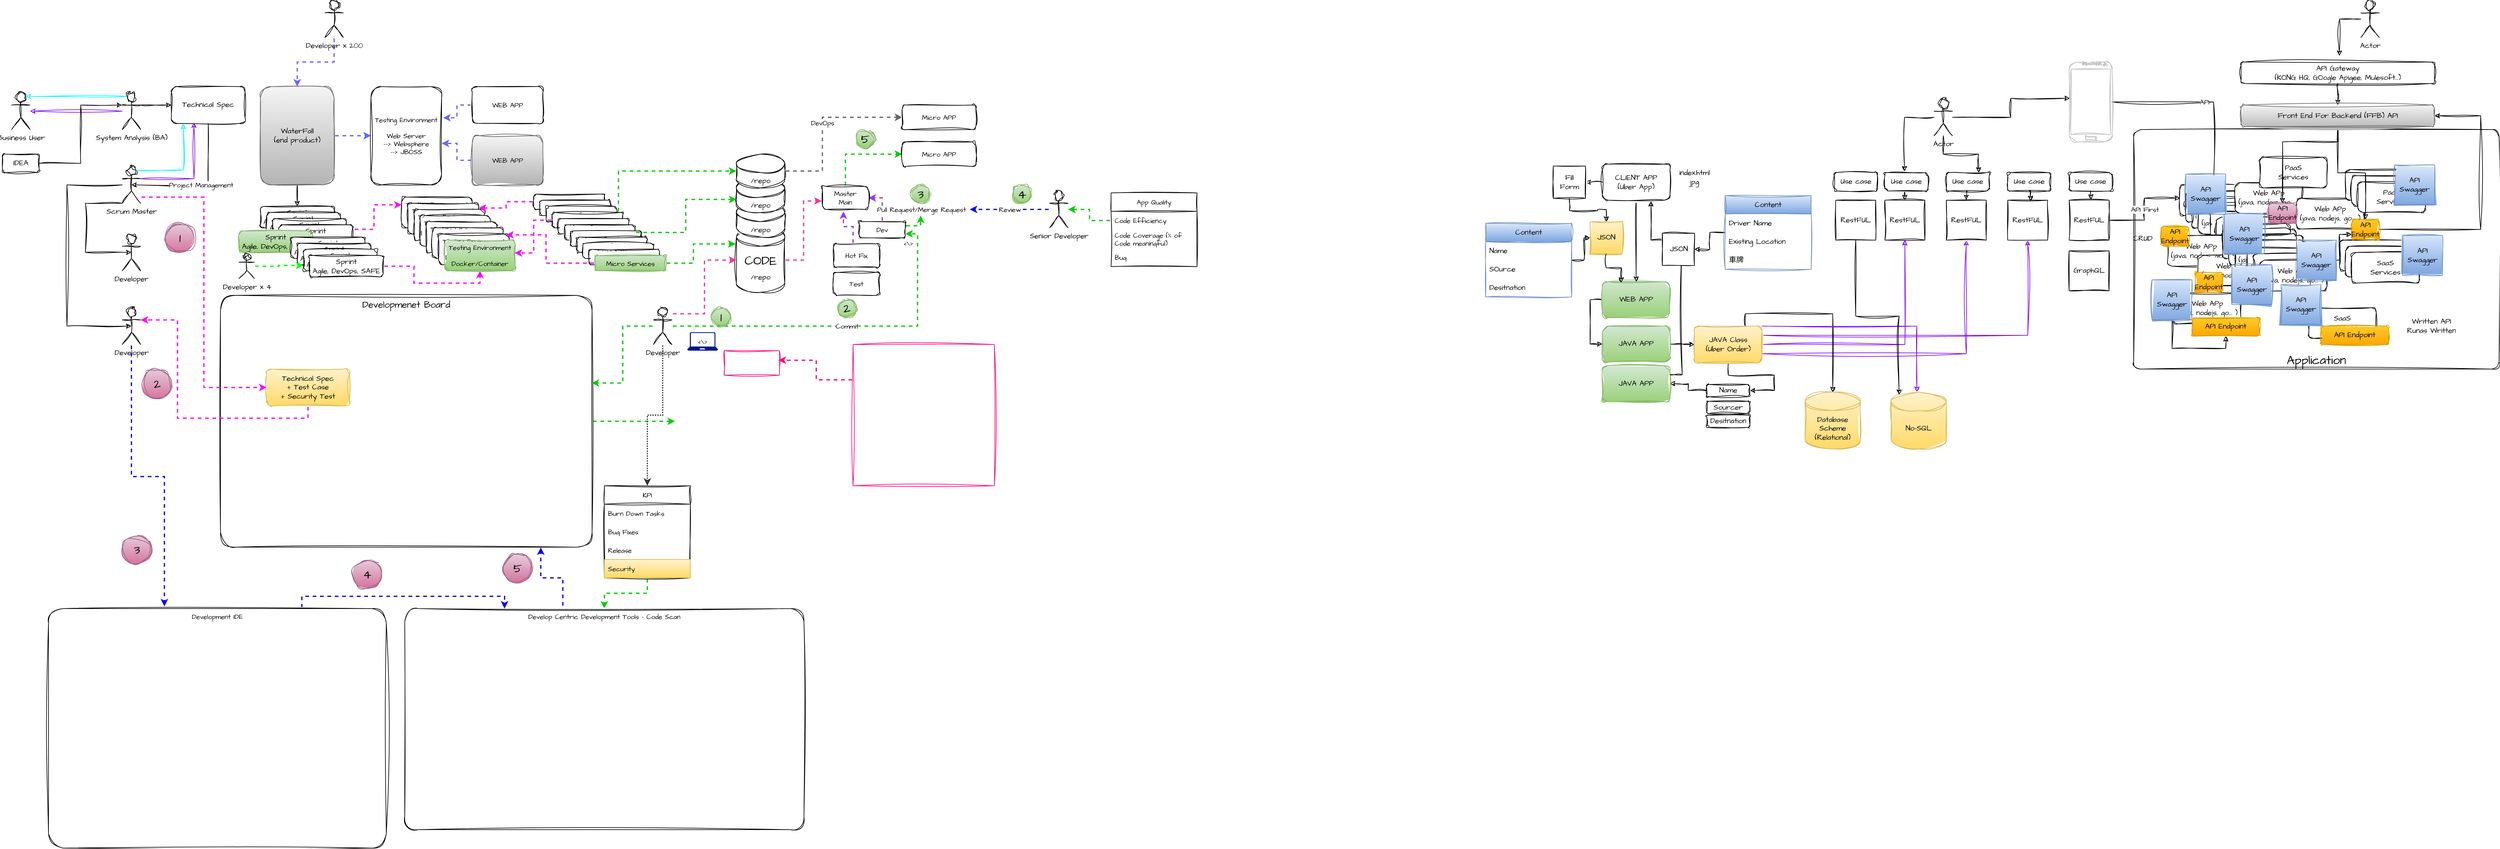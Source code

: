 <mxfile version="24.7.8" pages="2">
  <diagram name="Page-1" id="nH35pbkmyYW25VktIWmX">
    <mxGraphModel dx="2524" dy="2056" grid="1" gridSize="10" guides="1" tooltips="1" connect="1" arrows="1" fold="1" page="1" pageScale="1" pageWidth="850" pageHeight="1100" math="0" shadow="0">
      <root>
        <mxCell id="0" />
        <mxCell id="1" parent="0" />
        <mxCell id="B2GWp49fGdVUCg4b3a4x-126" value="Application" style="rounded=1;whiteSpace=wrap;html=1;sketch=1;hachureGap=4;jiggle=2;curveFitting=1;fontFamily=Architects Daughter;fontSource=https%3A%2F%2Ffonts.googleapis.com%2Fcss%3Ffamily%3DArchitects%2BDaughter;arcSize=3;verticalAlign=bottom;fontSize=20;" parent="1" vertex="1">
          <mxGeometry x="3355" y="100" width="595" height="390" as="geometry" />
        </mxCell>
        <mxCell id="Q26DxxAGz66dSkfhx3pj-1" value="Developer" style="shape=umlActor;verticalLabelPosition=bottom;verticalAlign=top;html=1;outlineConnect=0;sketch=1;hachureGap=4;jiggle=2;curveFitting=1;fontFamily=Architects Daughter;fontSource=https%3A%2F%2Ffonts.googleapis.com%2Fcss%3Ffamily%3DArchitects%2BDaughter;" parent="1" vertex="1">
          <mxGeometry x="80" y="270" width="30" height="60" as="geometry" />
        </mxCell>
        <mxCell id="Q26DxxAGz66dSkfhx3pj-2" value="Developer" style="shape=umlActor;verticalLabelPosition=bottom;verticalAlign=top;html=1;outlineConnect=0;sketch=1;hachureGap=4;jiggle=2;curveFitting=1;fontFamily=Architects Daughter;fontSource=https%3A%2F%2Ffonts.googleapis.com%2Fcss%3Ffamily%3DArchitects%2BDaughter;" parent="1" vertex="1">
          <mxGeometry x="80" y="390" width="30" height="60" as="geometry" />
        </mxCell>
        <mxCell id="Q26DxxAGz66dSkfhx3pj-3" value="Scrum Master" style="shape=umlActor;verticalLabelPosition=bottom;verticalAlign=top;html=1;outlineConnect=0;sketch=1;hachureGap=4;jiggle=2;curveFitting=1;fontFamily=Architects Daughter;fontSource=https%3A%2F%2Ffonts.googleapis.com%2Fcss%3Ffamily%3DArchitects%2BDaughter;" parent="1" vertex="1">
          <mxGeometry x="80" y="160" width="30" height="60" as="geometry" />
        </mxCell>
        <mxCell id="Q26DxxAGz66dSkfhx3pj-8" style="edgeStyle=orthogonalEdgeStyle;rounded=0;sketch=1;hachureGap=4;jiggle=2;curveFitting=1;orthogonalLoop=1;jettySize=auto;html=1;exitX=1;exitY=0.333;exitDx=0;exitDy=0;exitPerimeter=0;fontFamily=Architects Daughter;fontSource=https%3A%2F%2Ffonts.googleapis.com%2Fcss%3Ffamily%3DArchitects%2BDaughter;" parent="1" source="Q26DxxAGz66dSkfhx3pj-4" target="Q26DxxAGz66dSkfhx3pj-9" edge="1">
          <mxGeometry relative="1" as="geometry">
            <mxPoint x="200" y="60" as="targetPoint" />
          </mxGeometry>
        </mxCell>
        <mxCell id="Q26DxxAGz66dSkfhx3pj-17" style="edgeStyle=orthogonalEdgeStyle;rounded=0;sketch=1;hachureGap=4;jiggle=2;curveFitting=1;orthogonalLoop=1;jettySize=auto;html=1;fontFamily=Architects Daughter;fontSource=https%3A%2F%2Ffonts.googleapis.com%2Fcss%3Ffamily%3DArchitects%2BDaughter;strokeColor=#7F00FF;" parent="1" source="Q26DxxAGz66dSkfhx3pj-4" target="Q26DxxAGz66dSkfhx3pj-5" edge="1">
          <mxGeometry relative="1" as="geometry" />
        </mxCell>
        <mxCell id="Q26DxxAGz66dSkfhx3pj-4" value="System Analysis (BA)" style="shape=umlActor;verticalLabelPosition=bottom;verticalAlign=top;html=1;outlineConnect=0;sketch=1;hachureGap=4;jiggle=2;curveFitting=1;fontFamily=Architects Daughter;fontSource=https%3A%2F%2Ffonts.googleapis.com%2Fcss%3Ffamily%3DArchitects%2BDaughter;" parent="1" vertex="1">
          <mxGeometry x="80" y="40" width="30" height="60" as="geometry" />
        </mxCell>
        <mxCell id="Q26DxxAGz66dSkfhx3pj-5" value="Business User" style="shape=umlActor;verticalLabelPosition=bottom;verticalAlign=top;html=1;outlineConnect=0;sketch=1;hachureGap=4;jiggle=2;curveFitting=1;fontFamily=Architects Daughter;fontSource=https%3A%2F%2Ffonts.googleapis.com%2Fcss%3Ffamily%3DArchitects%2BDaughter;" parent="1" vertex="1">
          <mxGeometry x="-100" y="40" width="30" height="60" as="geometry" />
        </mxCell>
        <mxCell id="Q26DxxAGz66dSkfhx3pj-6" value="IDEA" style="rounded=1;whiteSpace=wrap;html=1;sketch=1;hachureGap=4;jiggle=2;curveFitting=1;fontFamily=Architects Daughter;fontSource=https%3A%2F%2Ffonts.googleapis.com%2Fcss%3Ffamily%3DArchitects%2BDaughter;" parent="1" vertex="1">
          <mxGeometry x="-115" y="140" width="60" height="30" as="geometry" />
        </mxCell>
        <mxCell id="Q26DxxAGz66dSkfhx3pj-7" style="edgeStyle=orthogonalEdgeStyle;rounded=0;sketch=1;hachureGap=4;jiggle=2;curveFitting=1;orthogonalLoop=1;jettySize=auto;html=1;entryX=0;entryY=0.333;entryDx=0;entryDy=0;entryPerimeter=0;fontFamily=Architects Daughter;fontSource=https%3A%2F%2Ffonts.googleapis.com%2Fcss%3Ffamily%3DArchitects%2BDaughter;" parent="1" source="Q26DxxAGz66dSkfhx3pj-6" target="Q26DxxAGz66dSkfhx3pj-4" edge="1">
          <mxGeometry relative="1" as="geometry" />
        </mxCell>
        <mxCell id="Q26DxxAGz66dSkfhx3pj-9" value="Technical Spec" style="rounded=1;whiteSpace=wrap;html=1;sketch=1;hachureGap=4;jiggle=2;curveFitting=1;fontFamily=Architects Daughter;fontSource=https%3A%2F%2Ffonts.googleapis.com%2Fcss%3Ffamily%3DArchitects%2BDaughter;" parent="1" vertex="1">
          <mxGeometry x="160" y="30" width="120" height="60" as="geometry" />
        </mxCell>
        <mxCell id="Q26DxxAGz66dSkfhx3pj-10" value="Project Management" style="edgeStyle=orthogonalEdgeStyle;rounded=0;sketch=1;hachureGap=4;jiggle=2;curveFitting=1;orthogonalLoop=1;jettySize=auto;html=1;entryX=0.5;entryY=0.5;entryDx=0;entryDy=0;entryPerimeter=0;fontFamily=Architects Daughter;fontSource=https%3A%2F%2Ffonts.googleapis.com%2Fcss%3Ffamily%3DArchitects%2BDaughter;exitX=0.5;exitY=1;exitDx=0;exitDy=0;" parent="1" source="Q26DxxAGz66dSkfhx3pj-9" target="Q26DxxAGz66dSkfhx3pj-3" edge="1">
          <mxGeometry relative="1" as="geometry">
            <Array as="points">
              <mxPoint x="220" y="190" />
            </Array>
          </mxGeometry>
        </mxCell>
        <mxCell id="Q26DxxAGz66dSkfhx3pj-11" style="edgeStyle=orthogonalEdgeStyle;rounded=0;sketch=1;hachureGap=4;jiggle=2;curveFitting=1;orthogonalLoop=1;jettySize=auto;html=1;entryX=0.5;entryY=0.5;entryDx=0;entryDy=0;entryPerimeter=0;fontFamily=Architects Daughter;fontSource=https%3A%2F%2Ffonts.googleapis.com%2Fcss%3Ffamily%3DArchitects%2BDaughter;exitX=0;exitY=1;exitDx=0;exitDy=0;exitPerimeter=0;" parent="1" source="Q26DxxAGz66dSkfhx3pj-3" target="Q26DxxAGz66dSkfhx3pj-1" edge="1">
          <mxGeometry relative="1" as="geometry">
            <Array as="points">
              <mxPoint x="20" y="220" />
              <mxPoint x="20" y="300" />
            </Array>
          </mxGeometry>
        </mxCell>
        <mxCell id="Q26DxxAGz66dSkfhx3pj-12" style="edgeStyle=orthogonalEdgeStyle;rounded=0;sketch=1;hachureGap=4;jiggle=2;curveFitting=1;orthogonalLoop=1;jettySize=auto;html=1;entryX=0.5;entryY=0.5;entryDx=0;entryDy=0;entryPerimeter=0;fontFamily=Architects Daughter;fontSource=https%3A%2F%2Ffonts.googleapis.com%2Fcss%3Ffamily%3DArchitects%2BDaughter;" parent="1" source="Q26DxxAGz66dSkfhx3pj-3" target="Q26DxxAGz66dSkfhx3pj-2" edge="1">
          <mxGeometry relative="1" as="geometry">
            <Array as="points">
              <mxPoint x="-10" y="190" />
              <mxPoint x="-10" y="420" />
            </Array>
          </mxGeometry>
        </mxCell>
        <mxCell id="Q26DxxAGz66dSkfhx3pj-15" style="edgeStyle=orthogonalEdgeStyle;rounded=0;sketch=1;hachureGap=4;jiggle=2;curveFitting=1;orthogonalLoop=1;jettySize=auto;html=1;exitX=0.5;exitY=1;exitDx=0;exitDy=0;entryX=0.5;entryY=0;entryDx=0;entryDy=0;fontFamily=Architects Daughter;fontSource=https%3A%2F%2Ffonts.googleapis.com%2Fcss%3Ffamily%3DArchitects%2BDaughter;" parent="1" source="Q26DxxAGz66dSkfhx3pj-13" target="Q26DxxAGz66dSkfhx3pj-14" edge="1">
          <mxGeometry relative="1" as="geometry" />
        </mxCell>
        <mxCell id="Q26DxxAGz66dSkfhx3pj-41" style="edgeStyle=orthogonalEdgeStyle;rounded=0;hachureGap=4;orthogonalLoop=1;jettySize=auto;html=1;exitX=1;exitY=0.5;exitDx=0;exitDy=0;entryX=0;entryY=0.5;entryDx=0;entryDy=0;dashed=1;strokeColor=#6666FF;strokeWidth=2;align=center;verticalAlign=middle;fontFamily=Architects Daughter;fontSource=https%3A%2F%2Ffonts.googleapis.com%2Fcss%3Ffamily%3DArchitects%2BDaughter;fontSize=11;fontColor=default;labelBackgroundColor=default;endArrow=classic;flowAnimation=1;" parent="1" source="Q26DxxAGz66dSkfhx3pj-13" target="Q26DxxAGz66dSkfhx3pj-36" edge="1">
          <mxGeometry relative="1" as="geometry" />
        </mxCell>
        <mxCell id="Q26DxxAGz66dSkfhx3pj-13" value="WaterFall&lt;br&gt;(end product)" style="rounded=1;whiteSpace=wrap;html=1;sketch=1;hachureGap=4;jiggle=2;curveFitting=1;fontFamily=Architects Daughter;fontSource=https%3A%2F%2Ffonts.googleapis.com%2Fcss%3Ffamily%3DArchitects%2BDaughter;fillColor=#f5f5f5;gradientColor=#b3b3b3;strokeColor=#666666;" parent="1" vertex="1">
          <mxGeometry x="305" y="30" width="120" height="160" as="geometry" />
        </mxCell>
        <mxCell id="Q26DxxAGz66dSkfhx3pj-14" value="Sprint&lt;br&gt;Agile, DevOps, SAFE" style="rounded=1;whiteSpace=wrap;html=1;sketch=1;hachureGap=4;jiggle=2;curveFitting=1;fontFamily=Architects Daughter;fontSource=https%3A%2F%2Ffonts.googleapis.com%2Fcss%3Ffamily%3DArchitects%2BDaughter;" parent="1" vertex="1">
          <mxGeometry x="305" y="225" width="120" height="35" as="geometry" />
        </mxCell>
        <mxCell id="Q26DxxAGz66dSkfhx3pj-16" style="edgeStyle=orthogonalEdgeStyle;rounded=0;sketch=1;hachureGap=4;jiggle=2;curveFitting=1;orthogonalLoop=1;jettySize=auto;html=1;exitX=1;exitY=0.333;exitDx=0;exitDy=0;exitPerimeter=0;entryX=0.306;entryY=0.976;entryDx=0;entryDy=0;entryPerimeter=0;fontFamily=Architects Daughter;fontSource=https%3A%2F%2Ffonts.googleapis.com%2Fcss%3Ffamily%3DArchitects%2BDaughter;strokeColor=#7F00FF;" parent="1" source="Q26DxxAGz66dSkfhx3pj-3" target="Q26DxxAGz66dSkfhx3pj-9" edge="1">
          <mxGeometry relative="1" as="geometry" />
        </mxCell>
        <mxCell id="Q26DxxAGz66dSkfhx3pj-18" value="Sprint&lt;br&gt;Agile, DevOps, SAFE" style="rounded=1;whiteSpace=wrap;html=1;sketch=1;hachureGap=4;jiggle=2;curveFitting=1;fontFamily=Architects Daughter;fontSource=https%3A%2F%2Ffonts.googleapis.com%2Fcss%3Ffamily%3DArchitects%2BDaughter;" parent="1" vertex="1">
          <mxGeometry x="315" y="235" width="120" height="35" as="geometry" />
        </mxCell>
        <mxCell id="Q26DxxAGz66dSkfhx3pj-43" style="edgeStyle=orthogonalEdgeStyle;rounded=0;hachureGap=4;orthogonalLoop=1;jettySize=auto;html=1;entryX=0;entryY=0.25;entryDx=0;entryDy=0;dashed=1;strokeColor=#FF00FF;strokeWidth=2;align=center;verticalAlign=middle;fontFamily=Architects Daughter;fontSource=https%3A%2F%2Ffonts.googleapis.com%2Fcss%3Ffamily%3DArchitects%2BDaughter;fontSize=11;fontColor=default;labelBackgroundColor=default;endArrow=classic;flowAnimation=1;" parent="1" source="Q26DxxAGz66dSkfhx3pj-19" target="Q26DxxAGz66dSkfhx3pj-42" edge="1">
          <mxGeometry relative="1" as="geometry" />
        </mxCell>
        <mxCell id="Q26DxxAGz66dSkfhx3pj-19" value="Sprint&lt;br&gt;Agile, DevOps, SAFE" style="rounded=1;whiteSpace=wrap;html=1;sketch=1;hachureGap=4;jiggle=2;curveFitting=1;fontFamily=Architects Daughter;fontSource=https%3A%2F%2Ffonts.googleapis.com%2Fcss%3Ffamily%3DArchitects%2BDaughter;" parent="1" vertex="1">
          <mxGeometry x="325" y="245" width="120" height="35" as="geometry" />
        </mxCell>
        <mxCell id="Q26DxxAGz66dSkfhx3pj-20" value="Sprint&lt;br&gt;Agile, DevOps, SAFE" style="rounded=1;whiteSpace=wrap;html=1;sketch=1;hachureGap=4;jiggle=2;curveFitting=1;fontFamily=Architects Daughter;fontSource=https%3A%2F%2Ffonts.googleapis.com%2Fcss%3Ffamily%3DArchitects%2BDaughter;" parent="1" vertex="1">
          <mxGeometry x="335" y="255" width="120" height="35" as="geometry" />
        </mxCell>
        <mxCell id="Q26DxxAGz66dSkfhx3pj-21" value="Sprint&lt;br&gt;Agile, DevOps, SAFE" style="rounded=1;whiteSpace=wrap;html=1;sketch=1;hachureGap=4;jiggle=2;curveFitting=1;fontFamily=Architects Daughter;fontSource=https%3A%2F%2Ffonts.googleapis.com%2Fcss%3Ffamily%3DArchitects%2BDaughter;fillColor=#d5e8d4;gradientColor=#97d077;strokeColor=#82b366;labelBackgroundColor=none;" parent="1" vertex="1">
          <mxGeometry x="270" y="265" width="120" height="35" as="geometry" />
        </mxCell>
        <mxCell id="Q26DxxAGz66dSkfhx3pj-22" value="Sprint&lt;br&gt;Agile, DevOps, SAFE" style="rounded=1;whiteSpace=wrap;html=1;sketch=1;hachureGap=4;jiggle=2;curveFitting=1;fontFamily=Architects Daughter;fontSource=https%3A%2F%2Ffonts.googleapis.com%2Fcss%3Ffamily%3DArchitects%2BDaughter;" parent="1" vertex="1">
          <mxGeometry x="355" y="275" width="120" height="35" as="geometry" />
        </mxCell>
        <mxCell id="Q26DxxAGz66dSkfhx3pj-23" value="Sprint&lt;br&gt;Agile, DevOps, SAFE" style="rounded=1;whiteSpace=wrap;html=1;sketch=1;hachureGap=4;jiggle=2;curveFitting=1;fontFamily=Architects Daughter;fontSource=https%3A%2F%2Ffonts.googleapis.com%2Fcss%3Ffamily%3DArchitects%2BDaughter;" parent="1" vertex="1">
          <mxGeometry x="365" y="285" width="120" height="35" as="geometry" />
        </mxCell>
        <mxCell id="Q26DxxAGz66dSkfhx3pj-24" value="Sprint&lt;br&gt;Agile, DevOps, SAFE" style="rounded=1;whiteSpace=wrap;html=1;sketch=1;hachureGap=4;jiggle=2;curveFitting=1;fontFamily=Architects Daughter;fontSource=https%3A%2F%2Ffonts.googleapis.com%2Fcss%3Ffamily%3DArchitects%2BDaughter;" parent="1" vertex="1">
          <mxGeometry x="375" y="295" width="120" height="35" as="geometry" />
        </mxCell>
        <mxCell id="Q26DxxAGz66dSkfhx3pj-51" style="edgeStyle=orthogonalEdgeStyle;rounded=0;hachureGap=4;orthogonalLoop=1;jettySize=auto;html=1;dashed=1;strokeColor=#FF00FF;strokeWidth=2;align=center;verticalAlign=middle;fontFamily=Architects Daughter;fontSource=https%3A%2F%2Ffonts.googleapis.com%2Fcss%3Ffamily%3DArchitects%2BDaughter;fontSize=11;fontColor=default;labelBackgroundColor=default;endArrow=classic;flowAnimation=1;entryX=0.5;entryY=1;entryDx=0;entryDy=0;" parent="1" source="Q26DxxAGz66dSkfhx3pj-25" target="Q26DxxAGz66dSkfhx3pj-50" edge="1">
          <mxGeometry relative="1" as="geometry" />
        </mxCell>
        <mxCell id="Q26DxxAGz66dSkfhx3pj-25" value="Sprint&lt;br&gt;Agile, DevOps, SAFE" style="rounded=1;whiteSpace=wrap;html=1;sketch=1;hachureGap=4;jiggle=2;curveFitting=1;fontFamily=Architects Daughter;fontSource=https%3A%2F%2Ffonts.googleapis.com%2Fcss%3Ffamily%3DArchitects%2BDaughter;" parent="1" vertex="1">
          <mxGeometry x="385" y="305" width="120" height="35" as="geometry" />
        </mxCell>
        <mxCell id="Q26DxxAGz66dSkfhx3pj-26" style="edgeStyle=orthogonalEdgeStyle;rounded=0;sketch=1;hachureGap=4;jiggle=2;curveFitting=1;orthogonalLoop=1;jettySize=auto;html=1;exitX=0.75;exitY=0.1;exitDx=0;exitDy=0;exitPerimeter=0;entryX=0.163;entryY=1.014;entryDx=0;entryDy=0;entryPerimeter=0;fontFamily=Architects Daughter;fontSource=https%3A%2F%2Ffonts.googleapis.com%2Fcss%3Ffamily%3DArchitects%2BDaughter;strokeColor=#00FFFF;" parent="1" source="Q26DxxAGz66dSkfhx3pj-3" target="Q26DxxAGz66dSkfhx3pj-9" edge="1">
          <mxGeometry relative="1" as="geometry" />
        </mxCell>
        <mxCell id="Q26DxxAGz66dSkfhx3pj-28" style="edgeStyle=orthogonalEdgeStyle;rounded=0;sketch=1;hachureGap=4;jiggle=2;curveFitting=1;orthogonalLoop=1;jettySize=auto;html=1;exitX=0.25;exitY=0.1;exitDx=0;exitDy=0;exitPerimeter=0;entryX=0.75;entryY=0.1;entryDx=0;entryDy=0;entryPerimeter=0;fontFamily=Architects Daughter;fontSource=https%3A%2F%2Ffonts.googleapis.com%2Fcss%3Ffamily%3DArchitects%2BDaughter;fillColor=#dae8fc;gradientColor=#7ea6e0;strokeColor=#00FFFF;" parent="1" source="Q26DxxAGz66dSkfhx3pj-4" target="Q26DxxAGz66dSkfhx3pj-5" edge="1">
          <mxGeometry relative="1" as="geometry" />
        </mxCell>
        <mxCell id="Q26DxxAGz66dSkfhx3pj-72" style="edgeStyle=orthogonalEdgeStyle;rounded=0;hachureGap=4;orthogonalLoop=1;jettySize=auto;html=1;dashed=1;strokeColor=#00CC00;strokeWidth=2;align=center;verticalAlign=middle;fontFamily=Architects Daughter;fontSource=https%3A%2F%2Ffonts.googleapis.com%2Fcss%3Ffamily%3DArchitects%2BDaughter;fontSize=11;fontColor=default;labelBackgroundColor=default;endArrow=classic;flowAnimation=1;" parent="1" source="Q26DxxAGz66dSkfhx3pj-30" target="Q26DxxAGz66dSkfhx3pj-71" edge="1">
          <mxGeometry relative="1" as="geometry" />
        </mxCell>
        <mxCell id="Q26DxxAGz66dSkfhx3pj-30" value="Developmenet Board" style="rounded=1;whiteSpace=wrap;html=1;sketch=1;hachureGap=4;jiggle=2;curveFitting=1;fontFamily=Architects Daughter;fontSource=https%3A%2F%2Ffonts.googleapis.com%2Fcss%3Ffamily%3DArchitects%2BDaughter;arcSize=6;verticalAlign=top;fontSize=15;" parent="1" vertex="1">
          <mxGeometry x="240" y="370" width="605" height="410" as="geometry" />
        </mxCell>
        <mxCell id="2GGadmG2Hr-8ba0pzsTH-3" style="edgeStyle=orthogonalEdgeStyle;rounded=0;hachureGap=4;orthogonalLoop=1;jettySize=auto;html=1;entryX=0.343;entryY=-0.009;entryDx=0;entryDy=0;dashed=1;strokeColor=#0000FF;strokeWidth=2;align=center;verticalAlign=middle;fontFamily=Architects Daughter;fontSource=https%3A%2F%2Ffonts.googleapis.com%2Fcss%3Ffamily%3DArchitects%2BDaughter;fontSize=11;fontColor=default;labelBackgroundColor=default;endArrow=classic;flowAnimation=1;entryPerimeter=0;" parent="1" source="Q26DxxAGz66dSkfhx3pj-2" target="2GGadmG2Hr-8ba0pzsTH-1" edge="1">
          <mxGeometry relative="1" as="geometry" />
        </mxCell>
        <mxCell id="Q26DxxAGz66dSkfhx3pj-31" value="" style="shape=image;verticalLabelPosition=bottom;labelBackgroundColor=default;verticalAlign=top;aspect=fixed;imageAspect=0;image=https://images.ctfassets.net/rz1oowkt5gyp/4kCNudjaBYj90CGgG7Lict/cbafa67336b2007278f50d99ceabfb22/Boards_2x.png;" parent="1" vertex="1">
          <mxGeometry x="260" y="406.48" width="566.39" height="353.52" as="geometry" />
        </mxCell>
        <mxCell id="Q26DxxAGz66dSkfhx3pj-32" value="Technical Spec&lt;br&gt;+ Test Case&lt;br&gt;+ Security Test" style="rounded=1;whiteSpace=wrap;html=1;sketch=1;hachureGap=4;jiggle=2;curveFitting=1;fontFamily=Architects Daughter;fontSource=https%3A%2F%2Ffonts.googleapis.com%2Fcss%3Ffamily%3DArchitects%2BDaughter;fillColor=#fff2cc;gradientColor=#ffd966;strokeColor=#d6b656;" parent="1" vertex="1">
          <mxGeometry x="315" y="490" width="135" height="60" as="geometry" />
        </mxCell>
        <mxCell id="Q26DxxAGz66dSkfhx3pj-33" style="edgeStyle=orthogonalEdgeStyle;rounded=0;hachureGap=4;orthogonalLoop=1;jettySize=auto;html=1;entryX=0;entryY=0.5;entryDx=0;entryDy=0;fontFamily=Architects Daughter;fontSource=https%3A%2F%2Ffonts.googleapis.com%2Fcss%3Ffamily%3DArchitects%2BDaughter;flowAnimation=1;dashed=1;strokeWidth=2;strokeColor=#FF00FF;" parent="1" source="Q26DxxAGz66dSkfhx3pj-3" target="Q26DxxAGz66dSkfhx3pj-32" edge="1">
          <mxGeometry relative="1" as="geometry">
            <Array as="points">
              <mxPoint x="213" y="210" />
              <mxPoint x="213" y="520" />
            </Array>
          </mxGeometry>
        </mxCell>
        <mxCell id="Q26DxxAGz66dSkfhx3pj-35" style="edgeStyle=orthogonalEdgeStyle;rounded=0;hachureGap=4;orthogonalLoop=1;jettySize=auto;html=1;exitX=0.5;exitY=1;exitDx=0;exitDy=0;entryX=1;entryY=0.333;entryDx=0;entryDy=0;entryPerimeter=0;dashed=1;strokeColor=#FF00FF;strokeWidth=2;align=center;verticalAlign=middle;fontFamily=Architects Daughter;fontSource=https%3A%2F%2Ffonts.googleapis.com%2Fcss%3Ffamily%3DArchitects%2BDaughter;fontSize=11;fontColor=default;labelBackgroundColor=default;endArrow=classic;flowAnimation=1;" parent="1" source="Q26DxxAGz66dSkfhx3pj-32" target="Q26DxxAGz66dSkfhx3pj-2" edge="1">
          <mxGeometry relative="1" as="geometry">
            <Array as="points">
              <mxPoint x="383" y="570" />
              <mxPoint x="170" y="570" />
              <mxPoint x="170" y="410" />
            </Array>
          </mxGeometry>
        </mxCell>
        <mxCell id="Q26DxxAGz66dSkfhx3pj-36" value="Testing Environment&lt;div&gt;&lt;br&gt;Web Server&lt;br&gt;--&amp;gt; Websphere&lt;br&gt;--&amp;gt; JBOSS&lt;/div&gt;" style="rounded=1;whiteSpace=wrap;html=1;sketch=1;hachureGap=4;jiggle=2;curveFitting=1;fontFamily=Architects Daughter;fontSource=https%3A%2F%2Ffonts.googleapis.com%2Fcss%3Ffamily%3DArchitects%2BDaughter;fontSize=11;fontColor=default;labelBackgroundColor=default;" parent="1" vertex="1">
          <mxGeometry x="485" y="30" width="115" height="160" as="geometry" />
        </mxCell>
        <mxCell id="Q26DxxAGz66dSkfhx3pj-39" style="edgeStyle=orthogonalEdgeStyle;rounded=0;hachureGap=4;orthogonalLoop=1;jettySize=auto;html=1;dashed=1;strokeColor=#6666FF;strokeWidth=2;align=center;verticalAlign=middle;fontFamily=Architects Daughter;fontSource=https%3A%2F%2Ffonts.googleapis.com%2Fcss%3Ffamily%3DArchitects%2BDaughter;fontSize=11;fontColor=default;labelBackgroundColor=default;endArrow=classic;flowAnimation=1;entryX=1.022;entryY=0.317;entryDx=0;entryDy=0;entryPerimeter=0;" parent="1" source="Q26DxxAGz66dSkfhx3pj-37" target="Q26DxxAGz66dSkfhx3pj-36" edge="1">
          <mxGeometry relative="1" as="geometry" />
        </mxCell>
        <mxCell id="Q26DxxAGz66dSkfhx3pj-37" value="WEB APP" style="rounded=1;whiteSpace=wrap;html=1;sketch=1;hachureGap=4;jiggle=2;curveFitting=1;fontFamily=Architects Daughter;fontSource=https%3A%2F%2Ffonts.googleapis.com%2Fcss%3Ffamily%3DArchitects%2BDaughter;fontSize=11;fontColor=default;labelBackgroundColor=default;" parent="1" vertex="1">
          <mxGeometry x="650" y="30" width="115" height="60" as="geometry" />
        </mxCell>
        <mxCell id="Q26DxxAGz66dSkfhx3pj-38" value="WEB APP" style="rounded=1;whiteSpace=wrap;html=1;sketch=1;hachureGap=4;jiggle=2;curveFitting=1;fontFamily=Architects Daughter;fontSource=https%3A%2F%2Ffonts.googleapis.com%2Fcss%3Ffamily%3DArchitects%2BDaughter;fontSize=11;labelBackgroundColor=none;fillColor=#f5f5f5;gradientColor=#b3b3b3;strokeColor=#666666;" parent="1" vertex="1">
          <mxGeometry x="650" y="110" width="115" height="80" as="geometry" />
        </mxCell>
        <mxCell id="Q26DxxAGz66dSkfhx3pj-40" style="edgeStyle=orthogonalEdgeStyle;rounded=0;hachureGap=4;orthogonalLoop=1;jettySize=auto;html=1;entryX=1.001;entryY=0.578;entryDx=0;entryDy=0;entryPerimeter=0;dashed=1;strokeColor=#6666FF;strokeWidth=2;align=center;verticalAlign=middle;fontFamily=Architects Daughter;fontSource=https%3A%2F%2Ffonts.googleapis.com%2Fcss%3Ffamily%3DArchitects%2BDaughter;fontSize=11;fontColor=default;labelBackgroundColor=default;endArrow=classic;flowAnimation=1;" parent="1" source="Q26DxxAGz66dSkfhx3pj-38" target="Q26DxxAGz66dSkfhx3pj-36" edge="1">
          <mxGeometry relative="1" as="geometry" />
        </mxCell>
        <mxCell id="Q26DxxAGz66dSkfhx3pj-42" value="Testing Environment&lt;div&gt;&lt;br&gt;Docker/Container&lt;/div&gt;" style="rounded=1;whiteSpace=wrap;html=1;sketch=1;hachureGap=4;jiggle=2;curveFitting=1;fontFamily=Architects Daughter;fontSource=https%3A%2F%2Ffonts.googleapis.com%2Fcss%3Ffamily%3DArchitects%2BDaughter;fontSize=11;fontColor=default;labelBackgroundColor=default;" parent="1" vertex="1">
          <mxGeometry x="535" y="210" width="115" height="50" as="geometry" />
        </mxCell>
        <mxCell id="Q26DxxAGz66dSkfhx3pj-44" value="Testing Environment&lt;div&gt;&lt;br&gt;Docker/Container&lt;/div&gt;" style="rounded=1;whiteSpace=wrap;html=1;sketch=1;hachureGap=4;jiggle=2;curveFitting=1;fontFamily=Architects Daughter;fontSource=https%3A%2F%2Ffonts.googleapis.com%2Fcss%3Ffamily%3DArchitects%2BDaughter;fontSize=11;fontColor=default;labelBackgroundColor=default;" parent="1" vertex="1">
          <mxGeometry x="545" y="220" width="115" height="50" as="geometry" />
        </mxCell>
        <mxCell id="Q26DxxAGz66dSkfhx3pj-45" value="Testing Environment&lt;div&gt;&lt;br&gt;Docker/Container&lt;/div&gt;" style="rounded=1;whiteSpace=wrap;html=1;sketch=1;hachureGap=4;jiggle=2;curveFitting=1;fontFamily=Architects Daughter;fontSource=https%3A%2F%2Ffonts.googleapis.com%2Fcss%3Ffamily%3DArchitects%2BDaughter;fontSize=11;fontColor=default;labelBackgroundColor=default;" parent="1" vertex="1">
          <mxGeometry x="555" y="230" width="115" height="50" as="geometry" />
        </mxCell>
        <mxCell id="Q26DxxAGz66dSkfhx3pj-46" value="Testing Environment&lt;div&gt;&lt;br&gt;Docker/Container&lt;/div&gt;" style="rounded=1;whiteSpace=wrap;html=1;sketch=1;hachureGap=4;jiggle=2;curveFitting=1;fontFamily=Architects Daughter;fontSource=https%3A%2F%2Ffonts.googleapis.com%2Fcss%3Ffamily%3DArchitects%2BDaughter;fontSize=11;fontColor=default;labelBackgroundColor=default;" parent="1" vertex="1">
          <mxGeometry x="565" y="240" width="115" height="50" as="geometry" />
        </mxCell>
        <mxCell id="Q26DxxAGz66dSkfhx3pj-47" value="Testing Environment&lt;div&gt;&lt;br&gt;Docker/Container&lt;/div&gt;" style="rounded=1;whiteSpace=wrap;html=1;sketch=1;hachureGap=4;jiggle=2;curveFitting=1;fontFamily=Architects Daughter;fontSource=https%3A%2F%2Ffonts.googleapis.com%2Fcss%3Ffamily%3DArchitects%2BDaughter;fontSize=11;fontColor=default;labelBackgroundColor=default;" parent="1" vertex="1">
          <mxGeometry x="575" y="250" width="115" height="50" as="geometry" />
        </mxCell>
        <mxCell id="Q26DxxAGz66dSkfhx3pj-48" value="Testing Environment&lt;div&gt;&lt;br&gt;Docker/Container&lt;/div&gt;" style="rounded=1;whiteSpace=wrap;html=1;sketch=1;hachureGap=4;jiggle=2;curveFitting=1;fontFamily=Architects Daughter;fontSource=https%3A%2F%2Ffonts.googleapis.com%2Fcss%3Ffamily%3DArchitects%2BDaughter;fontSize=11;fontColor=default;labelBackgroundColor=default;" parent="1" vertex="1">
          <mxGeometry x="585" y="260" width="115" height="50" as="geometry" />
        </mxCell>
        <mxCell id="Q26DxxAGz66dSkfhx3pj-49" value="Testing Environment&lt;div&gt;&lt;br&gt;Docker/Container&lt;/div&gt;" style="rounded=1;whiteSpace=wrap;html=1;sketch=1;hachureGap=4;jiggle=2;curveFitting=1;fontFamily=Architects Daughter;fontSource=https%3A%2F%2Ffonts.googleapis.com%2Fcss%3Ffamily%3DArchitects%2BDaughter;fontSize=11;fontColor=default;labelBackgroundColor=default;" parent="1" vertex="1">
          <mxGeometry x="595" y="270" width="115" height="50" as="geometry" />
        </mxCell>
        <mxCell id="Q26DxxAGz66dSkfhx3pj-50" value="Testing Environment&lt;div&gt;&lt;br&gt;Docker/Container&lt;/div&gt;" style="rounded=1;whiteSpace=wrap;html=1;sketch=1;hachureGap=4;jiggle=2;curveFitting=1;fontFamily=Architects Daughter;fontSource=https%3A%2F%2Ffonts.googleapis.com%2Fcss%3Ffamily%3DArchitects%2BDaughter;fontSize=11;labelBackgroundColor=none;fillColor=#d5e8d4;gradientColor=#97d077;strokeColor=#82b366;" parent="1" vertex="1">
          <mxGeometry x="605" y="280" width="115" height="50" as="geometry" />
        </mxCell>
        <mxCell id="Q26DxxAGz66dSkfhx3pj-52" value="Micro Services" style="rounded=1;whiteSpace=wrap;html=1;sketch=1;hachureGap=4;jiggle=2;curveFitting=1;fontFamily=Architects Daughter;fontSource=https%3A%2F%2Ffonts.googleapis.com%2Fcss%3Ffamily%3DArchitects%2BDaughter;fontSize=11;fontColor=default;labelBackgroundColor=default;" parent="1" vertex="1">
          <mxGeometry x="750" y="205" width="115" height="25" as="geometry" />
        </mxCell>
        <mxCell id="Q26DxxAGz66dSkfhx3pj-53" value="Micro Services" style="rounded=1;whiteSpace=wrap;html=1;sketch=1;hachureGap=4;jiggle=2;curveFitting=1;fontFamily=Architects Daughter;fontSource=https%3A%2F%2Ffonts.googleapis.com%2Fcss%3Ffamily%3DArchitects%2BDaughter;fontSize=11;fontColor=default;labelBackgroundColor=default;" parent="1" vertex="1">
          <mxGeometry x="760" y="215" width="115" height="25" as="geometry" />
        </mxCell>
        <mxCell id="Q26DxxAGz66dSkfhx3pj-54" value="Micro Services" style="rounded=1;whiteSpace=wrap;html=1;sketch=1;hachureGap=4;jiggle=2;curveFitting=1;fontFamily=Architects Daughter;fontSource=https%3A%2F%2Ffonts.googleapis.com%2Fcss%3Ffamily%3DArchitects%2BDaughter;fontSize=11;fontColor=default;labelBackgroundColor=default;" parent="1" vertex="1">
          <mxGeometry x="770" y="225" width="115" height="25" as="geometry" />
        </mxCell>
        <mxCell id="Q26DxxAGz66dSkfhx3pj-55" value="Micro Services" style="rounded=1;whiteSpace=wrap;html=1;sketch=1;hachureGap=4;jiggle=2;curveFitting=1;fontFamily=Architects Daughter;fontSource=https%3A%2F%2Ffonts.googleapis.com%2Fcss%3Ffamily%3DArchitects%2BDaughter;fontSize=11;fontColor=default;labelBackgroundColor=default;" parent="1" vertex="1">
          <mxGeometry x="780" y="235" width="115" height="25" as="geometry" />
        </mxCell>
        <mxCell id="Q26DxxAGz66dSkfhx3pj-56" value="Micro Services" style="rounded=1;whiteSpace=wrap;html=1;sketch=1;hachureGap=4;jiggle=2;curveFitting=1;fontFamily=Architects Daughter;fontSource=https%3A%2F%2Ffonts.googleapis.com%2Fcss%3Ffamily%3DArchitects%2BDaughter;fontSize=11;fontColor=default;labelBackgroundColor=default;" parent="1" vertex="1">
          <mxGeometry x="790" y="245" width="115" height="25" as="geometry" />
        </mxCell>
        <mxCell id="Q26DxxAGz66dSkfhx3pj-57" value="Micro Services" style="rounded=1;whiteSpace=wrap;html=1;sketch=1;hachureGap=4;jiggle=2;curveFitting=1;fontFamily=Architects Daughter;fontSource=https%3A%2F%2Ffonts.googleapis.com%2Fcss%3Ffamily%3DArchitects%2BDaughter;fontSize=11;fontColor=default;labelBackgroundColor=default;" parent="1" vertex="1">
          <mxGeometry x="800" y="255" width="115" height="25" as="geometry" />
        </mxCell>
        <mxCell id="Q26DxxAGz66dSkfhx3pj-58" value="Micro Services" style="rounded=1;whiteSpace=wrap;html=1;sketch=1;hachureGap=4;jiggle=2;curveFitting=1;fontFamily=Architects Daughter;fontSource=https%3A%2F%2Ffonts.googleapis.com%2Fcss%3Ffamily%3DArchitects%2BDaughter;fontSize=11;fontColor=default;labelBackgroundColor=default;" parent="1" vertex="1">
          <mxGeometry x="810" y="265" width="115" height="25" as="geometry" />
        </mxCell>
        <mxCell id="Q26DxxAGz66dSkfhx3pj-59" value="Micro Services" style="rounded=1;whiteSpace=wrap;html=1;sketch=1;hachureGap=4;jiggle=2;curveFitting=1;fontFamily=Architects Daughter;fontSource=https%3A%2F%2Ffonts.googleapis.com%2Fcss%3Ffamily%3DArchitects%2BDaughter;fontSize=11;fontColor=default;labelBackgroundColor=default;" parent="1" vertex="1">
          <mxGeometry x="820" y="275" width="115" height="25" as="geometry" />
        </mxCell>
        <mxCell id="Q26DxxAGz66dSkfhx3pj-60" value="Micro Services" style="rounded=1;whiteSpace=wrap;html=1;sketch=1;hachureGap=4;jiggle=2;curveFitting=1;fontFamily=Architects Daughter;fontSource=https%3A%2F%2Ffonts.googleapis.com%2Fcss%3Ffamily%3DArchitects%2BDaughter;fontSize=11;fontColor=default;labelBackgroundColor=default;" parent="1" vertex="1">
          <mxGeometry x="830" y="285" width="115" height="25" as="geometry" />
        </mxCell>
        <mxCell id="Q26DxxAGz66dSkfhx3pj-61" value="Micro Services" style="rounded=1;whiteSpace=wrap;html=1;sketch=1;hachureGap=4;jiggle=2;curveFitting=1;fontFamily=Architects Daughter;fontSource=https%3A%2F%2Ffonts.googleapis.com%2Fcss%3Ffamily%3DArchitects%2BDaughter;fontSize=11;fontColor=default;labelBackgroundColor=default;" parent="1" vertex="1">
          <mxGeometry x="840" y="295" width="115" height="25" as="geometry" />
        </mxCell>
        <mxCell id="Q26DxxAGz66dSkfhx3pj-62" value="Micro Services" style="rounded=1;whiteSpace=wrap;html=1;sketch=1;hachureGap=4;jiggle=2;curveFitting=1;fontFamily=Architects Daughter;fontSource=https%3A%2F%2Ffonts.googleapis.com%2Fcss%3Ffamily%3DArchitects%2BDaughter;fontSize=11;labelBackgroundColor=none;fillColor=#d5e8d4;gradientColor=#97d077;strokeColor=#82b366;" parent="1" vertex="1">
          <mxGeometry x="850" y="305" width="115" height="25" as="geometry" />
        </mxCell>
        <mxCell id="Q26DxxAGz66dSkfhx3pj-63" style="edgeStyle=orthogonalEdgeStyle;rounded=0;hachureGap=4;orthogonalLoop=1;jettySize=auto;html=1;exitX=0;exitY=0.5;exitDx=0;exitDy=0;entryX=1.004;entryY=0.155;entryDx=0;entryDy=0;entryPerimeter=0;dashed=1;strokeColor=#FF00FF;strokeWidth=2;align=center;verticalAlign=middle;fontFamily=Architects Daughter;fontSource=https%3A%2F%2Ffonts.googleapis.com%2Fcss%3Ffamily%3DArchitects%2BDaughter;fontSize=11;fontColor=default;labelBackgroundColor=default;endArrow=classic;flowAnimation=1;" parent="1" source="Q26DxxAGz66dSkfhx3pj-52" target="Q26DxxAGz66dSkfhx3pj-44" edge="1">
          <mxGeometry relative="1" as="geometry" />
        </mxCell>
        <mxCell id="Q26DxxAGz66dSkfhx3pj-64" style="edgeStyle=orthogonalEdgeStyle;rounded=0;hachureGap=4;orthogonalLoop=1;jettySize=auto;html=1;exitX=0;exitY=0.5;exitDx=0;exitDy=0;entryX=0.99;entryY=0.418;entryDx=0;entryDy=0;entryPerimeter=0;dashed=1;strokeColor=#FF00FF;strokeWidth=2;align=center;verticalAlign=middle;fontFamily=Architects Daughter;fontSource=https%3A%2F%2Ffonts.googleapis.com%2Fcss%3Ffamily%3DArchitects%2BDaughter;fontSize=11;fontColor=default;labelBackgroundColor=default;endArrow=classic;flowAnimation=1;" parent="1" source="Q26DxxAGz66dSkfhx3pj-55" target="Q26DxxAGz66dSkfhx3pj-50" edge="1">
          <mxGeometry relative="1" as="geometry">
            <Array as="points">
              <mxPoint x="750" y="248" />
              <mxPoint x="750" y="301" />
            </Array>
          </mxGeometry>
        </mxCell>
        <mxCell id="Q26DxxAGz66dSkfhx3pj-65" style="edgeStyle=orthogonalEdgeStyle;rounded=0;hachureGap=4;orthogonalLoop=1;jettySize=auto;html=1;exitX=0;exitY=0.5;exitDx=0;exitDy=0;entryX=0.958;entryY=0.028;entryDx=0;entryDy=0;entryPerimeter=0;dashed=1;strokeColor=#FF00FF;strokeWidth=2;align=center;verticalAlign=middle;fontFamily=Architects Daughter;fontSource=https%3A%2F%2Ffonts.googleapis.com%2Fcss%3Ffamily%3DArchitects%2BDaughter;fontSize=11;fontColor=default;labelBackgroundColor=default;endArrow=classic;flowAnimation=1;" parent="1" source="Q26DxxAGz66dSkfhx3pj-62" target="Q26DxxAGz66dSkfhx3pj-49" edge="1">
          <mxGeometry relative="1" as="geometry">
            <Array as="points">
              <mxPoint x="770" y="318" />
              <mxPoint x="770" y="271" />
            </Array>
          </mxGeometry>
        </mxCell>
        <mxCell id="Q26DxxAGz66dSkfhx3pj-67" style="edgeStyle=orthogonalEdgeStyle;rounded=0;hachureGap=4;orthogonalLoop=1;jettySize=auto;html=1;dashed=1;strokeColor=#6666FF;strokeWidth=2;align=center;verticalAlign=middle;fontFamily=Architects Daughter;fontSource=https%3A%2F%2Ffonts.googleapis.com%2Fcss%3Ffamily%3DArchitects%2BDaughter;fontSize=11;fontColor=default;labelBackgroundColor=default;endArrow=classic;flowAnimation=1;" parent="1" source="Q26DxxAGz66dSkfhx3pj-66" target="Q26DxxAGz66dSkfhx3pj-13" edge="1">
          <mxGeometry relative="1" as="geometry" />
        </mxCell>
        <mxCell id="Q26DxxAGz66dSkfhx3pj-66" value="Developer x 200" style="shape=umlActor;verticalLabelPosition=bottom;verticalAlign=top;html=1;outlineConnect=0;sketch=1;hachureGap=4;jiggle=2;curveFitting=1;fontFamily=Architects Daughter;fontSource=https%3A%2F%2Ffonts.googleapis.com%2Fcss%3Ffamily%3DArchitects%2BDaughter;" parent="1" vertex="1">
          <mxGeometry x="410" y="-110" width="30" height="60" as="geometry" />
        </mxCell>
        <mxCell id="Q26DxxAGz66dSkfhx3pj-70" style="edgeStyle=orthogonalEdgeStyle;rounded=0;hachureGap=4;orthogonalLoop=1;jettySize=auto;html=1;entryX=0;entryY=0.75;entryDx=0;entryDy=0;dashed=1;strokeColor=#00FF00;strokeWidth=2;align=center;verticalAlign=middle;fontFamily=Architects Daughter;fontSource=https%3A%2F%2Ffonts.googleapis.com%2Fcss%3Ffamily%3DArchitects%2BDaughter;fontSize=11;fontColor=default;labelBackgroundColor=default;endArrow=classic;flowAnimation=1;" parent="1" source="Q26DxxAGz66dSkfhx3pj-68" target="Q26DxxAGz66dSkfhx3pj-24" edge="1">
          <mxGeometry relative="1" as="geometry" />
        </mxCell>
        <mxCell id="Q26DxxAGz66dSkfhx3pj-68" value="Developer x 4" style="shape=umlActor;verticalLabelPosition=bottom;verticalAlign=top;html=1;outlineConnect=0;sketch=1;hachureGap=4;jiggle=2;curveFitting=1;fontFamily=Architects Daughter;fontSource=https%3A%2F%2Ffonts.googleapis.com%2Fcss%3Ffamily%3DArchitects%2BDaughter;" parent="1" vertex="1">
          <mxGeometry x="270" y="302.5" width="25" height="40" as="geometry" />
        </mxCell>
        <mxCell id="Q26DxxAGz66dSkfhx3pj-71" value="" style="shape=image;imageAspect=0;aspect=fixed;verticalLabelPosition=bottom;verticalAlign=top;sketch=1;hachureGap=4;jiggle=2;curveFitting=1;fontFamily=Architects Daughter;fontSource=https%3A%2F%2Ffonts.googleapis.com%2Fcss%3Ffamily%3DArchitects%2BDaughter;fontSize=11;fontColor=default;labelBackgroundColor=default;image=https://miro.medium.com/v2/resize:fit:1400/1*AwvDJDfErlD34ox2QpwGoA.png;" parent="1" vertex="1">
          <mxGeometry x="980" y="441.5" width="520" height="267" as="geometry" />
        </mxCell>
        <mxCell id="Q26DxxAGz66dSkfhx3pj-76" value="Commit" style="edgeStyle=orthogonalEdgeStyle;rounded=0;hachureGap=4;orthogonalLoop=1;jettySize=auto;html=1;entryX=1;entryY=0.75;entryDx=0;entryDy=0;dashed=1;strokeColor=#00CC00;strokeWidth=2;align=center;verticalAlign=middle;fontFamily=Architects Daughter;fontSource=https%3A%2F%2Ffonts.googleapis.com%2Fcss%3Ffamily%3DArchitects%2BDaughter;fontSize=11;fontColor=default;labelBackgroundColor=default;endArrow=classic;flowAnimation=1;" parent="1" source="Q26DxxAGz66dSkfhx3pj-73" target="Q26DxxAGz66dSkfhx3pj-97" edge="1">
          <mxGeometry relative="1" as="geometry" />
        </mxCell>
        <mxCell id="Q26DxxAGz66dSkfhx3pj-132" style="edgeStyle=orthogonalEdgeStyle;rounded=0;hachureGap=4;orthogonalLoop=1;jettySize=auto;html=1;dashed=1;strokeColor=#333333;strokeWidth=2;align=center;verticalAlign=middle;fontFamily=Architects Daughter;fontSource=https%3A%2F%2Ffonts.googleapis.com%2Fcss%3Ffamily%3DArchitects%2BDaughter;fontSize=11;fontColor=default;labelBackgroundColor=default;endArrow=classic;flowAnimation=1;dashPattern=1 1;" parent="1" source="Q26DxxAGz66dSkfhx3pj-73" target="Q26DxxAGz66dSkfhx3pj-128" edge="1">
          <mxGeometry relative="1" as="geometry" />
        </mxCell>
        <mxCell id="Q26DxxAGz66dSkfhx3pj-73" value="Developer" style="shape=umlActor;verticalLabelPosition=bottom;verticalAlign=top;html=1;outlineConnect=0;sketch=1;hachureGap=4;jiggle=2;curveFitting=1;fontFamily=Architects Daughter;fontSource=https%3A%2F%2Ffonts.googleapis.com%2Fcss%3Ffamily%3DArchitects%2BDaughter;" parent="1" vertex="1">
          <mxGeometry x="945" y="390" width="30" height="60" as="geometry" />
        </mxCell>
        <mxCell id="Q26DxxAGz66dSkfhx3pj-74" style="edgeStyle=orthogonalEdgeStyle;rounded=0;hachureGap=4;orthogonalLoop=1;jettySize=auto;html=1;entryX=0.999;entryY=0.348;entryDx=0;entryDy=0;entryPerimeter=0;dashed=1;strokeColor=#00CC00;strokeWidth=2;align=center;verticalAlign=middle;fontFamily=Architects Daughter;fontSource=https%3A%2F%2Ffonts.googleapis.com%2Fcss%3Ffamily%3DArchitects%2BDaughter;fontSize=11;fontColor=default;labelBackgroundColor=default;endArrow=classic;flowAnimation=1;" parent="1" source="Q26DxxAGz66dSkfhx3pj-73" target="Q26DxxAGz66dSkfhx3pj-30" edge="1">
          <mxGeometry relative="1" as="geometry" />
        </mxCell>
        <mxCell id="Q26DxxAGz66dSkfhx3pj-96" value="CODE&lt;br&gt;&lt;font style=&quot;font-size: 12px;&quot;&gt;/repo&lt;/font&gt;" style="shape=cylinder3;whiteSpace=wrap;html=1;boundedLbl=1;backgroundOutline=1;size=15;sketch=1;hachureGap=4;jiggle=2;curveFitting=1;fontFamily=Architects Daughter;fontSource=https%3A%2F%2Ffonts.googleapis.com%2Fcss%3Ffamily%3DArchitects%2BDaughter;fontSize=20;fontColor=default;labelBackgroundColor=none;" parent="1" vertex="1">
          <mxGeometry x="1080" y="260" width="78.75" height="105" as="geometry" />
        </mxCell>
        <mxCell id="Q26DxxAGz66dSkfhx3pj-104" value="Pull Request/Merge Request" style="edgeStyle=orthogonalEdgeStyle;rounded=0;hachureGap=4;orthogonalLoop=1;jettySize=auto;html=1;entryX=1;entryY=0.5;entryDx=0;entryDy=0;dashed=1;strokeColor=#9933FF;strokeWidth=2;align=center;verticalAlign=middle;fontFamily=Architects Daughter;fontSource=https%3A%2F%2Ffonts.googleapis.com%2Fcss%3Ffamily%3DArchitects%2BDaughter;fontSize=11;fontColor=default;labelBackgroundColor=default;endArrow=classic;flowAnimation=1;" parent="1" source="Q26DxxAGz66dSkfhx3pj-97" target="Q26DxxAGz66dSkfhx3pj-98" edge="1">
          <mxGeometry x="-0.346" y="-63" relative="1" as="geometry">
            <Array as="points">
              <mxPoint x="1317" y="211" />
            </Array>
            <mxPoint as="offset" />
          </mxGeometry>
        </mxCell>
        <mxCell id="Q26DxxAGz66dSkfhx3pj-115" style="edgeStyle=orthogonalEdgeStyle;rounded=0;hachureGap=4;orthogonalLoop=1;jettySize=auto;html=1;exitX=1;exitY=0.25;exitDx=0;exitDy=0;dashed=1;strokeColor=#00CC00;strokeWidth=2;align=center;verticalAlign=middle;fontFamily=Architects Daughter;fontSource=https%3A%2F%2Ffonts.googleapis.com%2Fcss%3Ffamily%3DArchitects%2BDaughter;fontSize=11;fontColor=default;labelBackgroundColor=default;endArrow=classic;flowAnimation=1;" parent="1" source="Q26DxxAGz66dSkfhx3pj-97" edge="1">
          <mxGeometry relative="1" as="geometry">
            <mxPoint x="1380.0" y="240.0" as="targetPoint" />
          </mxGeometry>
        </mxCell>
        <mxCell id="Q26DxxAGz66dSkfhx3pj-97" value="Dev" style="rounded=1;whiteSpace=wrap;html=1;sketch=1;hachureGap=4;jiggle=2;curveFitting=1;fontFamily=Architects Daughter;fontSource=https%3A%2F%2Ffonts.googleapis.com%2Fcss%3Ffamily%3DArchitects%2BDaughter;fontSize=11;fontColor=default;labelBackgroundColor=default;" parent="1" vertex="1">
          <mxGeometry x="1280" y="250" width="75" height="26.25" as="geometry" />
        </mxCell>
        <mxCell id="Q26DxxAGz66dSkfhx3pj-107" style="edgeStyle=orthogonalEdgeStyle;rounded=0;hachureGap=4;orthogonalLoop=1;jettySize=auto;html=1;entryX=0;entryY=0.5;entryDx=0;entryDy=0;dashed=1;strokeColor=#00CC00;strokeWidth=2;align=center;verticalAlign=middle;fontFamily=Architects Daughter;fontSource=https%3A%2F%2Ffonts.googleapis.com%2Fcss%3Ffamily%3DArchitects%2BDaughter;fontSize=11;fontColor=default;labelBackgroundColor=default;endArrow=classic;flowAnimation=1;exitX=0.5;exitY=0;exitDx=0;exitDy=0;" parent="1" source="Q26DxxAGz66dSkfhx3pj-98" target="Q26DxxAGz66dSkfhx3pj-106" edge="1">
          <mxGeometry relative="1" as="geometry" />
        </mxCell>
        <mxCell id="Q26DxxAGz66dSkfhx3pj-98" value="Master&lt;br&gt;Main" style="rounded=1;whiteSpace=wrap;html=1;sketch=1;hachureGap=4;jiggle=2;curveFitting=1;fontFamily=Architects Daughter;fontSource=https%3A%2F%2Ffonts.googleapis.com%2Fcss%3Ffamily%3DArchitects%2BDaughter;fontSize=11;fontColor=default;labelBackgroundColor=default;" parent="1" vertex="1">
          <mxGeometry x="1220" y="192.5" width="75" height="37.5" as="geometry" />
        </mxCell>
        <mxCell id="Q26DxxAGz66dSkfhx3pj-99" value="Hot Fix" style="rounded=1;whiteSpace=wrap;html=1;sketch=1;hachureGap=4;jiggle=2;curveFitting=1;fontFamily=Architects Daughter;fontSource=https%3A%2F%2Ffonts.googleapis.com%2Fcss%3Ffamily%3DArchitects%2BDaughter;fontSize=11;fontColor=default;labelBackgroundColor=default;" parent="1" vertex="1">
          <mxGeometry x="1238" y="286.25" width="75" height="37.5" as="geometry" />
        </mxCell>
        <mxCell id="Q26DxxAGz66dSkfhx3pj-100" value="Test" style="rounded=1;whiteSpace=wrap;html=1;sketch=1;hachureGap=4;jiggle=2;curveFitting=1;fontFamily=Architects Daughter;fontSource=https%3A%2F%2Ffonts.googleapis.com%2Fcss%3Ffamily%3DArchitects%2BDaughter;fontSize=11;fontColor=default;labelBackgroundColor=default;" parent="1" vertex="1">
          <mxGeometry x="1238" y="332.5" width="75" height="37.5" as="geometry" />
        </mxCell>
        <mxCell id="Q26DxxAGz66dSkfhx3pj-101" style="edgeStyle=orthogonalEdgeStyle;rounded=0;hachureGap=4;orthogonalLoop=1;jettySize=auto;html=1;exitX=1;exitY=0.5;exitDx=0;exitDy=0;exitPerimeter=0;entryX=-0.014;entryY=0.634;entryDx=0;entryDy=0;entryPerimeter=0;dashed=1;strokeColor=#FF3399;strokeWidth=2;align=center;verticalAlign=middle;fontFamily=Architects Daughter;fontSource=https%3A%2F%2Ffonts.googleapis.com%2Fcss%3Ffamily%3DArchitects%2BDaughter;fontSize=11;fontColor=#FF0080;labelBackgroundColor=default;endArrow=classic;flowAnimation=1;" parent="1" source="Q26DxxAGz66dSkfhx3pj-96" target="Q26DxxAGz66dSkfhx3pj-98" edge="1">
          <mxGeometry relative="1" as="geometry" />
        </mxCell>
        <mxCell id="Q26DxxAGz66dSkfhx3pj-102" style="edgeStyle=orthogonalEdgeStyle;rounded=0;hachureGap=4;orthogonalLoop=1;jettySize=auto;html=1;entryX=0;entryY=0.5;entryDx=0;entryDy=0;entryPerimeter=0;dashed=1;strokeColor=#FF3399;strokeWidth=2;align=center;verticalAlign=middle;fontFamily=Architects Daughter;fontSource=https%3A%2F%2Ffonts.googleapis.com%2Fcss%3Ffamily%3DArchitects%2BDaughter;fontSize=11;fontColor=#FF0080;labelBackgroundColor=default;endArrow=classic;flowAnimation=1;" parent="1" source="Q26DxxAGz66dSkfhx3pj-73" target="Q26DxxAGz66dSkfhx3pj-96" edge="1">
          <mxGeometry relative="1" as="geometry">
            <Array as="points">
              <mxPoint x="1028" y="400" />
              <mxPoint x="1028" y="312" />
            </Array>
          </mxGeometry>
        </mxCell>
        <mxCell id="Q26DxxAGz66dSkfhx3pj-106" value="Micro APP" style="rounded=1;whiteSpace=wrap;html=1;sketch=1;hachureGap=4;jiggle=2;curveFitting=1;fontFamily=Architects Daughter;fontSource=https%3A%2F%2Ffonts.googleapis.com%2Fcss%3Ffamily%3DArchitects%2BDaughter;fontSize=11;fontColor=default;labelBackgroundColor=default;" parent="1" vertex="1">
          <mxGeometry x="1350" y="120" width="120" height="40" as="geometry" />
        </mxCell>
        <mxCell id="Q26DxxAGz66dSkfhx3pj-108" value="" style="sketch=0;aspect=fixed;pointerEvents=1;shadow=0;dashed=0;html=1;strokeColor=none;labelPosition=center;verticalLabelPosition=bottom;verticalAlign=top;align=center;fillColor=#00188D;shape=mxgraph.azure.laptop;hachureGap=4;jiggle=2;curveFitting=1;fontFamily=Architects Daughter;fontSource=https%3A%2F%2Ffonts.googleapis.com%2Fcss%3Ffamily%3DArchitects%2BDaughter;fontSize=11;fontColor=default;labelBackgroundColor=default;" parent="1" vertex="1">
          <mxGeometry x="1000" y="430" width="50" height="30" as="geometry" />
        </mxCell>
        <mxCell id="Q26DxxAGz66dSkfhx3pj-109" value="&amp;lt;\&amp;gt;" style="text;html=1;align=center;verticalAlign=middle;whiteSpace=wrap;rounded=0;fontFamily=Architects Daughter;fontSource=https%3A%2F%2Ffonts.googleapis.com%2Fcss%3Ffamily%3DArchitects%2BDaughter;fontSize=11;fontColor=default;labelBackgroundColor=default;" parent="1" vertex="1">
          <mxGeometry x="995" y="430" width="60" height="30" as="geometry" />
        </mxCell>
        <mxCell id="Q26DxxAGz66dSkfhx3pj-110" value="&amp;lt;\&amp;gt;" style="text;html=1;align=center;verticalAlign=middle;whiteSpace=wrap;rounded=0;fontFamily=Architects Daughter;fontSource=https%3A%2F%2Ffonts.googleapis.com%2Fcss%3Ffamily%3DArchitects%2BDaughter;fontSize=11;fontColor=default;labelBackgroundColor=default;" parent="1" vertex="1">
          <mxGeometry x="1330" y="270" width="60" height="30" as="geometry" />
        </mxCell>
        <mxCell id="Q26DxxAGz66dSkfhx3pj-112" value="Review" style="edgeStyle=orthogonalEdgeStyle;rounded=0;hachureGap=4;orthogonalLoop=1;jettySize=auto;html=1;dashed=1;strokeColor=#0000FF;strokeWidth=2;align=center;verticalAlign=middle;fontFamily=Architects Daughter;fontSource=https%3A%2F%2Ffonts.googleapis.com%2Fcss%3Ffamily%3DArchitects%2BDaughter;fontSize=11;fontColor=default;labelBackgroundColor=default;endArrow=classic;flowAnimation=1;" parent="1" source="Q26DxxAGz66dSkfhx3pj-111" edge="1">
          <mxGeometry relative="1" as="geometry">
            <mxPoint x="1460" y="230" as="targetPoint" />
          </mxGeometry>
        </mxCell>
        <mxCell id="Q26DxxAGz66dSkfhx3pj-111" value="Senior Developer" style="shape=umlActor;verticalLabelPosition=bottom;verticalAlign=top;html=1;outlineConnect=0;sketch=1;hachureGap=4;jiggle=2;curveFitting=1;fontFamily=Architects Daughter;fontSource=https%3A%2F%2Ffonts.googleapis.com%2Fcss%3Ffamily%3DArchitects%2BDaughter;" parent="1" vertex="1">
          <mxGeometry x="1590" y="200" width="30" height="60" as="geometry" />
        </mxCell>
        <mxCell id="Q26DxxAGz66dSkfhx3pj-114" style="edgeStyle=orthogonalEdgeStyle;rounded=0;hachureGap=4;orthogonalLoop=1;jettySize=auto;html=1;entryX=0.457;entryY=1.086;entryDx=0;entryDy=0;entryPerimeter=0;dashed=1;strokeColor=#9933FF;strokeWidth=2;align=center;verticalAlign=middle;fontFamily=Architects Daughter;fontSource=https%3A%2F%2Ffonts.googleapis.com%2Fcss%3Ffamily%3DArchitects%2BDaughter;fontSize=11;fontColor=default;labelBackgroundColor=default;endArrow=classic;flowAnimation=1;" parent="1" source="Q26DxxAGz66dSkfhx3pj-99" target="Q26DxxAGz66dSkfhx3pj-98" edge="1">
          <mxGeometry relative="1" as="geometry">
            <Array as="points">
              <mxPoint x="1270" y="258" />
              <mxPoint x="1254" y="258" />
            </Array>
          </mxGeometry>
        </mxCell>
        <mxCell id="Q26DxxAGz66dSkfhx3pj-116" style="edgeStyle=orthogonalEdgeStyle;rounded=0;hachureGap=4;orthogonalLoop=1;jettySize=auto;html=1;entryX=-0.016;entryY=0.25;entryDx=0;entryDy=0;entryPerimeter=0;dashed=1;strokeColor=#00CC00;strokeWidth=2;align=center;verticalAlign=middle;fontFamily=Architects Daughter;fontSource=https%3A%2F%2Ffonts.googleapis.com%2Fcss%3Ffamily%3DArchitects%2BDaughter;fontSize=11;fontColor=default;labelBackgroundColor=default;endArrow=classic;flowAnimation=1;" parent="1" source="Q26DxxAGz66dSkfhx3pj-62" target="Q26DxxAGz66dSkfhx3pj-96" edge="1">
          <mxGeometry relative="1" as="geometry">
            <Array as="points">
              <mxPoint x="1010" y="317" />
              <mxPoint x="1010" y="286" />
            </Array>
          </mxGeometry>
        </mxCell>
        <mxCell id="Q26DxxAGz66dSkfhx3pj-117" value="&lt;font style=&quot;font-size: 12px;&quot;&gt;/repo&lt;/font&gt;" style="shape=cylinder3;whiteSpace=wrap;html=1;boundedLbl=1;backgroundOutline=1;size=15;sketch=1;hachureGap=4;jiggle=2;curveFitting=1;fontFamily=Architects Daughter;fontSource=https%3A%2F%2Ffonts.googleapis.com%2Fcss%3Ffamily%3DArchitects%2BDaughter;fontSize=20;fontColor=default;labelBackgroundColor=none;" parent="1" vertex="1">
          <mxGeometry x="1080" y="220" width="78.75" height="55" as="geometry" />
        </mxCell>
        <mxCell id="Q26DxxAGz66dSkfhx3pj-118" value="&lt;font style=&quot;font-size: 12px;&quot;&gt;/repo&lt;/font&gt;" style="shape=cylinder3;whiteSpace=wrap;html=1;boundedLbl=1;backgroundOutline=1;size=15;sketch=1;hachureGap=4;jiggle=2;curveFitting=1;fontFamily=Architects Daughter;fontSource=https%3A%2F%2Ffonts.googleapis.com%2Fcss%3Ffamily%3DArchitects%2BDaughter;fontSize=20;fontColor=default;labelBackgroundColor=none;" parent="1" vertex="1">
          <mxGeometry x="1080" y="180" width="78.75" height="55" as="geometry" />
        </mxCell>
        <mxCell id="Q26DxxAGz66dSkfhx3pj-123" value="DevOps" style="edgeStyle=orthogonalEdgeStyle;rounded=0;hachureGap=4;orthogonalLoop=1;jettySize=auto;html=1;entryX=0;entryY=0.5;entryDx=0;entryDy=0;dashed=1;strokeColor=#666666;strokeWidth=2;align=center;verticalAlign=middle;fontFamily=Architects Daughter;fontSource=https%3A%2F%2Ffonts.googleapis.com%2Fcss%3Ffamily%3DArchitects%2BDaughter;fontSize=11;fontColor=default;labelBackgroundColor=default;endArrow=classic;flowAnimation=1;" parent="1" source="Q26DxxAGz66dSkfhx3pj-119" target="Q26DxxAGz66dSkfhx3pj-122" edge="1">
          <mxGeometry relative="1" as="geometry">
            <Array as="points">
              <mxPoint x="1220" y="167" />
              <mxPoint x="1220" y="80" />
            </Array>
          </mxGeometry>
        </mxCell>
        <mxCell id="Q26DxxAGz66dSkfhx3pj-119" value="&lt;font style=&quot;font-size: 12px;&quot;&gt;/repo&lt;/font&gt;" style="shape=cylinder3;whiteSpace=wrap;html=1;boundedLbl=1;backgroundOutline=1;size=15;sketch=1;hachureGap=4;jiggle=2;curveFitting=1;fontFamily=Architects Daughter;fontSource=https%3A%2F%2Ffonts.googleapis.com%2Fcss%3Ffamily%3DArchitects%2BDaughter;fontSize=20;fontColor=default;labelBackgroundColor=none;" parent="1" vertex="1">
          <mxGeometry x="1080" y="140" width="78.75" height="55" as="geometry" />
        </mxCell>
        <mxCell id="Q26DxxAGz66dSkfhx3pj-120" style="edgeStyle=orthogonalEdgeStyle;rounded=0;hachureGap=4;orthogonalLoop=1;jettySize=auto;html=1;entryX=0;entryY=0;entryDx=0;entryDy=33.75;entryPerimeter=0;dashed=1;strokeColor=#00CC00;strokeWidth=2;align=center;verticalAlign=middle;fontFamily=Architects Daughter;fontSource=https%3A%2F%2Ffonts.googleapis.com%2Fcss%3Ffamily%3DArchitects%2BDaughter;fontSize=11;fontColor=default;labelBackgroundColor=default;endArrow=classic;flowAnimation=1;" parent="1" source="Q26DxxAGz66dSkfhx3pj-57" target="Q26DxxAGz66dSkfhx3pj-118" edge="1">
          <mxGeometry relative="1" as="geometry" />
        </mxCell>
        <mxCell id="Q26DxxAGz66dSkfhx3pj-121" style="edgeStyle=orthogonalEdgeStyle;rounded=0;hachureGap=4;orthogonalLoop=1;jettySize=auto;html=1;entryX=0;entryY=0.5;entryDx=0;entryDy=0;entryPerimeter=0;dashed=1;strokeColor=#00CC00;strokeWidth=2;align=center;verticalAlign=middle;fontFamily=Architects Daughter;fontSource=https%3A%2F%2Ffonts.googleapis.com%2Fcss%3Ffamily%3DArchitects%2BDaughter;fontSize=11;fontColor=default;labelBackgroundColor=default;endArrow=classic;flowAnimation=1;exitX=0.939;exitY=0;exitDx=0;exitDy=0;exitPerimeter=0;" parent="1" source="Q26DxxAGz66dSkfhx3pj-55" target="Q26DxxAGz66dSkfhx3pj-119" edge="1">
          <mxGeometry relative="1" as="geometry" />
        </mxCell>
        <mxCell id="Q26DxxAGz66dSkfhx3pj-122" value="Micro APP" style="rounded=1;whiteSpace=wrap;html=1;sketch=1;hachureGap=4;jiggle=2;curveFitting=1;fontFamily=Architects Daughter;fontSource=https%3A%2F%2Ffonts.googleapis.com%2Fcss%3Ffamily%3DArchitects%2BDaughter;fontSize=11;fontColor=default;labelBackgroundColor=default;" parent="1" vertex="1">
          <mxGeometry x="1350" y="60" width="120" height="40" as="geometry" />
        </mxCell>
        <mxCell id="Q26DxxAGz66dSkfhx3pj-124" value="&lt;span style=&quot;color: rgba(0, 0, 0, 0); font-family: monospace; font-size: 0px; text-align: start; text-wrap: nowrap; background-color: rgb(251, 251, 251);&quot;&gt;%3CmxGraphModel%3E%3Croot%3E%3CmxCell%20id%3D%220%22%2F%3E%3CmxCell%20id%3D%221%22%20parent%3D%220%22%2F%3E%3CmxCell%20id%3D%222%22%20value%3D%22Micro%20APP%22%20style%3D%22rounded%3D1%3BwhiteSpace%3Dwrap%3Bhtml%3D1%3Bsketch%3D1%3BhachureGap%3D4%3Bjiggle%3D2%3BcurveFitting%3D1%3BfontFamily%3DArchitects%20Daughter%3BfontSource%3Dhttps%253A%252F%252Ffonts.googleapis.com%252Fcss%253Ffamily%253DArchitects%252BDaughter%3BfontSize%3D11%3BfontColor%3Ddefault%3BlabelBackgroundColor%3Ddefault%3B%22%20vertex%3D%221%22%20parent%3D%221%22%3E%3CmxGeometry%20x%3D%221350%22%20y%3D%22120%22%20width%3D%22120%22%20height%3D%2240%22%20as%3D%22geometry%22%2F%3E%3C%2FmxCell%3E%3C%2Froot%3E%3C%2FmxGraphModel%3E&lt;/span&gt;" style="rounded=0;whiteSpace=wrap;html=1;sketch=1;hachureGap=4;jiggle=2;curveFitting=1;fontFamily=Architects Daughter;fontSource=https%3A%2F%2Ffonts.googleapis.com%2Fcss%3Ffamily%3DArchitects%2BDaughter;fontSize=11;fontColor=default;labelBackgroundColor=default;fillColor=none;strokeColor=#FF0080;" parent="1" vertex="1">
          <mxGeometry x="1270" y="450" width="230" height="230" as="geometry" />
        </mxCell>
        <mxCell id="Q26DxxAGz66dSkfhx3pj-126" value="&lt;span style=&quot;color: rgba(0, 0, 0, 0); font-family: monospace; font-size: 0px; text-align: start; text-wrap: nowrap; background-color: rgb(251, 251, 251);&quot;&gt;%3CmxGraphModel%3E%3Croot%3E%3CmxCell%20id%3D%220%22%2F%3E%3CmxCell%20id%3D%221%22%20parent%3D%220%22%2F%3E%3CmxCell%20id%3D%222%22%20value%3D%22Micro%20APP%22%20style%3D%22rounded%3D1%3BwhiteSpace%3Dwrap%3Bhtml%3D1%3Bsketch%3D1%3BhachureGap%3D4%3Bjiggle%3D2%3BcurveFitting%3D1%3BfontFamily%3DArchitects%20Daughter%3BfontSource%3Dhttps%253A%252F%252Ffonts.googleapis.com%252Fcss%253Ffamily%253DArchitects%252BDaughter%3BfontSize%3D11%3BfontColor%3Ddefault%3BlabelBackgroundColor%3Ddefault%3B%22%20vertex%3D%221%22%20parent%3D%221%22%3E%3CmxGeometry%20x%3D%221350%22%20y%3D%22120%22%20width%3D%22120%22%20height%3D%2240%22%20as%3D%22geometry%22%2F%3E%3C%2FmxCell%3E%3C%2Froot%3E%3C%2FmxGraphModel%3E&lt;/span&gt;" style="rounded=0;whiteSpace=wrap;html=1;sketch=1;hachureGap=4;jiggle=2;curveFitting=1;fontFamily=Architects Daughter;fontSource=https%3A%2F%2Ffonts.googleapis.com%2Fcss%3Ffamily%3DArchitects%2BDaughter;fontSize=11;fontColor=default;labelBackgroundColor=default;fillColor=none;strokeColor=#FF0080;" parent="1" vertex="1">
          <mxGeometry x="1060" y="460" width="90" height="40" as="geometry" />
        </mxCell>
        <mxCell id="Q26DxxAGz66dSkfhx3pj-127" style="edgeStyle=orthogonalEdgeStyle;rounded=0;hachureGap=4;orthogonalLoop=1;jettySize=auto;html=1;entryX=0.983;entryY=0.389;entryDx=0;entryDy=0;entryPerimeter=0;dashed=1;strokeColor=#FF0080;strokeWidth=2;align=center;verticalAlign=middle;fontFamily=Architects Daughter;fontSource=https%3A%2F%2Ffonts.googleapis.com%2Fcss%3Ffamily%3DArchitects%2BDaughter;fontSize=11;fontColor=default;labelBackgroundColor=default;endArrow=classic;flowAnimation=1;exitX=0;exitY=0.25;exitDx=0;exitDy=0;" parent="1" source="Q26DxxAGz66dSkfhx3pj-124" target="Q26DxxAGz66dSkfhx3pj-126" edge="1">
          <mxGeometry relative="1" as="geometry" />
        </mxCell>
        <mxCell id="Q26DxxAGz66dSkfhx3pj-137" style="edgeStyle=orthogonalEdgeStyle;rounded=0;hachureGap=4;orthogonalLoop=1;jettySize=auto;html=1;dashed=1;strokeColor=#00CC00;strokeWidth=2;align=center;verticalAlign=middle;fontFamily=Architects Daughter;fontSource=https%3A%2F%2Ffonts.googleapis.com%2Fcss%3Ffamily%3DArchitects%2BDaughter;fontSize=11;fontColor=default;labelBackgroundColor=default;endArrow=classic;flowAnimation=1;" parent="1" source="Q26DxxAGz66dSkfhx3pj-128" target="Q26DxxAGz66dSkfhx3pj-134" edge="1">
          <mxGeometry relative="1" as="geometry" />
        </mxCell>
        <mxCell id="Q26DxxAGz66dSkfhx3pj-128" value="KPI" style="swimlane;fontStyle=0;childLayout=stackLayout;horizontal=1;startSize=30;horizontalStack=0;resizeParent=1;resizeParentMax=0;resizeLast=0;collapsible=1;marginBottom=0;whiteSpace=wrap;html=1;sketch=1;hachureGap=4;jiggle=2;curveFitting=1;fontFamily=Architects Daughter;fontSource=https%3A%2F%2Ffonts.googleapis.com%2Fcss%3Ffamily%3DArchitects%2BDaughter;fontSize=11;fontColor=default;labelBackgroundColor=default;" parent="1" vertex="1">
          <mxGeometry x="865" y="680" width="140" height="150" as="geometry" />
        </mxCell>
        <mxCell id="Q26DxxAGz66dSkfhx3pj-129" value="Burn Down Tasks" style="text;strokeColor=none;fillColor=none;align=left;verticalAlign=middle;spacingLeft=4;spacingRight=4;overflow=hidden;points=[[0,0.5],[1,0.5]];portConstraint=eastwest;rotatable=0;whiteSpace=wrap;html=1;fontFamily=Architects Daughter;fontSource=https%3A%2F%2Ffonts.googleapis.com%2Fcss%3Ffamily%3DArchitects%2BDaughter;fontSize=11;fontColor=default;labelBackgroundColor=default;" parent="Q26DxxAGz66dSkfhx3pj-128" vertex="1">
          <mxGeometry y="30" width="140" height="30" as="geometry" />
        </mxCell>
        <mxCell id="Q26DxxAGz66dSkfhx3pj-130" value="Bug Fixes" style="text;strokeColor=none;fillColor=none;align=left;verticalAlign=middle;spacingLeft=4;spacingRight=4;overflow=hidden;points=[[0,0.5],[1,0.5]];portConstraint=eastwest;rotatable=0;whiteSpace=wrap;html=1;fontFamily=Architects Daughter;fontSource=https%3A%2F%2Ffonts.googleapis.com%2Fcss%3Ffamily%3DArchitects%2BDaughter;fontSize=11;fontColor=default;labelBackgroundColor=default;" parent="Q26DxxAGz66dSkfhx3pj-128" vertex="1">
          <mxGeometry y="60" width="140" height="30" as="geometry" />
        </mxCell>
        <mxCell id="Q26DxxAGz66dSkfhx3pj-131" value="Release" style="text;strokeColor=none;fillColor=none;align=left;verticalAlign=middle;spacingLeft=4;spacingRight=4;overflow=hidden;points=[[0,0.5],[1,0.5]];portConstraint=eastwest;rotatable=0;whiteSpace=wrap;html=1;fontFamily=Architects Daughter;fontSource=https%3A%2F%2Ffonts.googleapis.com%2Fcss%3Ffamily%3DArchitects%2BDaughter;fontSize=11;fontColor=default;labelBackgroundColor=default;" parent="Q26DxxAGz66dSkfhx3pj-128" vertex="1">
          <mxGeometry y="90" width="140" height="30" as="geometry" />
        </mxCell>
        <mxCell id="Q26DxxAGz66dSkfhx3pj-133" value="Security" style="text;strokeColor=#d6b656;fillColor=#fff2cc;align=left;verticalAlign=middle;spacingLeft=4;spacingRight=4;overflow=hidden;points=[[0,0.5],[1,0.5]];portConstraint=eastwest;rotatable=0;whiteSpace=wrap;html=1;fontFamily=Architects Daughter;fontSource=https%3A%2F%2Ffonts.googleapis.com%2Fcss%3Ffamily%3DArchitects%2BDaughter;fontSize=11;labelBackgroundColor=none;gradientColor=#ffd966;" parent="Q26DxxAGz66dSkfhx3pj-128" vertex="1">
          <mxGeometry y="120" width="140" height="30" as="geometry" />
        </mxCell>
        <mxCell id="Q26DxxAGz66dSkfhx3pj-134" value="Develop Centric Development Tools - Code Scan" style="rounded=1;whiteSpace=wrap;html=1;sketch=1;hachureGap=4;jiggle=2;curveFitting=1;fontFamily=Architects Daughter;fontSource=https%3A%2F%2Ffonts.googleapis.com%2Fcss%3Ffamily%3DArchitects%2BDaughter;fontSize=11;fontColor=default;labelBackgroundColor=default;arcSize=6;verticalAlign=top;" parent="1" vertex="1">
          <mxGeometry x="540" y="880" width="650" height="360" as="geometry" />
        </mxCell>
        <mxCell id="Q26DxxAGz66dSkfhx3pj-136" value="" style="shape=image;verticalLabelPosition=bottom;labelBackgroundColor=default;verticalAlign=top;aspect=fixed;imageAspect=0;image=https://www.opcito.com/sites/default/files/inline-images/5%20%281%29.png;" parent="1" vertex="1">
          <mxGeometry x="555" y="920" width="625.21" height="299.59" as="geometry" />
        </mxCell>
        <mxCell id="Q26DxxAGz66dSkfhx3pj-138" value="App Quality" style="swimlane;fontStyle=0;childLayout=stackLayout;horizontal=1;startSize=30;horizontalStack=0;resizeParent=1;resizeParentMax=0;resizeLast=0;collapsible=1;marginBottom=0;whiteSpace=wrap;html=1;sketch=1;hachureGap=4;jiggle=2;curveFitting=1;fontFamily=Architects Daughter;fontSource=https%3A%2F%2Ffonts.googleapis.com%2Fcss%3Ffamily%3DArchitects%2BDaughter;fontSize=11;fontColor=default;labelBackgroundColor=default;" parent="1" vertex="1">
          <mxGeometry x="1690" y="203.13" width="140" height="120" as="geometry" />
        </mxCell>
        <mxCell id="Q26DxxAGz66dSkfhx3pj-139" value="Code Efficiency" style="text;strokeColor=none;fillColor=none;align=left;verticalAlign=middle;spacingLeft=4;spacingRight=4;overflow=hidden;points=[[0,0.5],[1,0.5]];portConstraint=eastwest;rotatable=0;whiteSpace=wrap;html=1;fontFamily=Architects Daughter;fontSource=https%3A%2F%2Ffonts.googleapis.com%2Fcss%3Ffamily%3DArchitects%2BDaughter;fontSize=11;fontColor=default;labelBackgroundColor=default;" parent="Q26DxxAGz66dSkfhx3pj-138" vertex="1">
          <mxGeometry y="30" width="140" height="30" as="geometry" />
        </mxCell>
        <mxCell id="Q26DxxAGz66dSkfhx3pj-140" value="Code Coverage (% of Code meaningful)" style="text;strokeColor=none;fillColor=none;align=left;verticalAlign=middle;spacingLeft=4;spacingRight=4;overflow=hidden;points=[[0,0.5],[1,0.5]];portConstraint=eastwest;rotatable=0;whiteSpace=wrap;html=1;fontFamily=Architects Daughter;fontSource=https%3A%2F%2Ffonts.googleapis.com%2Fcss%3Ffamily%3DArchitects%2BDaughter;fontSize=11;fontColor=default;labelBackgroundColor=default;" parent="Q26DxxAGz66dSkfhx3pj-138" vertex="1">
          <mxGeometry y="60" width="140" height="30" as="geometry" />
        </mxCell>
        <mxCell id="Q26DxxAGz66dSkfhx3pj-141" value="Bug" style="text;strokeColor=none;fillColor=none;align=left;verticalAlign=middle;spacingLeft=4;spacingRight=4;overflow=hidden;points=[[0,0.5],[1,0.5]];portConstraint=eastwest;rotatable=0;whiteSpace=wrap;html=1;fontFamily=Architects Daughter;fontSource=https%3A%2F%2Ffonts.googleapis.com%2Fcss%3Ffamily%3DArchitects%2BDaughter;fontSize=11;fontColor=default;labelBackgroundColor=default;" parent="Q26DxxAGz66dSkfhx3pj-138" vertex="1">
          <mxGeometry y="90" width="140" height="30" as="geometry" />
        </mxCell>
        <mxCell id="Q26DxxAGz66dSkfhx3pj-142" style="edgeStyle=orthogonalEdgeStyle;rounded=0;hachureGap=4;orthogonalLoop=1;jettySize=auto;html=1;dashed=1;strokeColor=#00CC00;strokeWidth=2;align=center;verticalAlign=middle;fontFamily=Architects Daughter;fontSource=https%3A%2F%2Ffonts.googleapis.com%2Fcss%3Ffamily%3DArchitects%2BDaughter;fontSize=11;fontColor=default;labelBackgroundColor=default;endArrow=classic;flowAnimation=1;" parent="1" source="Q26DxxAGz66dSkfhx3pj-139" target="Q26DxxAGz66dSkfhx3pj-111" edge="1">
          <mxGeometry relative="1" as="geometry" />
        </mxCell>
        <mxCell id="2GGadmG2Hr-8ba0pzsTH-4" style="edgeStyle=orthogonalEdgeStyle;rounded=0;hachureGap=4;orthogonalLoop=1;jettySize=auto;html=1;exitX=0.75;exitY=0;exitDx=0;exitDy=0;entryX=0.25;entryY=0;entryDx=0;entryDy=0;dashed=1;strokeColor=#0000FF;strokeWidth=2;align=center;verticalAlign=middle;fontFamily=Architects Daughter;fontSource=https%3A%2F%2Ffonts.googleapis.com%2Fcss%3Ffamily%3DArchitects%2BDaughter;fontSize=11;fontColor=default;labelBackgroundColor=default;endArrow=classic;flowAnimation=1;" parent="1" source="2GGadmG2Hr-8ba0pzsTH-1" target="Q26DxxAGz66dSkfhx3pj-134" edge="1">
          <mxGeometry relative="1" as="geometry" />
        </mxCell>
        <mxCell id="2GGadmG2Hr-8ba0pzsTH-1" value="Development IDE" style="rounded=1;whiteSpace=wrap;html=1;sketch=1;hachureGap=4;jiggle=2;curveFitting=1;fontFamily=Architects Daughter;fontSource=https%3A%2F%2Ffonts.googleapis.com%2Fcss%3Ffamily%3DArchitects%2BDaughter;fontSize=11;fontColor=default;labelBackgroundColor=default;arcSize=6;verticalAlign=top;" parent="1" vertex="1">
          <mxGeometry x="-40" y="880" width="550" height="390" as="geometry" />
        </mxCell>
        <mxCell id="2GGadmG2Hr-8ba0pzsTH-2" value="" style="shape=image;verticalLabelPosition=bottom;labelBackgroundColor=default;verticalAlign=top;aspect=fixed;imageAspect=0;image=https://blog.jetbrains.com/wp-content/uploads/2020/04/idea-ui-theme-darcula.png;" parent="1" vertex="1">
          <mxGeometry x="-36.24" y="900" width="541.24" height="368.5" as="geometry" />
        </mxCell>
        <mxCell id="2GGadmG2Hr-8ba0pzsTH-5" style="edgeStyle=orthogonalEdgeStyle;rounded=0;hachureGap=4;orthogonalLoop=1;jettySize=auto;html=1;entryX=0.862;entryY=1.001;entryDx=0;entryDy=0;entryPerimeter=0;dashed=1;strokeColor=#0000FF;strokeWidth=2;align=center;verticalAlign=middle;fontFamily=Architects Daughter;fontSource=https%3A%2F%2Ffonts.googleapis.com%2Fcss%3Ffamily%3DArchitects%2BDaughter;fontSize=11;fontColor=default;labelBackgroundColor=default;endArrow=classic;flowAnimation=1;exitX=0.396;exitY=-0.009;exitDx=0;exitDy=0;exitPerimeter=0;" parent="1" source="Q26DxxAGz66dSkfhx3pj-134" target="Q26DxxAGz66dSkfhx3pj-30" edge="1">
          <mxGeometry relative="1" as="geometry" />
        </mxCell>
        <mxCell id="2GGadmG2Hr-8ba0pzsTH-6" value="1" style="ellipse;whiteSpace=wrap;html=1;aspect=fixed;sketch=1;hachureGap=4;jiggle=2;curveFitting=1;fontFamily=Architects Daughter;fontSource=https%3A%2F%2Ffonts.googleapis.com%2Fcss%3Ffamily%3DArchitects%2BDaughter;fontSize=20;labelBackgroundColor=none;fillColor=#e6d0de;gradientColor=#d5739d;strokeColor=#996185;" parent="1" vertex="1">
          <mxGeometry x="150" y="252.5" width="47.5" height="47.5" as="geometry" />
        </mxCell>
        <mxCell id="2GGadmG2Hr-8ba0pzsTH-7" value="2" style="ellipse;whiteSpace=wrap;html=1;aspect=fixed;sketch=1;hachureGap=4;jiggle=2;curveFitting=1;fontFamily=Architects Daughter;fontSource=https%3A%2F%2Ffonts.googleapis.com%2Fcss%3Ffamily%3DArchitects%2BDaughter;fontSize=20;labelBackgroundColor=none;fillColor=#e6d0de;gradientColor=#d5739d;strokeColor=#996185;" parent="1" vertex="1">
          <mxGeometry x="112.5" y="490" width="47.5" height="47.5" as="geometry" />
        </mxCell>
        <mxCell id="2GGadmG2Hr-8ba0pzsTH-8" value="3" style="ellipse;whiteSpace=wrap;html=1;aspect=fixed;sketch=1;hachureGap=4;jiggle=2;curveFitting=1;fontFamily=Architects Daughter;fontSource=https%3A%2F%2Ffonts.googleapis.com%2Fcss%3Ffamily%3DArchitects%2BDaughter;fontSize=20;labelBackgroundColor=none;fillColor=#e6d0de;gradientColor=#d5739d;strokeColor=#996185;" parent="1" vertex="1">
          <mxGeometry x="80" y="760" width="47.5" height="47.5" as="geometry" />
        </mxCell>
        <mxCell id="2GGadmG2Hr-8ba0pzsTH-9" value="4" style="ellipse;whiteSpace=wrap;html=1;aspect=fixed;sketch=1;hachureGap=4;jiggle=2;curveFitting=1;fontFamily=Architects Daughter;fontSource=https%3A%2F%2Ffonts.googleapis.com%2Fcss%3Ffamily%3DArchitects%2BDaughter;fontSize=20;labelBackgroundColor=none;fillColor=#e6d0de;gradientColor=#d5739d;strokeColor=#996185;" parent="1" vertex="1">
          <mxGeometry x="455" y="800" width="47.5" height="47.5" as="geometry" />
        </mxCell>
        <mxCell id="2GGadmG2Hr-8ba0pzsTH-10" value="5" style="ellipse;whiteSpace=wrap;html=1;aspect=fixed;sketch=1;hachureGap=4;jiggle=2;curveFitting=1;fontFamily=Architects Daughter;fontSource=https%3A%2F%2Ffonts.googleapis.com%2Fcss%3Ffamily%3DArchitects%2BDaughter;fontSize=20;labelBackgroundColor=none;fillColor=#e6d0de;gradientColor=#d5739d;strokeColor=#996185;" parent="1" vertex="1">
          <mxGeometry x="700" y="790" width="47.5" height="47.5" as="geometry" />
        </mxCell>
        <mxCell id="2GGadmG2Hr-8ba0pzsTH-11" value="1" style="ellipse;whiteSpace=wrap;html=1;aspect=fixed;sketch=1;hachureGap=4;jiggle=2;curveFitting=1;fontFamily=Architects Daughter;fontSource=https%3A%2F%2Ffonts.googleapis.com%2Fcss%3Ffamily%3DArchitects%2BDaughter;fontSize=20;labelBackgroundColor=none;fillColor=#d5e8d4;gradientColor=#97d077;strokeColor=#82b366;" parent="1" vertex="1">
          <mxGeometry x="1040" y="390" width="30" height="30" as="geometry" />
        </mxCell>
        <mxCell id="2GGadmG2Hr-8ba0pzsTH-12" value="2" style="ellipse;whiteSpace=wrap;html=1;aspect=fixed;sketch=1;hachureGap=4;jiggle=2;curveFitting=1;fontFamily=Architects Daughter;fontSource=https%3A%2F%2Ffonts.googleapis.com%2Fcss%3Ffamily%3DArchitects%2BDaughter;fontSize=20;labelBackgroundColor=none;fillColor=#d5e8d4;gradientColor=#97d077;strokeColor=#82b366;" parent="1" vertex="1">
          <mxGeometry x="1245" y="376.48" width="30" height="30" as="geometry" />
        </mxCell>
        <mxCell id="2GGadmG2Hr-8ba0pzsTH-13" value="3" style="ellipse;whiteSpace=wrap;html=1;aspect=fixed;sketch=1;hachureGap=4;jiggle=2;curveFitting=1;fontFamily=Architects Daughter;fontSource=https%3A%2F%2Ffonts.googleapis.com%2Fcss%3Ffamily%3DArchitects%2BDaughter;fontSize=20;labelBackgroundColor=none;fillColor=#d5e8d4;gradientColor=#97d077;strokeColor=#82b366;" parent="1" vertex="1">
          <mxGeometry x="1365" y="190.0" width="30" height="30" as="geometry" />
        </mxCell>
        <mxCell id="2GGadmG2Hr-8ba0pzsTH-14" value="4" style="ellipse;whiteSpace=wrap;html=1;aspect=fixed;sketch=1;hachureGap=4;jiggle=2;curveFitting=1;fontFamily=Architects Daughter;fontSource=https%3A%2F%2Ffonts.googleapis.com%2Fcss%3Ffamily%3DArchitects%2BDaughter;fontSize=20;labelBackgroundColor=none;fillColor=#d5e8d4;gradientColor=#97d077;strokeColor=#82b366;" parent="1" vertex="1">
          <mxGeometry x="1530" y="190.0" width="30" height="30" as="geometry" />
        </mxCell>
        <mxCell id="2GGadmG2Hr-8ba0pzsTH-15" value="5" style="ellipse;whiteSpace=wrap;html=1;aspect=fixed;sketch=1;hachureGap=4;jiggle=2;curveFitting=1;fontFamily=Architects Daughter;fontSource=https%3A%2F%2Ffonts.googleapis.com%2Fcss%3Ffamily%3DArchitects%2BDaughter;fontSize=20;labelBackgroundColor=none;fillColor=#d5e8d4;gradientColor=#97d077;strokeColor=#82b366;" parent="1" vertex="1">
          <mxGeometry x="1275" y="100.0" width="30" height="30" as="geometry" />
        </mxCell>
        <mxCell id="B2GWp49fGdVUCg4b3a4x-14" style="edgeStyle=orthogonalEdgeStyle;rounded=0;sketch=1;hachureGap=4;jiggle=2;curveFitting=1;orthogonalLoop=1;jettySize=auto;html=1;exitX=0;exitY=0.5;exitDx=0;exitDy=0;entryX=0;entryY=0.5;entryDx=0;entryDy=0;fontFamily=Architects Daughter;fontSource=https%3A%2F%2Ffonts.googleapis.com%2Fcss%3Ffamily%3DArchitects%2BDaughter;" parent="1" source="B2GWp49fGdVUCg4b3a4x-4" target="B2GWp49fGdVUCg4b3a4x-13" edge="1">
          <mxGeometry relative="1" as="geometry" />
        </mxCell>
        <mxCell id="B2GWp49fGdVUCg4b3a4x-4" value="WEB APP" style="rounded=1;whiteSpace=wrap;html=1;sketch=1;hachureGap=4;jiggle=2;curveFitting=1;fontFamily=Architects Daughter;fontSource=https%3A%2F%2Ffonts.googleapis.com%2Fcss%3Ffamily%3DArchitects%2BDaughter;fillColor=#d5e8d4;gradientColor=#97d077;strokeColor=#82b366;" parent="1" vertex="1">
          <mxGeometry x="2490" y="347.73" width="110" height="58.75" as="geometry" />
        </mxCell>
        <mxCell id="B2GWp49fGdVUCg4b3a4x-6" style="edgeStyle=orthogonalEdgeStyle;rounded=0;sketch=1;hachureGap=4;jiggle=2;curveFitting=1;orthogonalLoop=1;jettySize=auto;html=1;entryX=0.5;entryY=0;entryDx=0;entryDy=0;fontFamily=Architects Daughter;fontSource=https%3A%2F%2Ffonts.googleapis.com%2Fcss%3Ffamily%3DArchitects%2BDaughter;" parent="1" source="B2GWp49fGdVUCg4b3a4x-5" target="B2GWp49fGdVUCg4b3a4x-4" edge="1">
          <mxGeometry relative="1" as="geometry" />
        </mxCell>
        <mxCell id="B2GWp49fGdVUCg4b3a4x-10" style="edgeStyle=orthogonalEdgeStyle;rounded=0;sketch=1;hachureGap=4;jiggle=2;curveFitting=1;orthogonalLoop=1;jettySize=auto;html=1;entryX=1;entryY=0.5;entryDx=0;entryDy=0;fontFamily=Architects Daughter;fontSource=https%3A%2F%2Ffonts.googleapis.com%2Fcss%3Ffamily%3DArchitects%2BDaughter;" parent="1" source="B2GWp49fGdVUCg4b3a4x-5" target="B2GWp49fGdVUCg4b3a4x-9" edge="1">
          <mxGeometry relative="1" as="geometry" />
        </mxCell>
        <mxCell id="B2GWp49fGdVUCg4b3a4x-5" value="CLIENT APP&lt;br&gt;&lt;div&gt;(Uber App)&lt;/div&gt;" style="rounded=1;whiteSpace=wrap;html=1;sketch=1;hachureGap=4;jiggle=2;curveFitting=1;fontFamily=Architects Daughter;fontSource=https%3A%2F%2Ffonts.googleapis.com%2Fcss%3Ffamily%3DArchitects%2BDaughter;" parent="1" vertex="1">
          <mxGeometry x="2490" y="156.25" width="110" height="58.75" as="geometry" />
        </mxCell>
        <mxCell id="B2GWp49fGdVUCg4b3a4x-7" value="index.html&lt;br&gt;jpg" style="text;html=1;align=center;verticalAlign=middle;whiteSpace=wrap;rounded=0;fontFamily=Architects Daughter;fontSource=https%3A%2F%2Ffonts.googleapis.com%2Fcss%3Ffamily%3DArchitects%2BDaughter;" parent="1" vertex="1">
          <mxGeometry x="2610" y="162.5" width="60" height="30" as="geometry" />
        </mxCell>
        <mxCell id="B2GWp49fGdVUCg4b3a4x-8" value="JSON" style="whiteSpace=wrap;html=1;aspect=fixed;sketch=1;hachureGap=4;jiggle=2;curveFitting=1;fontFamily=Architects Daughter;fontSource=https%3A%2F%2Ffonts.googleapis.com%2Fcss%3Ffamily%3DArchitects%2BDaughter;fillColor=#fff2cc;gradientColor=#ffd966;strokeColor=#d6b656;" parent="1" vertex="1">
          <mxGeometry x="2470" y="250" width="52.5" height="52.5" as="geometry" />
        </mxCell>
        <mxCell id="B2GWp49fGdVUCg4b3a4x-11" style="edgeStyle=orthogonalEdgeStyle;rounded=0;sketch=1;hachureGap=4;jiggle=2;curveFitting=1;orthogonalLoop=1;jettySize=auto;html=1;exitX=0.5;exitY=1;exitDx=0;exitDy=0;fontFamily=Architects Daughter;fontSource=https%3A%2F%2Ffonts.googleapis.com%2Fcss%3Ffamily%3DArchitects%2BDaughter;" parent="1" source="B2GWp49fGdVUCg4b3a4x-9" target="B2GWp49fGdVUCg4b3a4x-8" edge="1">
          <mxGeometry relative="1" as="geometry" />
        </mxCell>
        <mxCell id="B2GWp49fGdVUCg4b3a4x-9" value="Fill&lt;div&gt;Form&lt;/div&gt;" style="whiteSpace=wrap;html=1;aspect=fixed;sketch=1;hachureGap=4;jiggle=2;curveFitting=1;fontFamily=Architects Daughter;fontSource=https%3A%2F%2Ffonts.googleapis.com%2Fcss%3Ffamily%3DArchitects%2BDaughter;" parent="1" vertex="1">
          <mxGeometry x="2410" y="159.38" width="52.5" height="52.5" as="geometry" />
        </mxCell>
        <mxCell id="B2GWp49fGdVUCg4b3a4x-12" style="edgeStyle=orthogonalEdgeStyle;rounded=0;sketch=1;hachureGap=4;jiggle=2;curveFitting=1;orthogonalLoop=1;jettySize=auto;html=1;entryX=0.28;entryY=0.026;entryDx=0;entryDy=0;entryPerimeter=0;fontFamily=Architects Daughter;fontSource=https%3A%2F%2Ffonts.googleapis.com%2Fcss%3Ffamily%3DArchitects%2BDaughter;" parent="1" source="B2GWp49fGdVUCg4b3a4x-8" target="B2GWp49fGdVUCg4b3a4x-4" edge="1">
          <mxGeometry relative="1" as="geometry" />
        </mxCell>
        <mxCell id="B2GWp49fGdVUCg4b3a4x-16" style="edgeStyle=orthogonalEdgeStyle;rounded=0;sketch=1;hachureGap=4;jiggle=2;curveFitting=1;orthogonalLoop=1;jettySize=auto;html=1;exitX=1;exitY=0.5;exitDx=0;exitDy=0;entryX=0;entryY=0.5;entryDx=0;entryDy=0;fontFamily=Architects Daughter;fontSource=https%3A%2F%2Ffonts.googleapis.com%2Fcss%3Ffamily%3DArchitects%2BDaughter;" parent="1" source="B2GWp49fGdVUCg4b3a4x-13" target="B2GWp49fGdVUCg4b3a4x-15" edge="1">
          <mxGeometry relative="1" as="geometry" />
        </mxCell>
        <mxCell id="B2GWp49fGdVUCg4b3a4x-13" value="JAVA APP" style="rounded=1;whiteSpace=wrap;html=1;sketch=1;hachureGap=4;jiggle=2;curveFitting=1;fontFamily=Architects Daughter;fontSource=https%3A%2F%2Ffonts.googleapis.com%2Fcss%3Ffamily%3DArchitects%2BDaughter;fillColor=#d5e8d4;gradientColor=#97d077;strokeColor=#82b366;" parent="1" vertex="1">
          <mxGeometry x="2490" y="420" width="110" height="58.75" as="geometry" />
        </mxCell>
        <mxCell id="B2GWp49fGdVUCg4b3a4x-25" style="edgeStyle=orthogonalEdgeStyle;rounded=0;sketch=1;hachureGap=4;jiggle=2;curveFitting=1;orthogonalLoop=1;jettySize=auto;html=1;entryX=1;entryY=0.5;entryDx=0;entryDy=0;fontFamily=Architects Daughter;fontSource=https%3A%2F%2Ffonts.googleapis.com%2Fcss%3Ffamily%3DArchitects%2BDaughter;" parent="1" source="B2GWp49fGdVUCg4b3a4x-15" target="B2GWp49fGdVUCg4b3a4x-22" edge="1">
          <mxGeometry relative="1" as="geometry" />
        </mxCell>
        <mxCell id="B2GWp49fGdVUCg4b3a4x-37" style="edgeStyle=orthogonalEdgeStyle;rounded=0;sketch=1;hachureGap=4;jiggle=2;curveFitting=1;orthogonalLoop=1;jettySize=auto;html=1;entryX=0.5;entryY=1;entryDx=0;entryDy=0;fontFamily=Architects Daughter;fontSource=https%3A%2F%2Ffonts.googleapis.com%2Fcss%3Ffamily%3DArchitects%2BDaughter;strokeColor=#7F00FF;" parent="1" source="B2GWp49fGdVUCg4b3a4x-15" target="B2GWp49fGdVUCg4b3a4x-36" edge="1">
          <mxGeometry relative="1" as="geometry" />
        </mxCell>
        <mxCell id="B2GWp49fGdVUCg4b3a4x-45" style="edgeStyle=orthogonalEdgeStyle;rounded=0;sketch=1;hachureGap=4;jiggle=2;curveFitting=1;orthogonalLoop=1;jettySize=auto;html=1;exitX=1;exitY=0.75;exitDx=0;exitDy=0;entryX=0.5;entryY=1;entryDx=0;entryDy=0;fontFamily=Architects Daughter;fontSource=https%3A%2F%2Ffonts.googleapis.com%2Fcss%3Ffamily%3DArchitects%2BDaughter;strokeColor=#7F00FF;" parent="1" source="B2GWp49fGdVUCg4b3a4x-15" target="B2GWp49fGdVUCg4b3a4x-39" edge="1">
          <mxGeometry relative="1" as="geometry" />
        </mxCell>
        <mxCell id="B2GWp49fGdVUCg4b3a4x-46" style="edgeStyle=orthogonalEdgeStyle;rounded=0;sketch=1;hachureGap=4;jiggle=2;curveFitting=1;orthogonalLoop=1;jettySize=auto;html=1;exitX=1;exitY=0.25;exitDx=0;exitDy=0;entryX=0.5;entryY=1;entryDx=0;entryDy=0;fontFamily=Architects Daughter;fontSource=https%3A%2F%2Ffonts.googleapis.com%2Fcss%3Ffamily%3DArchitects%2BDaughter;strokeColor=#7F00FF;" parent="1" source="B2GWp49fGdVUCg4b3a4x-15" target="B2GWp49fGdVUCg4b3a4x-41" edge="1">
          <mxGeometry relative="1" as="geometry" />
        </mxCell>
        <mxCell id="B2GWp49fGdVUCg4b3a4x-92" value="&lt;div&gt;&lt;br&gt;&lt;/div&gt;&lt;div&gt;&lt;br&gt;&lt;/div&gt;" style="edgeStyle=orthogonalEdgeStyle;rounded=0;sketch=1;hachureGap=4;jiggle=2;curveFitting=1;orthogonalLoop=1;jettySize=auto;html=1;exitX=0.75;exitY=0;exitDx=0;exitDy=0;fontFamily=Architects Daughter;fontSource=https%3A%2F%2Ffonts.googleapis.com%2Fcss%3Ffamily%3DArchitects%2BDaughter;" parent="1" source="B2GWp49fGdVUCg4b3a4x-15" target="B2GWp49fGdVUCg4b3a4x-91" edge="1">
          <mxGeometry relative="1" as="geometry" />
        </mxCell>
        <mxCell id="B2GWp49fGdVUCg4b3a4x-15" value="JAVA Class&lt;br&gt;(Uber Order)" style="rounded=1;whiteSpace=wrap;html=1;sketch=1;hachureGap=4;jiggle=2;curveFitting=1;fontFamily=Architects Daughter;fontSource=https%3A%2F%2Ffonts.googleapis.com%2Fcss%3Ffamily%3DArchitects%2BDaughter;fillColor=#fff2cc;gradientColor=#ffd966;strokeColor=#d6b656;" parent="1" vertex="1">
          <mxGeometry x="2640" y="420" width="110" height="60" as="geometry" />
        </mxCell>
        <mxCell id="B2GWp49fGdVUCg4b3a4x-21" style="edgeStyle=orthogonalEdgeStyle;rounded=0;sketch=1;hachureGap=4;jiggle=2;curveFitting=1;orthogonalLoop=1;jettySize=auto;html=1;entryX=0;entryY=0.5;entryDx=0;entryDy=0;fontFamily=Architects Daughter;fontSource=https%3A%2F%2Ffonts.googleapis.com%2Fcss%3Ffamily%3DArchitects%2BDaughter;" parent="1" source="B2GWp49fGdVUCg4b3a4x-17" target="B2GWp49fGdVUCg4b3a4x-8" edge="1">
          <mxGeometry relative="1" as="geometry" />
        </mxCell>
        <mxCell id="B2GWp49fGdVUCg4b3a4x-17" value="Content" style="swimlane;fontStyle=0;childLayout=stackLayout;horizontal=1;startSize=30;horizontalStack=0;resizeParent=1;resizeParentMax=0;resizeLast=0;collapsible=1;marginBottom=0;whiteSpace=wrap;html=1;sketch=1;hachureGap=4;jiggle=2;curveFitting=1;fontFamily=Architects Daughter;fontSource=https%3A%2F%2Ffonts.googleapis.com%2Fcss%3Ffamily%3DArchitects%2BDaughter;fillColor=#dae8fc;gradientColor=#7ea6e0;strokeColor=#6c8ebf;" parent="1" vertex="1">
          <mxGeometry x="2300" y="252.5" width="140" height="120" as="geometry" />
        </mxCell>
        <mxCell id="B2GWp49fGdVUCg4b3a4x-18" value="Name" style="text;strokeColor=none;fillColor=none;align=left;verticalAlign=middle;spacingLeft=4;spacingRight=4;overflow=hidden;points=[[0,0.5],[1,0.5]];portConstraint=eastwest;rotatable=0;whiteSpace=wrap;html=1;fontFamily=Architects Daughter;fontSource=https%3A%2F%2Ffonts.googleapis.com%2Fcss%3Ffamily%3DArchitects%2BDaughter;" parent="B2GWp49fGdVUCg4b3a4x-17" vertex="1">
          <mxGeometry y="30" width="140" height="30" as="geometry" />
        </mxCell>
        <mxCell id="B2GWp49fGdVUCg4b3a4x-19" value="SOurce" style="text;strokeColor=none;fillColor=none;align=left;verticalAlign=middle;spacingLeft=4;spacingRight=4;overflow=hidden;points=[[0,0.5],[1,0.5]];portConstraint=eastwest;rotatable=0;whiteSpace=wrap;html=1;fontFamily=Architects Daughter;fontSource=https%3A%2F%2Ffonts.googleapis.com%2Fcss%3Ffamily%3DArchitects%2BDaughter;" parent="B2GWp49fGdVUCg4b3a4x-17" vertex="1">
          <mxGeometry y="60" width="140" height="30" as="geometry" />
        </mxCell>
        <mxCell id="B2GWp49fGdVUCg4b3a4x-20" value="Desitnation" style="text;strokeColor=none;fillColor=none;align=left;verticalAlign=middle;spacingLeft=4;spacingRight=4;overflow=hidden;points=[[0,0.5],[1,0.5]];portConstraint=eastwest;rotatable=0;whiteSpace=wrap;html=1;fontFamily=Architects Daughter;fontSource=https%3A%2F%2Ffonts.googleapis.com%2Fcss%3Ffamily%3DArchitects%2BDaughter;" parent="B2GWp49fGdVUCg4b3a4x-17" vertex="1">
          <mxGeometry y="90" width="140" height="30" as="geometry" />
        </mxCell>
        <mxCell id="B2GWp49fGdVUCg4b3a4x-22" value="Name" style="rounded=1;whiteSpace=wrap;html=1;sketch=1;hachureGap=4;jiggle=2;curveFitting=1;fontFamily=Architects Daughter;fontSource=https%3A%2F%2Ffonts.googleapis.com%2Fcss%3Ffamily%3DArchitects%2BDaughter;" parent="1" vertex="1">
          <mxGeometry x="2660" y="515" width="70" height="20" as="geometry" />
        </mxCell>
        <mxCell id="B2GWp49fGdVUCg4b3a4x-23" value="Sourcer" style="rounded=1;whiteSpace=wrap;html=1;sketch=1;hachureGap=4;jiggle=2;curveFitting=1;fontFamily=Architects Daughter;fontSource=https%3A%2F%2Ffonts.googleapis.com%2Fcss%3Ffamily%3DArchitects%2BDaughter;" parent="1" vertex="1">
          <mxGeometry x="2660" y="542.5" width="70" height="20" as="geometry" />
        </mxCell>
        <mxCell id="B2GWp49fGdVUCg4b3a4x-24" value="Desitnation" style="rounded=1;whiteSpace=wrap;html=1;sketch=1;hachureGap=4;jiggle=2;curveFitting=1;fontFamily=Architects Daughter;fontSource=https%3A%2F%2Ffonts.googleapis.com%2Fcss%3Ffamily%3DArchitects%2BDaughter;" parent="1" vertex="1">
          <mxGeometry x="2660" y="565" width="70" height="20" as="geometry" />
        </mxCell>
        <mxCell id="B2GWp49fGdVUCg4b3a4x-28" value="" style="edgeStyle=orthogonalEdgeStyle;rounded=0;sketch=1;hachureGap=4;jiggle=2;curveFitting=1;orthogonalLoop=1;jettySize=auto;html=1;fontFamily=Architects Daughter;fontSource=https%3A%2F%2Ffonts.googleapis.com%2Fcss%3Ffamily%3DArchitects%2BDaughter;" parent="1" source="B2GWp49fGdVUCg4b3a4x-22" target="B2GWp49fGdVUCg4b3a4x-27" edge="1">
          <mxGeometry relative="1" as="geometry">
            <mxPoint x="2550.0" y="520.0" as="targetPoint" />
            <mxPoint x="2660" y="525" as="sourcePoint" />
          </mxGeometry>
        </mxCell>
        <mxCell id="B2GWp49fGdVUCg4b3a4x-27" value="JAVA APP" style="rounded=1;whiteSpace=wrap;html=1;sketch=1;hachureGap=4;jiggle=2;curveFitting=1;fontFamily=Architects Daughter;fontSource=https%3A%2F%2Ffonts.googleapis.com%2Fcss%3Ffamily%3DArchitects%2BDaughter;fillColor=#d5e8d4;gradientColor=#97d077;strokeColor=#82b366;" parent="1" vertex="1">
          <mxGeometry x="2490" y="484.38" width="110" height="58.75" as="geometry" />
        </mxCell>
        <mxCell id="B2GWp49fGdVUCg4b3a4x-29" style="edgeStyle=orthogonalEdgeStyle;rounded=0;sketch=1;hachureGap=4;jiggle=2;curveFitting=1;orthogonalLoop=1;jettySize=auto;html=1;exitX=1;exitY=0.25;exitDx=0;exitDy=0;entryX=0.719;entryY=1.029;entryDx=0;entryDy=0;entryPerimeter=0;fontFamily=Architects Daughter;fontSource=https%3A%2F%2Ffonts.googleapis.com%2Fcss%3Ffamily%3DArchitects%2BDaughter;" parent="1" source="B2GWp49fGdVUCg4b3a4x-27" target="B2GWp49fGdVUCg4b3a4x-5" edge="1">
          <mxGeometry relative="1" as="geometry">
            <Array as="points">
              <mxPoint x="2620" y="499" />
              <mxPoint x="2620" y="280" />
              <mxPoint x="2569" y="280" />
            </Array>
          </mxGeometry>
        </mxCell>
        <mxCell id="B2GWp49fGdVUCg4b3a4x-35" style="edgeStyle=orthogonalEdgeStyle;rounded=0;sketch=1;hachureGap=4;jiggle=2;curveFitting=1;orthogonalLoop=1;jettySize=auto;html=1;fontFamily=Architects Daughter;fontSource=https%3A%2F%2Ffonts.googleapis.com%2Fcss%3Ffamily%3DArchitects%2BDaughter;" parent="1" source="B2GWp49fGdVUCg4b3a4x-30" target="B2GWp49fGdVUCg4b3a4x-34" edge="1">
          <mxGeometry relative="1" as="geometry" />
        </mxCell>
        <mxCell id="B2GWp49fGdVUCg4b3a4x-30" value="Content" style="swimlane;fontStyle=0;childLayout=stackLayout;horizontal=1;startSize=30;horizontalStack=0;resizeParent=1;resizeParentMax=0;resizeLast=0;collapsible=1;marginBottom=0;whiteSpace=wrap;html=1;sketch=1;hachureGap=4;jiggle=2;curveFitting=1;fontFamily=Architects Daughter;fontSource=https%3A%2F%2Ffonts.googleapis.com%2Fcss%3Ffamily%3DArchitects%2BDaughter;fillColor=#dae8fc;gradientColor=#7ea6e0;strokeColor=#6c8ebf;" parent="1" vertex="1">
          <mxGeometry x="2690" y="207.5" width="140" height="120" as="geometry" />
        </mxCell>
        <mxCell id="B2GWp49fGdVUCg4b3a4x-31" value="Driver Name" style="text;strokeColor=none;fillColor=none;align=left;verticalAlign=middle;spacingLeft=4;spacingRight=4;overflow=hidden;points=[[0,0.5],[1,0.5]];portConstraint=eastwest;rotatable=0;whiteSpace=wrap;html=1;fontFamily=Architects Daughter;fontSource=https%3A%2F%2Ffonts.googleapis.com%2Fcss%3Ffamily%3DArchitects%2BDaughter;" parent="B2GWp49fGdVUCg4b3a4x-30" vertex="1">
          <mxGeometry y="30" width="140" height="30" as="geometry" />
        </mxCell>
        <mxCell id="B2GWp49fGdVUCg4b3a4x-32" value="Existing Location" style="text;strokeColor=none;fillColor=none;align=left;verticalAlign=middle;spacingLeft=4;spacingRight=4;overflow=hidden;points=[[0,0.5],[1,0.5]];portConstraint=eastwest;rotatable=0;whiteSpace=wrap;html=1;fontFamily=Architects Daughter;fontSource=https%3A%2F%2Ffonts.googleapis.com%2Fcss%3Ffamily%3DArchitects%2BDaughter;" parent="B2GWp49fGdVUCg4b3a4x-30" vertex="1">
          <mxGeometry y="60" width="140" height="30" as="geometry" />
        </mxCell>
        <mxCell id="B2GWp49fGdVUCg4b3a4x-33" value="車牌" style="text;strokeColor=none;fillColor=none;align=left;verticalAlign=middle;spacingLeft=4;spacingRight=4;overflow=hidden;points=[[0,0.5],[1,0.5]];portConstraint=eastwest;rotatable=0;whiteSpace=wrap;html=1;fontFamily=Architects Daughter;fontSource=https%3A%2F%2Ffonts.googleapis.com%2Fcss%3Ffamily%3DArchitects%2BDaughter;" parent="B2GWp49fGdVUCg4b3a4x-30" vertex="1">
          <mxGeometry y="90" width="140" height="30" as="geometry" />
        </mxCell>
        <mxCell id="B2GWp49fGdVUCg4b3a4x-34" value="JSON" style="whiteSpace=wrap;html=1;aspect=fixed;sketch=1;hachureGap=4;jiggle=2;curveFitting=1;fontFamily=Architects Daughter;fontSource=https%3A%2F%2Ffonts.googleapis.com%2Fcss%3Ffamily%3DArchitects%2BDaughter;" parent="1" vertex="1">
          <mxGeometry x="2587.5" y="268.75" width="52.5" height="52.5" as="geometry" />
        </mxCell>
        <mxCell id="B2GWp49fGdVUCg4b3a4x-36" value="RestFUL" style="whiteSpace=wrap;html=1;aspect=fixed;sketch=1;hachureGap=4;jiggle=2;curveFitting=1;fontFamily=Architects Daughter;fontSource=https%3A%2F%2Ffonts.googleapis.com%2Fcss%3Ffamily%3DArchitects%2BDaughter;" parent="1" vertex="1">
          <mxGeometry x="2950" y="215" width="65" height="65" as="geometry" />
        </mxCell>
        <mxCell id="B2GWp49fGdVUCg4b3a4x-86" style="edgeStyle=orthogonalEdgeStyle;rounded=0;sketch=1;hachureGap=4;jiggle=2;curveFitting=1;orthogonalLoop=1;jettySize=auto;html=1;exitX=0.5;exitY=1;exitDx=0;exitDy=0;entryX=0.5;entryY=0;entryDx=0;entryDy=0;fontFamily=Architects Daughter;fontSource=https%3A%2F%2Ffonts.googleapis.com%2Fcss%3Ffamily%3DArchitects%2BDaughter;" parent="1" source="B2GWp49fGdVUCg4b3a4x-38" target="B2GWp49fGdVUCg4b3a4x-36" edge="1">
          <mxGeometry relative="1" as="geometry" />
        </mxCell>
        <mxCell id="B2GWp49fGdVUCg4b3a4x-38" value="Use case" style="rounded=1;whiteSpace=wrap;html=1;sketch=1;hachureGap=4;jiggle=2;curveFitting=1;fontFamily=Architects Daughter;fontSource=https%3A%2F%2Ffonts.googleapis.com%2Fcss%3Ffamily%3DArchitects%2BDaughter;" parent="1" vertex="1">
          <mxGeometry x="2950" y="170" width="70" height="30" as="geometry" />
        </mxCell>
        <mxCell id="B2GWp49fGdVUCg4b3a4x-39" value="RestFUL" style="whiteSpace=wrap;html=1;aspect=fixed;sketch=1;hachureGap=4;jiggle=2;curveFitting=1;fontFamily=Architects Daughter;fontSource=https%3A%2F%2Ffonts.googleapis.com%2Fcss%3Ffamily%3DArchitects%2BDaughter;" parent="1" vertex="1">
          <mxGeometry x="3050" y="215" width="65" height="65" as="geometry" />
        </mxCell>
        <mxCell id="B2GWp49fGdVUCg4b3a4x-87" style="edgeStyle=orthogonalEdgeStyle;rounded=0;sketch=1;hachureGap=4;jiggle=2;curveFitting=1;orthogonalLoop=1;jettySize=auto;html=1;exitX=0.5;exitY=1;exitDx=0;exitDy=0;entryX=0.5;entryY=0;entryDx=0;entryDy=0;fontFamily=Architects Daughter;fontSource=https%3A%2F%2Ffonts.googleapis.com%2Fcss%3Ffamily%3DArchitects%2BDaughter;" parent="1" source="B2GWp49fGdVUCg4b3a4x-40" target="B2GWp49fGdVUCg4b3a4x-39" edge="1">
          <mxGeometry relative="1" as="geometry" />
        </mxCell>
        <mxCell id="B2GWp49fGdVUCg4b3a4x-40" value="Use case" style="rounded=1;whiteSpace=wrap;html=1;sketch=1;hachureGap=4;jiggle=2;curveFitting=1;fontFamily=Architects Daughter;fontSource=https%3A%2F%2Ffonts.googleapis.com%2Fcss%3Ffamily%3DArchitects%2BDaughter;" parent="1" vertex="1">
          <mxGeometry x="3050" y="170" width="70" height="30" as="geometry" />
        </mxCell>
        <mxCell id="B2GWp49fGdVUCg4b3a4x-41" value="RestFUL" style="whiteSpace=wrap;html=1;aspect=fixed;sketch=1;hachureGap=4;jiggle=2;curveFitting=1;fontFamily=Architects Daughter;fontSource=https%3A%2F%2Ffonts.googleapis.com%2Fcss%3Ffamily%3DArchitects%2BDaughter;" parent="1" vertex="1">
          <mxGeometry x="3150" y="215" width="65" height="65" as="geometry" />
        </mxCell>
        <mxCell id="B2GWp49fGdVUCg4b3a4x-42" value="Use case" style="rounded=1;whiteSpace=wrap;html=1;sketch=1;hachureGap=4;jiggle=2;curveFitting=1;fontFamily=Architects Daughter;fontSource=https%3A%2F%2Ffonts.googleapis.com%2Fcss%3Ffamily%3DArchitects%2BDaughter;" parent="1" vertex="1">
          <mxGeometry x="3150" y="170" width="70" height="30" as="geometry" />
        </mxCell>
        <mxCell id="B2GWp49fGdVUCg4b3a4x-43" value="RestFUL" style="whiteSpace=wrap;html=1;aspect=fixed;sketch=1;hachureGap=4;jiggle=2;curveFitting=1;fontFamily=Architects Daughter;fontSource=https%3A%2F%2Ffonts.googleapis.com%2Fcss%3Ffamily%3DArchitects%2BDaughter;" parent="1" vertex="1">
          <mxGeometry x="3250" y="215" width="65" height="65" as="geometry" />
        </mxCell>
        <mxCell id="B2GWp49fGdVUCg4b3a4x-44" value="Use case" style="rounded=1;whiteSpace=wrap;html=1;sketch=1;hachureGap=4;jiggle=2;curveFitting=1;fontFamily=Architects Daughter;fontSource=https%3A%2F%2Ffonts.googleapis.com%2Fcss%3Ffamily%3DArchitects%2BDaughter;" parent="1" vertex="1">
          <mxGeometry x="3250" y="170" width="70" height="30" as="geometry" />
        </mxCell>
        <mxCell id="B2GWp49fGdVUCg4b3a4x-49" style="edgeStyle=orthogonalEdgeStyle;rounded=0;sketch=1;hachureGap=4;jiggle=2;curveFitting=1;orthogonalLoop=1;jettySize=auto;html=1;entryX=0.75;entryY=0;entryDx=0;entryDy=0;fontFamily=Architects Daughter;fontSource=https%3A%2F%2Ffonts.googleapis.com%2Fcss%3Ffamily%3DArchitects%2BDaughter;" parent="1" source="B2GWp49fGdVUCg4b3a4x-47" target="B2GWp49fGdVUCg4b3a4x-40" edge="1">
          <mxGeometry relative="1" as="geometry" />
        </mxCell>
        <mxCell id="B2GWp49fGdVUCg4b3a4x-47" value="Actor" style="shape=umlActor;verticalLabelPosition=bottom;verticalAlign=top;html=1;outlineConnect=0;sketch=1;hachureGap=4;jiggle=2;curveFitting=1;fontFamily=Architects Daughter;fontSource=https%3A%2F%2Ffonts.googleapis.com%2Fcss%3Ffamily%3DArchitects%2BDaughter;" parent="1" vertex="1">
          <mxGeometry x="3030" y="50" width="30" height="60" as="geometry" />
        </mxCell>
        <mxCell id="B2GWp49fGdVUCg4b3a4x-48" style="edgeStyle=orthogonalEdgeStyle;rounded=0;sketch=1;hachureGap=4;jiggle=2;curveFitting=1;orthogonalLoop=1;jettySize=auto;html=1;entryX=0.457;entryY=-0.067;entryDx=0;entryDy=0;entryPerimeter=0;fontFamily=Architects Daughter;fontSource=https%3A%2F%2Ffonts.googleapis.com%2Fcss%3Ffamily%3DArchitects%2BDaughter;" parent="1" source="B2GWp49fGdVUCg4b3a4x-47" target="B2GWp49fGdVUCg4b3a4x-38" edge="1">
          <mxGeometry relative="1" as="geometry" />
        </mxCell>
        <mxCell id="B2GWp49fGdVUCg4b3a4x-50" value="Web APp&lt;br&gt;(java, nodejs, go... )" style="rounded=1;whiteSpace=wrap;html=1;sketch=1;hachureGap=4;jiggle=2;curveFitting=1;fontFamily=Architects Daughter;fontSource=https%3A%2F%2Ffonts.googleapis.com%2Fcss%3Ffamily%3DArchitects%2BDaughter;" parent="1" vertex="1">
          <mxGeometry x="3430" y="190" width="110" height="50" as="geometry" />
        </mxCell>
        <mxCell id="B2GWp49fGdVUCg4b3a4x-51" value="API First" style="edgeStyle=orthogonalEdgeStyle;rounded=0;sketch=1;hachureGap=4;jiggle=2;curveFitting=1;orthogonalLoop=1;jettySize=auto;html=1;entryX=0.004;entryY=0.431;entryDx=0;entryDy=0;entryPerimeter=0;fontFamily=Architects Daughter;fontSource=https%3A%2F%2Ffonts.googleapis.com%2Fcss%3Ffamily%3DArchitects%2BDaughter;" parent="1" source="B2GWp49fGdVUCg4b3a4x-43" target="B2GWp49fGdVUCg4b3a4x-50" edge="1">
          <mxGeometry relative="1" as="geometry" />
        </mxCell>
        <mxCell id="B2GWp49fGdVUCg4b3a4x-54" value="API" style="edgeStyle=orthogonalEdgeStyle;rounded=0;sketch=1;hachureGap=4;jiggle=2;curveFitting=1;orthogonalLoop=1;jettySize=auto;html=1;fontFamily=Architects Daughter;fontSource=https%3A%2F%2Ffonts.googleapis.com%2Fcss%3Ffamily%3DArchitects%2BDaughter;" parent="1" source="B2GWp49fGdVUCg4b3a4x-52" target="B2GWp49fGdVUCg4b3a4x-50" edge="1">
          <mxGeometry relative="1" as="geometry" />
        </mxCell>
        <mxCell id="B2GWp49fGdVUCg4b3a4x-52" value="" style="verticalLabelPosition=bottom;verticalAlign=top;html=1;shadow=0;dashed=0;strokeWidth=1;shape=mxgraph.android.phone2;strokeColor=#c0c0c0;sketch=1;hachureGap=4;jiggle=2;curveFitting=1;fontFamily=Architects Daughter;fontSource=https%3A%2F%2Ffonts.googleapis.com%2Fcss%3Ffamily%3DArchitects%2BDaughter;" parent="1" vertex="1">
          <mxGeometry x="3250" y="-10" width="70" height="130" as="geometry" />
        </mxCell>
        <mxCell id="B2GWp49fGdVUCg4b3a4x-53" style="edgeStyle=orthogonalEdgeStyle;rounded=0;sketch=1;hachureGap=4;jiggle=2;curveFitting=1;orthogonalLoop=1;jettySize=auto;html=1;entryX=0.016;entryY=0.454;entryDx=0;entryDy=0;entryPerimeter=0;fontFamily=Architects Daughter;fontSource=https%3A%2F%2Ffonts.googleapis.com%2Fcss%3Ffamily%3DArchitects%2BDaughter;" parent="1" source="B2GWp49fGdVUCg4b3a4x-47" target="B2GWp49fGdVUCg4b3a4x-52" edge="1">
          <mxGeometry relative="1" as="geometry" />
        </mxCell>
        <mxCell id="B2GWp49fGdVUCg4b3a4x-55" value="Web APp&lt;br&gt;(java, nodejs, go... )" style="rounded=1;whiteSpace=wrap;html=1;sketch=1;hachureGap=4;jiggle=2;curveFitting=1;fontFamily=Architects Daughter;fontSource=https%3A%2F%2Ffonts.googleapis.com%2Fcss%3Ffamily%3DArchitects%2BDaughter;" parent="1" vertex="1">
          <mxGeometry x="3450" y="202.5" width="110" height="50" as="geometry" />
        </mxCell>
        <mxCell id="B2GWp49fGdVUCg4b3a4x-56" value="Web APp&lt;br&gt;(java, nodejs, go... )" style="rounded=1;whiteSpace=wrap;html=1;sketch=1;hachureGap=4;jiggle=2;curveFitting=1;fontFamily=Architects Daughter;fontSource=https%3A%2F%2Ffonts.googleapis.com%2Fcss%3Ffamily%3DArchitects%2BDaughter;" parent="1" vertex="1">
          <mxGeometry x="3440" y="200" width="110" height="50" as="geometry" />
        </mxCell>
        <mxCell id="B2GWp49fGdVUCg4b3a4x-57" value="Web APp&lt;br&gt;(java, nodejs, go... )" style="rounded=1;whiteSpace=wrap;html=1;sketch=1;hachureGap=4;jiggle=2;curveFitting=1;fontFamily=Architects Daughter;fontSource=https%3A%2F%2Ffonts.googleapis.com%2Fcss%3Ffamily%3DArchitects%2BDaughter;" parent="1" vertex="1">
          <mxGeometry x="3460" y="212.5" width="110" height="50" as="geometry" />
        </mxCell>
        <mxCell id="B2GWp49fGdVUCg4b3a4x-58" value="Web APp&lt;br&gt;(java, nodejs, go... )" style="rounded=1;whiteSpace=wrap;html=1;sketch=1;hachureGap=4;jiggle=2;curveFitting=1;fontFamily=Architects Daughter;fontSource=https%3A%2F%2Ffonts.googleapis.com%2Fcss%3Ffamily%3DArchitects%2BDaughter;" parent="1" vertex="1">
          <mxGeometry x="3450" y="210" width="110" height="50" as="geometry" />
        </mxCell>
        <mxCell id="B2GWp49fGdVUCg4b3a4x-59" value="Web APp&lt;br&gt;(java, nodejs, go... )" style="rounded=1;whiteSpace=wrap;html=1;sketch=1;hachureGap=4;jiggle=2;curveFitting=1;fontFamily=Architects Daughter;fontSource=https%3A%2F%2Ffonts.googleapis.com%2Fcss%3Ffamily%3DArchitects%2BDaughter;" parent="1" vertex="1">
          <mxGeometry x="3470" y="222.5" width="110" height="50" as="geometry" />
        </mxCell>
        <mxCell id="B2GWp49fGdVUCg4b3a4x-60" value="Web APp&lt;br&gt;(java, nodejs, go... )" style="rounded=1;whiteSpace=wrap;html=1;sketch=1;hachureGap=4;jiggle=2;curveFitting=1;fontFamily=Architects Daughter;fontSource=https%3A%2F%2Ffonts.googleapis.com%2Fcss%3Ffamily%3DArchitects%2BDaughter;" parent="1" vertex="1">
          <mxGeometry x="3460" y="220" width="110" height="50" as="geometry" />
        </mxCell>
        <mxCell id="B2GWp49fGdVUCg4b3a4x-61" value="Web APp&lt;br&gt;(java, nodejs, go... )" style="rounded=1;whiteSpace=wrap;html=1;sketch=1;hachureGap=4;jiggle=2;curveFitting=1;fontFamily=Architects Daughter;fontSource=https%3A%2F%2Ffonts.googleapis.com%2Fcss%3Ffamily%3DArchitects%2BDaughter;" parent="1" vertex="1">
          <mxGeometry x="3480" y="232.5" width="110" height="50" as="geometry" />
        </mxCell>
        <mxCell id="B2GWp49fGdVUCg4b3a4x-62" value="Web APp&lt;br&gt;(java, nodejs, go... )" style="rounded=1;whiteSpace=wrap;html=1;sketch=1;hachureGap=4;jiggle=2;curveFitting=1;fontFamily=Architects Daughter;fontSource=https%3A%2F%2Ffonts.googleapis.com%2Fcss%3Ffamily%3DArchitects%2BDaughter;" parent="1" vertex="1">
          <mxGeometry x="3520" y="186.25" width="110" height="50" as="geometry" />
        </mxCell>
        <mxCell id="B2GWp49fGdVUCg4b3a4x-63" value="Web APp&lt;br&gt;(java, nodejs, go... )" style="rounded=1;whiteSpace=wrap;html=1;sketch=1;hachureGap=4;jiggle=2;curveFitting=1;fontFamily=Architects Daughter;fontSource=https%3A%2F%2Ffonts.googleapis.com%2Fcss%3Ffamily%3DArchitects%2BDaughter;" parent="1" vertex="1">
          <mxGeometry x="3490" y="242.5" width="110" height="50" as="geometry" />
        </mxCell>
        <mxCell id="B2GWp49fGdVUCg4b3a4x-64" value="Web APp&lt;br&gt;(java, nodejs, go... )" style="rounded=1;whiteSpace=wrap;html=1;sketch=1;hachureGap=4;jiggle=2;curveFitting=1;fontFamily=Architects Daughter;fontSource=https%3A%2F%2Ffonts.googleapis.com%2Fcss%3Ffamily%3DArchitects%2BDaughter;" parent="1" vertex="1">
          <mxGeometry x="3410" y="272.5" width="110" height="50" as="geometry" />
        </mxCell>
        <mxCell id="B2GWp49fGdVUCg4b3a4x-65" value="Web APp&lt;br&gt;(java, nodejs, go... )" style="rounded=1;whiteSpace=wrap;html=1;sketch=1;hachureGap=4;jiggle=2;curveFitting=1;fontFamily=Architects Daughter;fontSource=https%3A%2F%2Ffonts.googleapis.com%2Fcss%3Ffamily%3DArchitects%2BDaughter;" parent="1" vertex="1">
          <mxGeometry x="3500" y="252.5" width="110" height="50" as="geometry" />
        </mxCell>
        <mxCell id="B2GWp49fGdVUCg4b3a4x-66" value="Web APp&lt;br&gt;(java, nodejs, go... )" style="rounded=1;whiteSpace=wrap;html=1;sketch=1;hachureGap=4;jiggle=2;curveFitting=1;fontFamily=Architects Daughter;fontSource=https%3A%2F%2Ffonts.googleapis.com%2Fcss%3Ffamily%3DArchitects%2BDaughter;" parent="1" vertex="1">
          <mxGeometry x="3460" y="305" width="110" height="50" as="geometry" />
        </mxCell>
        <mxCell id="B2GWp49fGdVUCg4b3a4x-67" value="Web APp&lt;br&gt;(java, nodejs, go... )" style="rounded=1;whiteSpace=wrap;html=1;sketch=1;hachureGap=4;jiggle=2;curveFitting=1;fontFamily=Architects Daughter;fontSource=https%3A%2F%2Ffonts.googleapis.com%2Fcss%3Ffamily%3DArchitects%2BDaughter;" parent="1" vertex="1">
          <mxGeometry x="3510" y="262.5" width="110" height="50" as="geometry" />
        </mxCell>
        <mxCell id="B2GWp49fGdVUCg4b3a4x-68" value="Web APp&lt;br&gt;(java, nodejs, go... )" style="rounded=1;whiteSpace=wrap;html=1;sketch=1;hachureGap=4;jiggle=2;curveFitting=1;fontFamily=Architects Daughter;fontSource=https%3A%2F%2Ffonts.googleapis.com%2Fcss%3Ffamily%3DArchitects%2BDaughter;" parent="1" vertex="1">
          <mxGeometry x="3500" y="260" width="110" height="50" as="geometry" />
        </mxCell>
        <mxCell id="B2GWp49fGdVUCg4b3a4x-69" value="Web APp&lt;br&gt;(java, nodejs, go... )" style="rounded=1;whiteSpace=wrap;html=1;sketch=1;hachureGap=4;jiggle=2;curveFitting=1;fontFamily=Architects Daughter;fontSource=https%3A%2F%2Ffonts.googleapis.com%2Fcss%3Ffamily%3DArchitects%2BDaughter;" parent="1" vertex="1">
          <mxGeometry x="3520" y="272.5" width="110" height="50" as="geometry" />
        </mxCell>
        <mxCell id="B2GWp49fGdVUCg4b3a4x-70" value="Web APp&lt;br&gt;(java, nodejs, go... )" style="rounded=1;whiteSpace=wrap;html=1;sketch=1;hachureGap=4;jiggle=2;curveFitting=1;fontFamily=Architects Daughter;fontSource=https%3A%2F%2Ffonts.googleapis.com%2Fcss%3Ffamily%3DArchitects%2BDaughter;" parent="1" vertex="1">
          <mxGeometry x="3510" y="270" width="110" height="50" as="geometry" />
        </mxCell>
        <mxCell id="B2GWp49fGdVUCg4b3a4x-71" value="Web APp&lt;br&gt;(java, nodejs, go... )" style="rounded=1;whiteSpace=wrap;html=1;sketch=1;hachureGap=4;jiggle=2;curveFitting=1;fontFamily=Architects Daughter;fontSource=https%3A%2F%2Ffonts.googleapis.com%2Fcss%3Ffamily%3DArchitects%2BDaughter;" parent="1" vertex="1">
          <mxGeometry x="3530" y="282.5" width="110" height="50" as="geometry" />
        </mxCell>
        <mxCell id="B2GWp49fGdVUCg4b3a4x-72" value="Web APp&lt;br&gt;(java, nodejs, go... )" style="rounded=1;whiteSpace=wrap;html=1;sketch=1;hachureGap=4;jiggle=2;curveFitting=1;fontFamily=Architects Daughter;fontSource=https%3A%2F%2Ffonts.googleapis.com%2Fcss%3Ffamily%3DArchitects%2BDaughter;" parent="1" vertex="1">
          <mxGeometry x="3520" y="280" width="110" height="50" as="geometry" />
        </mxCell>
        <mxCell id="B2GWp49fGdVUCg4b3a4x-73" value="Web APp&lt;br&gt;(java, nodejs, go... )" style="rounded=1;whiteSpace=wrap;html=1;sketch=1;hachureGap=4;jiggle=2;curveFitting=1;fontFamily=Architects Daughter;fontSource=https%3A%2F%2Ffonts.googleapis.com%2Fcss%3Ffamily%3DArchitects%2BDaughter;" parent="1" vertex="1">
          <mxGeometry x="3540" y="292.5" width="110" height="50" as="geometry" />
        </mxCell>
        <mxCell id="B2GWp49fGdVUCg4b3a4x-74" value="Web APp&lt;br&gt;(java, nodejs, go... )" style="rounded=1;whiteSpace=wrap;html=1;sketch=1;hachureGap=4;jiggle=2;curveFitting=1;fontFamily=Architects Daughter;fontSource=https%3A%2F%2Ffonts.googleapis.com%2Fcss%3Ffamily%3DArchitects%2BDaughter;" parent="1" vertex="1">
          <mxGeometry x="3620" y="211.88" width="110" height="50" as="geometry" />
        </mxCell>
        <mxCell id="B2GWp49fGdVUCg4b3a4x-75" value="Web APp&lt;br&gt;(java, nodejs, go... )" style="rounded=1;whiteSpace=wrap;html=1;sketch=1;hachureGap=4;jiggle=2;curveFitting=1;fontFamily=Architects Daughter;fontSource=https%3A%2F%2Ffonts.googleapis.com%2Fcss%3Ffamily%3DArchitects%2BDaughter;" parent="1" vertex="1">
          <mxGeometry x="3550" y="302.5" width="110" height="50" as="geometry" />
        </mxCell>
        <mxCell id="B2GWp49fGdVUCg4b3a4x-76" value="Web APp&lt;br&gt;(java, nodejs, go... )" style="rounded=1;whiteSpace=wrap;html=1;sketch=1;hachureGap=4;jiggle=2;curveFitting=1;fontFamily=Architects Daughter;fontSource=https%3A%2F%2Ffonts.googleapis.com%2Fcss%3Ffamily%3DArchitects%2BDaughter;" parent="1" vertex="1">
          <mxGeometry x="3420" y="366.48" width="110" height="50" as="geometry" />
        </mxCell>
        <mxCell id="B2GWp49fGdVUCg4b3a4x-77" value="Web APp&lt;br&gt;(java, nodejs, go... )" style="rounded=1;whiteSpace=wrap;html=1;sketch=1;hachureGap=4;jiggle=2;curveFitting=1;fontFamily=Architects Daughter;fontSource=https%3A%2F%2Ffonts.googleapis.com%2Fcss%3Ffamily%3DArchitects%2BDaughter;" parent="1" vertex="1">
          <mxGeometry x="3560" y="312.5" width="110" height="50" as="geometry" />
        </mxCell>
        <mxCell id="B2GWp49fGdVUCg4b3a4x-78" value="PaaS&lt;br&gt;Services" style="rounded=1;whiteSpace=wrap;html=1;sketch=1;hachureGap=4;jiggle=2;curveFitting=1;fontFamily=Architects Daughter;fontSource=https%3A%2F%2Ffonts.googleapis.com%2Fcss%3Ffamily%3DArchitects%2BDaughter;" parent="1" vertex="1">
          <mxGeometry x="3700" y="165" width="110" height="50" as="geometry" />
        </mxCell>
        <mxCell id="B2GWp49fGdVUCg4b3a4x-79" value="PaaS&lt;br&gt;Services" style="rounded=1;whiteSpace=wrap;html=1;sketch=1;hachureGap=4;jiggle=2;curveFitting=1;fontFamily=Architects Daughter;fontSource=https%3A%2F%2Ffonts.googleapis.com%2Fcss%3Ffamily%3DArchitects%2BDaughter;" parent="1" vertex="1">
          <mxGeometry x="3710" y="175" width="110" height="50" as="geometry" />
        </mxCell>
        <mxCell id="B2GWp49fGdVUCg4b3a4x-80" value="PaaS&lt;br&gt;Services" style="rounded=1;whiteSpace=wrap;html=1;sketch=1;hachureGap=4;jiggle=2;curveFitting=1;fontFamily=Architects Daughter;fontSource=https%3A%2F%2Ffonts.googleapis.com%2Fcss%3Ffamily%3DArchitects%2BDaughter;" parent="1" vertex="1">
          <mxGeometry x="3720" y="185" width="110" height="50" as="geometry" />
        </mxCell>
        <mxCell id="B2GWp49fGdVUCg4b3a4x-81" value="PaaS&lt;br&gt;Services" style="rounded=1;whiteSpace=wrap;html=1;sketch=1;hachureGap=4;jiggle=2;curveFitting=1;fontFamily=Architects Daughter;fontSource=https%3A%2F%2Ffonts.googleapis.com%2Fcss%3Ffamily%3DArchitects%2BDaughter;" parent="1" vertex="1">
          <mxGeometry x="3560" y="145" width="110" height="50" as="geometry" />
        </mxCell>
        <mxCell id="B2GWp49fGdVUCg4b3a4x-82" value="SaaS&lt;br&gt;Services" style="rounded=1;whiteSpace=wrap;html=1;sketch=1;hachureGap=4;jiggle=2;curveFitting=1;fontFamily=Architects Daughter;fontSource=https%3A%2F%2Ffonts.googleapis.com%2Fcss%3Ffamily%3DArchitects%2BDaughter;" parent="1" vertex="1">
          <mxGeometry x="3690" y="280" width="110" height="50" as="geometry" />
        </mxCell>
        <mxCell id="B2GWp49fGdVUCg4b3a4x-83" value="SaaS&lt;br&gt;Services" style="rounded=1;whiteSpace=wrap;html=1;sketch=1;hachureGap=4;jiggle=2;curveFitting=1;fontFamily=Architects Daughter;fontSource=https%3A%2F%2Ffonts.googleapis.com%2Fcss%3Ffamily%3DArchitects%2BDaughter;" parent="1" vertex="1">
          <mxGeometry x="3700" y="290" width="110" height="50" as="geometry" />
        </mxCell>
        <mxCell id="B2GWp49fGdVUCg4b3a4x-84" value="SaaS&lt;br&gt;Services" style="rounded=1;whiteSpace=wrap;html=1;sketch=1;hachureGap=4;jiggle=2;curveFitting=1;fontFamily=Architects Daughter;fontSource=https%3A%2F%2Ffonts.googleapis.com%2Fcss%3Ffamily%3DArchitects%2BDaughter;" parent="1" vertex="1">
          <mxGeometry x="3710" y="300" width="110" height="50" as="geometry" />
        </mxCell>
        <mxCell id="B2GWp49fGdVUCg4b3a4x-85" value="SaaS&lt;br&gt;Services" style="rounded=1;whiteSpace=wrap;html=1;sketch=1;hachureGap=4;jiggle=2;curveFitting=1;fontFamily=Architects Daughter;fontSource=https%3A%2F%2Ffonts.googleapis.com%2Fcss%3Ffamily%3DArchitects%2BDaughter;" parent="1" vertex="1">
          <mxGeometry x="3640" y="390" width="110" height="50" as="geometry" />
        </mxCell>
        <mxCell id="B2GWp49fGdVUCg4b3a4x-88" style="edgeStyle=orthogonalEdgeStyle;rounded=0;sketch=1;hachureGap=4;jiggle=2;curveFitting=1;orthogonalLoop=1;jettySize=auto;html=1;exitX=0.5;exitY=1;exitDx=0;exitDy=0;entryX=0.569;entryY=0.022;entryDx=0;entryDy=0;entryPerimeter=0;fontFamily=Architects Daughter;fontSource=https%3A%2F%2Ffonts.googleapis.com%2Fcss%3Ffamily%3DArchitects%2BDaughter;" parent="1" source="B2GWp49fGdVUCg4b3a4x-42" target="B2GWp49fGdVUCg4b3a4x-41" edge="1">
          <mxGeometry relative="1" as="geometry" />
        </mxCell>
        <mxCell id="B2GWp49fGdVUCg4b3a4x-89" style="edgeStyle=orthogonalEdgeStyle;rounded=0;sketch=1;hachureGap=4;jiggle=2;curveFitting=1;orthogonalLoop=1;jettySize=auto;html=1;exitX=0.5;exitY=1;exitDx=0;exitDy=0;entryX=0.55;entryY=-0.017;entryDx=0;entryDy=0;entryPerimeter=0;fontFamily=Architects Daughter;fontSource=https%3A%2F%2Ffonts.googleapis.com%2Fcss%3Ffamily%3DArchitects%2BDaughter;" parent="1" source="B2GWp49fGdVUCg4b3a4x-44" target="B2GWp49fGdVUCg4b3a4x-43" edge="1">
          <mxGeometry relative="1" as="geometry" />
        </mxCell>
        <mxCell id="B2GWp49fGdVUCg4b3a4x-90" value="GraphQL" style="whiteSpace=wrap;html=1;aspect=fixed;sketch=1;hachureGap=4;jiggle=2;curveFitting=1;fontFamily=Architects Daughter;fontSource=https%3A%2F%2Ffonts.googleapis.com%2Fcss%3Ffamily%3DArchitects%2BDaughter;" parent="1" vertex="1">
          <mxGeometry x="3250" y="297.5" width="65" height="65" as="geometry" />
        </mxCell>
        <mxCell id="B2GWp49fGdVUCg4b3a4x-91" value="Database&lt;div&gt;Scheme&lt;br&gt;(Relational)&lt;/div&gt;" style="shape=cylinder3;whiteSpace=wrap;html=1;boundedLbl=1;backgroundOutline=1;size=15;sketch=1;hachureGap=4;jiggle=2;curveFitting=1;fontFamily=Architects Daughter;fontSource=https%3A%2F%2Ffonts.googleapis.com%2Fcss%3Ffamily%3DArchitects%2BDaughter;fillColor=#fff2cc;gradientColor=#ffd966;strokeColor=#d6b656;" parent="1" vertex="1">
          <mxGeometry x="2820" y="527.5" width="90" height="92.5" as="geometry" />
        </mxCell>
        <mxCell id="B2GWp49fGdVUCg4b3a4x-93" value="No-SQL" style="shape=cylinder3;whiteSpace=wrap;html=1;boundedLbl=1;backgroundOutline=1;size=15;sketch=1;hachureGap=4;jiggle=2;curveFitting=1;fontFamily=Architects Daughter;fontSource=https%3A%2F%2Ffonts.googleapis.com%2Fcss%3Ffamily%3DArchitects%2BDaughter;fillColor=#fff2cc;gradientColor=#ffd966;strokeColor=#d6b656;" parent="1" vertex="1">
          <mxGeometry x="2960" y="527.5" width="90" height="92.5" as="geometry" />
        </mxCell>
        <mxCell id="B2GWp49fGdVUCg4b3a4x-94" style="edgeStyle=orthogonalEdgeStyle;rounded=0;sketch=1;hachureGap=4;jiggle=2;curveFitting=1;orthogonalLoop=1;jettySize=auto;html=1;exitX=1;exitY=0;exitDx=0;exitDy=0;entryX=0.467;entryY=-0.005;entryDx=0;entryDy=0;entryPerimeter=0;fontFamily=Architects Daughter;fontSource=https%3A%2F%2Ffonts.googleapis.com%2Fcss%3Ffamily%3DArchitects%2BDaughter;strokeColor=#7F00FF;" parent="1" source="B2GWp49fGdVUCg4b3a4x-15" target="B2GWp49fGdVUCg4b3a4x-93" edge="1">
          <mxGeometry relative="1" as="geometry">
            <Array as="points">
              <mxPoint x="3002" y="420" />
            </Array>
          </mxGeometry>
        </mxCell>
        <mxCell id="B2GWp49fGdVUCg4b3a4x-95" value="RestFUL" style="whiteSpace=wrap;html=1;aspect=fixed;sketch=1;hachureGap=4;jiggle=2;curveFitting=1;fontFamily=Architects Daughter;fontSource=https%3A%2F%2Ffonts.googleapis.com%2Fcss%3Ffamily%3DArchitects%2BDaughter;" parent="1" vertex="1">
          <mxGeometry x="2870" y="215" width="65" height="65" as="geometry" />
        </mxCell>
        <mxCell id="B2GWp49fGdVUCg4b3a4x-96" value="Use case" style="rounded=1;whiteSpace=wrap;html=1;sketch=1;hachureGap=4;jiggle=2;curveFitting=1;fontFamily=Architects Daughter;fontSource=https%3A%2F%2Ffonts.googleapis.com%2Fcss%3Ffamily%3DArchitects%2BDaughter;" parent="1" vertex="1">
          <mxGeometry x="2867.5" y="170" width="70" height="30" as="geometry" />
        </mxCell>
        <mxCell id="B2GWp49fGdVUCg4b3a4x-97" style="edgeStyle=orthogonalEdgeStyle;rounded=0;sketch=1;hachureGap=4;jiggle=2;curveFitting=1;orthogonalLoop=1;jettySize=auto;html=1;exitX=0.5;exitY=1;exitDx=0;exitDy=0;entryX=0.145;entryY=0;entryDx=0;entryDy=4.35;entryPerimeter=0;fontFamily=Architects Daughter;fontSource=https%3A%2F%2Ffonts.googleapis.com%2Fcss%3Ffamily%3DArchitects%2BDaughter;" parent="1" source="B2GWp49fGdVUCg4b3a4x-95" target="B2GWp49fGdVUCg4b3a4x-93" edge="1">
          <mxGeometry relative="1" as="geometry" />
        </mxCell>
        <mxCell id="B2GWp49fGdVUCg4b3a4x-116" style="edgeStyle=orthogonalEdgeStyle;rounded=0;sketch=1;hachureGap=4;jiggle=2;curveFitting=1;orthogonalLoop=1;jettySize=auto;html=1;entryX=0.5;entryY=1;entryDx=0;entryDy=0;fontFamily=Architects Daughter;fontSource=https%3A%2F%2Ffonts.googleapis.com%2Fcss%3Ffamily%3DArchitects%2BDaughter;" parent="1" source="B2GWp49fGdVUCg4b3a4x-99" target="B2GWp49fGdVUCg4b3a4x-110" edge="1">
          <mxGeometry relative="1" as="geometry" />
        </mxCell>
        <mxCell id="B2GWp49fGdVUCg4b3a4x-99" value="API&lt;div&gt;Swagger&lt;/div&gt;" style="whiteSpace=wrap;html=1;aspect=fixed;sketch=1;hachureGap=4;jiggle=2;curveFitting=1;fontFamily=Architects Daughter;fontSource=https%3A%2F%2Ffonts.googleapis.com%2Fcss%3Ffamily%3DArchitects%2BDaughter;fillColor=#dae8fc;gradientColor=#7ea6e0;strokeColor=#6c8ebf;" parent="1" vertex="1">
          <mxGeometry x="3385" y="344.61" width="65" height="65" as="geometry" />
        </mxCell>
        <mxCell id="B2GWp49fGdVUCg4b3a4x-117" style="edgeStyle=orthogonalEdgeStyle;rounded=0;sketch=1;hachureGap=4;jiggle=2;curveFitting=1;orthogonalLoop=1;jettySize=auto;html=1;entryX=0;entryY=0.75;entryDx=0;entryDy=0;fontFamily=Architects Daughter;fontSource=https%3A%2F%2Ffonts.googleapis.com%2Fcss%3Ffamily%3DArchitects%2BDaughter;" parent="1" source="B2GWp49fGdVUCg4b3a4x-101" target="B2GWp49fGdVUCg4b3a4x-113" edge="1">
          <mxGeometry relative="1" as="geometry">
            <Array as="points">
              <mxPoint x="3690" y="313" />
              <mxPoint x="3690" y="271" />
            </Array>
          </mxGeometry>
        </mxCell>
        <mxCell id="B2GWp49fGdVUCg4b3a4x-101" value="API&lt;div&gt;Swagger&lt;/div&gt;" style="whiteSpace=wrap;html=1;aspect=fixed;sketch=1;hachureGap=4;jiggle=2;curveFitting=1;fontFamily=Architects Daughter;fontSource=https%3A%2F%2Ffonts.googleapis.com%2Fcss%3Ffamily%3DArchitects%2BDaughter;fillColor=#dae8fc;gradientColor=#7ea6e0;strokeColor=#6c8ebf;" parent="1" vertex="1">
          <mxGeometry x="3620" y="280" width="65" height="65" as="geometry" />
        </mxCell>
        <mxCell id="B2GWp49fGdVUCg4b3a4x-102" value="API&lt;div&gt;Swagger&lt;/div&gt;" style="whiteSpace=wrap;html=1;aspect=fixed;sketch=1;hachureGap=4;jiggle=2;curveFitting=1;fontFamily=Architects Daughter;fontSource=https%3A%2F%2Ffonts.googleapis.com%2Fcss%3Ffamily%3DArchitects%2BDaughter;fillColor=#dae8fc;gradientColor=#7ea6e0;strokeColor=#6c8ebf;" parent="1" vertex="1">
          <mxGeometry x="3502.5" y="237.5" width="65" height="65" as="geometry" />
        </mxCell>
        <mxCell id="B2GWp49fGdVUCg4b3a4x-103" value="API&lt;div&gt;Swagger&lt;/div&gt;" style="whiteSpace=wrap;html=1;aspect=fixed;sketch=1;hachureGap=4;jiggle=2;curveFitting=1;fontFamily=Architects Daughter;fontSource=https%3A%2F%2Ffonts.googleapis.com%2Fcss%3Ffamily%3DArchitects%2BDaughter;fillColor=#dae8fc;gradientColor=#7ea6e0;strokeColor=#6c8ebf;" parent="1" vertex="1">
          <mxGeometry x="3515" y="320" width="65" height="65" as="geometry" />
        </mxCell>
        <mxCell id="B2GWp49fGdVUCg4b3a4x-104" value="API&lt;div&gt;Swagger&lt;/div&gt;" style="whiteSpace=wrap;html=1;aspect=fixed;sketch=1;hachureGap=4;jiggle=2;curveFitting=1;fontFamily=Architects Daughter;fontSource=https%3A%2F%2Ffonts.googleapis.com%2Fcss%3Ffamily%3DArchitects%2BDaughter;fillColor=#dae8fc;gradientColor=#7ea6e0;strokeColor=#6c8ebf;" parent="1" vertex="1">
          <mxGeometry x="3780" y="157.5" width="65" height="65" as="geometry" />
        </mxCell>
        <mxCell id="B2GWp49fGdVUCg4b3a4x-105" value="API&lt;div&gt;Swagger&lt;/div&gt;" style="whiteSpace=wrap;html=1;aspect=fixed;sketch=1;hachureGap=4;jiggle=2;curveFitting=1;fontFamily=Architects Daughter;fontSource=https%3A%2F%2Ffonts.googleapis.com%2Fcss%3Ffamily%3DArchitects%2BDaughter;fillColor=#dae8fc;gradientColor=#7ea6e0;strokeColor=#6c8ebf;" parent="1" vertex="1">
          <mxGeometry x="3793" y="272.5" width="65" height="65" as="geometry" />
        </mxCell>
        <mxCell id="B2GWp49fGdVUCg4b3a4x-106" value="API&lt;div&gt;Swagger&lt;/div&gt;" style="whiteSpace=wrap;html=1;aspect=fixed;sketch=1;hachureGap=4;jiggle=2;curveFitting=1;fontFamily=Architects Daughter;fontSource=https%3A%2F%2Ffonts.googleapis.com%2Fcss%3Ffamily%3DArchitects%2BDaughter;fillColor=#dae8fc;gradientColor=#7ea6e0;strokeColor=#6c8ebf;" parent="1" vertex="1">
          <mxGeometry x="3595" y="352.5" width="65" height="65" as="geometry" />
        </mxCell>
        <mxCell id="B2GWp49fGdVUCg4b3a4x-119" style="edgeStyle=orthogonalEdgeStyle;rounded=0;sketch=1;hachureGap=4;jiggle=2;curveFitting=1;orthogonalLoop=1;jettySize=auto;html=1;entryX=0.5;entryY=0;entryDx=0;entryDy=0;fontFamily=Architects Daughter;fontSource=https%3A%2F%2Ffonts.googleapis.com%2Fcss%3Ffamily%3DArchitects%2BDaughter;" parent="1" source="B2GWp49fGdVUCg4b3a4x-107" target="B2GWp49fGdVUCg4b3a4x-118" edge="1">
          <mxGeometry relative="1" as="geometry" />
        </mxCell>
        <mxCell id="B2GWp49fGdVUCg4b3a4x-107" value="API Gateway&lt;br&gt;(KONG HQ, GOogle Apigee, Mulesoft...)" style="rounded=1;whiteSpace=wrap;html=1;sketch=1;hachureGap=4;jiggle=2;curveFitting=1;fontFamily=Architects Daughter;fontSource=https%3A%2F%2Ffonts.googleapis.com%2Fcss%3Ffamily%3DArchitects%2BDaughter;" parent="1" vertex="1">
          <mxGeometry x="3530" y="-10" width="315" height="35" as="geometry" />
        </mxCell>
        <mxCell id="B2GWp49fGdVUCg4b3a4x-108" value="API&lt;div&gt;Swagger&lt;/div&gt;" style="whiteSpace=wrap;html=1;aspect=fixed;sketch=1;hachureGap=4;jiggle=2;curveFitting=1;fontFamily=Architects Daughter;fontSource=https%3A%2F%2Ffonts.googleapis.com%2Fcss%3Ffamily%3DArchitects%2BDaughter;fillColor=#dae8fc;gradientColor=#7ea6e0;strokeColor=#6c8ebf;" parent="1" vertex="1">
          <mxGeometry x="3440" y="172.5" width="65" height="65" as="geometry" />
        </mxCell>
        <mxCell id="B2GWp49fGdVUCg4b3a4x-109" value="CRUD" style="text;html=1;align=center;verticalAlign=middle;whiteSpace=wrap;rounded=0;fontFamily=Architects Daughter;fontSource=https%3A%2F%2Ffonts.googleapis.com%2Fcss%3Ffamily%3DArchitects%2BDaughter;" parent="1" vertex="1">
          <mxGeometry x="3340" y="262.5" width="60" height="30" as="geometry" />
        </mxCell>
        <mxCell id="B2GWp49fGdVUCg4b3a4x-110" value="API Endpoint" style="rounded=1;whiteSpace=wrap;html=1;sketch=1;hachureGap=4;jiggle=2;curveFitting=1;fontFamily=Architects Daughter;fontSource=https%3A%2F%2Ffonts.googleapis.com%2Fcss%3Ffamily%3DArchitects%2BDaughter;fillColor=#ffcd28;gradientColor=#ffa500;strokeColor=#d79b00;" parent="1" vertex="1">
          <mxGeometry x="3450" y="406.48" width="110" height="30" as="geometry" />
        </mxCell>
        <mxCell id="B2GWp49fGdVUCg4b3a4x-111" value="API Endpoint" style="rounded=1;whiteSpace=wrap;html=1;sketch=1;hachureGap=4;jiggle=2;curveFitting=1;fontFamily=Architects Daughter;fontSource=https%3A%2F%2Ffonts.googleapis.com%2Fcss%3Ffamily%3DArchitects%2BDaughter;fillColor=#ffcd28;gradientColor=#ffa500;strokeColor=#d79b00;" parent="1" vertex="1">
          <mxGeometry x="3660" y="420" width="110" height="30" as="geometry" />
        </mxCell>
        <mxCell id="B2GWp49fGdVUCg4b3a4x-112" value="API Endpoint" style="rounded=1;whiteSpace=wrap;html=1;sketch=1;hachureGap=4;jiggle=2;curveFitting=1;fontFamily=Architects Daughter;fontSource=https%3A%2F%2Ffonts.googleapis.com%2Fcss%3Ffamily%3DArchitects%2BDaughter;fillColor=#e6d0de;gradientColor=#d5739d;strokeColor=#996185;" parent="1" vertex="1">
          <mxGeometry x="3575" y="220" width="45" height="32.5" as="geometry" />
        </mxCell>
        <mxCell id="B2GWp49fGdVUCg4b3a4x-122" style="edgeStyle=orthogonalEdgeStyle;rounded=0;sketch=1;hachureGap=4;jiggle=2;curveFitting=1;orthogonalLoop=1;jettySize=auto;html=1;exitX=1;exitY=0.5;exitDx=0;exitDy=0;entryX=1;entryY=0.5;entryDx=0;entryDy=0;fontFamily=Architects Daughter;fontSource=https%3A%2F%2Ffonts.googleapis.com%2Fcss%3Ffamily%3DArchitects%2BDaughter;" parent="1" source="B2GWp49fGdVUCg4b3a4x-113" target="B2GWp49fGdVUCg4b3a4x-118" edge="1">
          <mxGeometry relative="1" as="geometry">
            <Array as="points">
              <mxPoint x="3920" y="263" />
              <mxPoint x="3920" y="78" />
            </Array>
          </mxGeometry>
        </mxCell>
        <mxCell id="B2GWp49fGdVUCg4b3a4x-113" value="API Endpoint" style="rounded=1;whiteSpace=wrap;html=1;sketch=1;hachureGap=4;jiggle=2;curveFitting=1;fontFamily=Architects Daughter;fontSource=https%3A%2F%2Ffonts.googleapis.com%2Fcss%3Ffamily%3DArchitects%2BDaughter;fillColor=#ffcd28;gradientColor=#ffa500;strokeColor=#d79b00;" parent="1" vertex="1">
          <mxGeometry x="3710" y="246.25" width="45" height="32.5" as="geometry" />
        </mxCell>
        <mxCell id="B2GWp49fGdVUCg4b3a4x-114" value="API Endpoint" style="rounded=1;whiteSpace=wrap;html=1;sketch=1;hachureGap=4;jiggle=2;curveFitting=1;fontFamily=Architects Daughter;fontSource=https%3A%2F%2Ffonts.googleapis.com%2Fcss%3Ffamily%3DArchitects%2BDaughter;fillColor=#ffcd28;gradientColor=#ffa500;strokeColor=#d79b00;" parent="1" vertex="1">
          <mxGeometry x="3400" y="257.5" width="45" height="32.5" as="geometry" />
        </mxCell>
        <mxCell id="B2GWp49fGdVUCg4b3a4x-115" value="API Endpoint" style="rounded=1;whiteSpace=wrap;html=1;sketch=1;hachureGap=4;jiggle=2;curveFitting=1;fontFamily=Architects Daughter;fontSource=https%3A%2F%2Ffonts.googleapis.com%2Fcss%3Ffamily%3DArchitects%2BDaughter;fillColor=#ffcd28;gradientColor=#ffa500;strokeColor=#d79b00;" parent="1" vertex="1">
          <mxGeometry x="3455" y="332.5" width="45" height="32.5" as="geometry" />
        </mxCell>
        <mxCell id="B2GWp49fGdVUCg4b3a4x-120" style="edgeStyle=orthogonalEdgeStyle;rounded=0;sketch=1;hachureGap=4;jiggle=2;curveFitting=1;orthogonalLoop=1;jettySize=auto;html=1;entryX=0.5;entryY=0;entryDx=0;entryDy=0;fontFamily=Architects Daughter;fontSource=https%3A%2F%2Ffonts.googleapis.com%2Fcss%3Ffamily%3DArchitects%2BDaughter;" parent="1" source="B2GWp49fGdVUCg4b3a4x-118" target="B2GWp49fGdVUCg4b3a4x-112" edge="1">
          <mxGeometry relative="1" as="geometry">
            <Array as="points">
              <mxPoint x="3688" y="120" />
              <mxPoint x="3598" y="120" />
            </Array>
          </mxGeometry>
        </mxCell>
        <mxCell id="B2GWp49fGdVUCg4b3a4x-121" style="edgeStyle=orthogonalEdgeStyle;rounded=0;sketch=1;hachureGap=4;jiggle=2;curveFitting=1;orthogonalLoop=1;jettySize=auto;html=1;fontFamily=Architects Daughter;fontSource=https%3A%2F%2Ffonts.googleapis.com%2Fcss%3Ffamily%3DArchitects%2BDaughter;" parent="1" source="B2GWp49fGdVUCg4b3a4x-118" target="B2GWp49fGdVUCg4b3a4x-113" edge="1">
          <mxGeometry relative="1" as="geometry" />
        </mxCell>
        <mxCell id="B2GWp49fGdVUCg4b3a4x-118" value="Front End For Backend (FFB) API" style="rounded=1;whiteSpace=wrap;html=1;sketch=1;hachureGap=4;jiggle=2;curveFitting=1;fontFamily=Architects Daughter;fontSource=https%3A%2F%2Ffonts.googleapis.com%2Fcss%3Ffamily%3DArchitects%2BDaughter;fillColor=#f5f5f5;gradientColor=#b3b3b3;strokeColor=#666666;" parent="1" vertex="1">
          <mxGeometry x="3530" y="60" width="315" height="35" as="geometry" />
        </mxCell>
        <mxCell id="B2GWp49fGdVUCg4b3a4x-124" style="edgeStyle=orthogonalEdgeStyle;rounded=0;sketch=1;hachureGap=4;jiggle=2;curveFitting=1;orthogonalLoop=1;jettySize=auto;html=1;fontFamily=Architects Daughter;fontSource=https%3A%2F%2Ffonts.googleapis.com%2Fcss%3Ffamily%3DArchitects%2BDaughter;" parent="1" source="B2GWp49fGdVUCg4b3a4x-123" edge="1">
          <mxGeometry relative="1" as="geometry">
            <mxPoint x="3690" y="-20" as="targetPoint" />
          </mxGeometry>
        </mxCell>
        <mxCell id="B2GWp49fGdVUCg4b3a4x-123" value="Actor" style="shape=umlActor;verticalLabelPosition=bottom;verticalAlign=top;html=1;outlineConnect=0;sketch=1;hachureGap=4;jiggle=2;curveFitting=1;fontFamily=Architects Daughter;fontSource=https%3A%2F%2Ffonts.googleapis.com%2Fcss%3Ffamily%3DArchitects%2BDaughter;" parent="1" vertex="1">
          <mxGeometry x="3725" y="-110" width="30" height="60" as="geometry" />
        </mxCell>
        <mxCell id="B2GWp49fGdVUCg4b3a4x-125" value="Written API&lt;div&gt;Runas Written&lt;/div&gt;" style="text;html=1;align=center;verticalAlign=middle;whiteSpace=wrap;rounded=0;fontFamily=Architects Daughter;fontSource=https%3A%2F%2Ffonts.googleapis.com%2Fcss%3Ffamily%3DArchitects%2BDaughter;" parent="1" vertex="1">
          <mxGeometry x="3780" y="405" width="120" height="30" as="geometry" />
        </mxCell>
      </root>
    </mxGraphModel>
  </diagram>
  <diagram id="H7n4P7zkCeKimzxanZ58" name="Page-2">
    <mxGraphModel dx="3496" dy="2043" grid="1" gridSize="10" guides="1" tooltips="1" connect="1" arrows="1" fold="1" page="1" pageScale="1" pageWidth="850" pageHeight="1100" math="0" shadow="0">
      <root>
        <mxCell id="0" />
        <mxCell id="1" parent="0" />
        <mxCell id="gx2M7qaafq4FUTBgJVpI-11" value="API Management Tools" style="rounded=0;whiteSpace=wrap;html=1;sketch=1;jiggle=2;curveFitting=1;align=left;verticalAlign=top;fontFamily=Gloria Hallelujah;fontSource=https%3A%2F%2Ffonts.googleapis.com%2Fcss%3Ffamily%3DGloria%2BHallelujah;fontSize=16;labelBackgroundColor=default;fontStyle=1;spacingLeft=14;strokeWidth=2;dashed=1;" vertex="1" parent="1">
          <mxGeometry x="-110" y="230" width="570" height="230" as="geometry" />
        </mxCell>
        <mxCell id="WqLOB9wD-ko5dYK5uJ5K-25" style="edgeStyle=orthogonalEdgeStyle;shape=connector;curved=1;rounded=0;orthogonalLoop=1;jettySize=auto;html=1;exitX=0.5;exitY=1;exitDx=0;exitDy=0;strokeColor=default;align=center;verticalAlign=middle;fontFamily=Gloria Hallelujah;fontSource=https%3A%2F%2Ffonts.googleapis.com%2Fcss%3Ffamily%3DGloria%2BHallelujah;fontSize=15;fontColor=default;labelBackgroundColor=default;endArrow=classic;flowAnimation=1;strokeWidth=2;fontStyle=1" edge="1" parent="1" source="WqLOB9wD-ko5dYK5uJ5K-1" target="WqLOB9wD-ko5dYK5uJ5K-15">
          <mxGeometry relative="1" as="geometry" />
        </mxCell>
        <mxCell id="WqLOB9wD-ko5dYK5uJ5K-1" value="API" style="rounded=1;whiteSpace=wrap;html=1;sketch=1;curveFitting=1;jiggle=2;fontFamily=Gloria Hallelujah;fontSource=https%3A%2F%2Ffonts.googleapis.com%2Fcss%3Ffamily%3DGloria%2BHallelujah;fontSize=15;fontStyle=1" vertex="1" parent="1">
          <mxGeometry x="265" y="270" width="120" height="60" as="geometry" />
        </mxCell>
        <mxCell id="WqLOB9wD-ko5dYK5uJ5K-27" style="edgeStyle=orthogonalEdgeStyle;shape=connector;curved=1;rounded=0;orthogonalLoop=1;jettySize=auto;html=1;strokeColor=default;strokeWidth=2;align=center;verticalAlign=middle;fontFamily=Gloria Hallelujah;fontSource=https%3A%2F%2Ffonts.googleapis.com%2Fcss%3Ffamily%3DGloria%2BHallelujah;fontSize=15;fontColor=default;labelBackgroundColor=default;endArrow=classic;flowAnimation=1;fontStyle=1" edge="1" parent="1" source="WqLOB9wD-ko5dYK5uJ5K-2" target="WqLOB9wD-ko5dYK5uJ5K-26">
          <mxGeometry relative="1" as="geometry" />
        </mxCell>
        <mxCell id="G99B-21qdkdNkjH3JL66-2" style="edgeStyle=orthogonalEdgeStyle;shape=connector;curved=1;rounded=0;orthogonalLoop=1;jettySize=auto;html=1;exitX=1;exitY=0.5;exitDx=0;exitDy=0;entryX=0;entryY=0.5;entryDx=0;entryDy=0;dashed=1;dashPattern=1 1;strokeColor=#FF0000;strokeWidth=2;align=center;verticalAlign=middle;fontFamily=Gloria Hallelujah;fontSource=https%3A%2F%2Ffonts.googleapis.com%2Fcss%3Ffamily%3DGloria%2BHallelujah;fontSize=15;fontColor=default;labelBackgroundColor=default;endArrow=classic;flowAnimation=1;fontStyle=1" edge="1" parent="1" source="WqLOB9wD-ko5dYK5uJ5K-2" target="G99B-21qdkdNkjH3JL66-1">
          <mxGeometry relative="1" as="geometry" />
        </mxCell>
        <mxCell id="WqLOB9wD-ko5dYK5uJ5K-2" value="Web UI" style="rounded=1;whiteSpace=wrap;html=1;sketch=1;curveFitting=1;jiggle=2;fontFamily=Gloria Hallelujah;fontSource=https%3A%2F%2Ffonts.googleapis.com%2Fcss%3Ffamily%3DGloria%2BHallelujah;fontSize=15;fontStyle=1" vertex="1" parent="1">
          <mxGeometry x="540" y="260" width="120" height="60" as="geometry" />
        </mxCell>
        <mxCell id="WqLOB9wD-ko5dYK5uJ5K-3" value="Micro-Service" style="rounded=1;whiteSpace=wrap;html=1;sketch=1;jiggle=2;curveFitting=1;strokeColor=default;align=center;verticalAlign=bottom;fontFamily=Gloria Hallelujah;fontSource=https%3A%2F%2Ffonts.googleapis.com%2Fcss%3Ffamily%3DGloria%2BHallelujah;fontSize=15;fontColor=default;fillColor=default;arcSize=10;fontStyle=1" vertex="1" parent="1">
          <mxGeometry x="186.67" y="510" width="230" height="230" as="geometry" />
        </mxCell>
        <mxCell id="WqLOB9wD-ko5dYK5uJ5K-10" style="edgeStyle=orthogonalEdgeStyle;rounded=0;orthogonalLoop=1;jettySize=auto;html=1;exitX=0.5;exitY=1;exitDx=0;exitDy=0;entryX=0;entryY=0.5;entryDx=0;entryDy=0;fontFamily=Gloria Hallelujah;fontSource=https%3A%2F%2Ffonts.googleapis.com%2Fcss%3Ffamily%3DGloria%2BHallelujah;fontSize=15;fontColor=default;sketch=1;curveFitting=1;jiggle=2;fontStyle=1" edge="1" parent="1" source="WqLOB9wD-ko5dYK5uJ5K-4" target="WqLOB9wD-ko5dYK5uJ5K-9">
          <mxGeometry relative="1" as="geometry" />
        </mxCell>
        <mxCell id="WqLOB9wD-ko5dYK5uJ5K-37" style="edgeStyle=orthogonalEdgeStyle;shape=connector;rounded=0;sketch=1;jiggle=2;curveFitting=1;orthogonalLoop=1;jettySize=auto;html=1;exitX=0.25;exitY=1;exitDx=0;exitDy=0;entryX=0;entryY=0.5;entryDx=0;entryDy=0;strokeColor=default;align=center;verticalAlign=middle;fontFamily=Gloria Hallelujah;fontSource=https%3A%2F%2Ffonts.googleapis.com%2Fcss%3Ffamily%3DGloria%2BHallelujah;fontSize=15;fontColor=default;labelBackgroundColor=default;endArrow=classic;fontStyle=1" edge="1" parent="1" source="WqLOB9wD-ko5dYK5uJ5K-4" target="WqLOB9wD-ko5dYK5uJ5K-33">
          <mxGeometry relative="1" as="geometry" />
        </mxCell>
        <mxCell id="WqLOB9wD-ko5dYK5uJ5K-4" value="Node.js App&lt;br&gt;(anuglar js)" style="rounded=1;whiteSpace=wrap;html=1;sketch=1;jiggle=2;curveFitting=1;strokeColor=#6c8ebf;align=center;verticalAlign=middle;fontFamily=Gloria Hallelujah;fontSource=https%3A%2F%2Ffonts.googleapis.com%2Fcss%3Ffamily%3DGloria%2BHallelujah;fontSize=15;fillColor=#dae8fc;gradientColor=#7ea6e0;fontColor=#000000;fontStyle=1" vertex="1" parent="1">
          <mxGeometry x="206.67" y="530" width="120" height="50" as="geometry" />
        </mxCell>
        <mxCell id="WqLOB9wD-ko5dYK5uJ5K-5" value="Micro-Service" style="rounded=1;whiteSpace=wrap;html=1;sketch=1;jiggle=2;curveFitting=1;strokeColor=default;align=center;verticalAlign=bottom;fontFamily=Gloria Hallelujah;fontSource=https%3A%2F%2Ffonts.googleapis.com%2Fcss%3Ffamily%3DGloria%2BHallelujah;fontSize=15;fontColor=default;fillColor=default;arcSize=10;fontStyle=1" vertex="1" parent="1">
          <mxGeometry x="456.67" y="510" width="230" height="230" as="geometry" />
        </mxCell>
        <mxCell id="WqLOB9wD-ko5dYK5uJ5K-13" style="edgeStyle=orthogonalEdgeStyle;shape=connector;rounded=0;sketch=1;jiggle=2;curveFitting=1;orthogonalLoop=1;jettySize=auto;html=1;exitX=0.5;exitY=1;exitDx=0;exitDy=0;entryX=0;entryY=0.5;entryDx=0;entryDy=0;strokeColor=default;align=center;verticalAlign=middle;fontFamily=Gloria Hallelujah;fontSource=https%3A%2F%2Ffonts.googleapis.com%2Fcss%3Ffamily%3DGloria%2BHallelujah;fontSize=15;fontColor=default;labelBackgroundColor=default;endArrow=classic;fontStyle=1" edge="1" parent="1" source="WqLOB9wD-ko5dYK5uJ5K-6" target="WqLOB9wD-ko5dYK5uJ5K-11">
          <mxGeometry relative="1" as="geometry" />
        </mxCell>
        <mxCell id="WqLOB9wD-ko5dYK5uJ5K-38" style="edgeStyle=orthogonalEdgeStyle;shape=connector;rounded=0;sketch=1;jiggle=2;curveFitting=1;orthogonalLoop=1;jettySize=auto;html=1;exitX=0.25;exitY=1;exitDx=0;exitDy=0;entryX=0;entryY=0.5;entryDx=0;entryDy=0;strokeColor=default;align=center;verticalAlign=middle;fontFamily=Gloria Hallelujah;fontSource=https%3A%2F%2Ffonts.googleapis.com%2Fcss%3Ffamily%3DGloria%2BHallelujah;fontSize=15;fontColor=default;labelBackgroundColor=default;endArrow=classic;fontStyle=1" edge="1" parent="1" source="WqLOB9wD-ko5dYK5uJ5K-6" target="WqLOB9wD-ko5dYK5uJ5K-34">
          <mxGeometry relative="1" as="geometry" />
        </mxCell>
        <mxCell id="WqLOB9wD-ko5dYK5uJ5K-6" value="Spring Boot App" style="rounded=1;whiteSpace=wrap;html=1;sketch=1;jiggle=2;curveFitting=1;strokeColor=#FF0000;align=center;verticalAlign=middle;fontFamily=Gloria Hallelujah;fontSource=https%3A%2F%2Ffonts.googleapis.com%2Fcss%3Ffamily%3DGloria%2BHallelujah;fontSize=15;fillColor=#dae8fc;gradientColor=#7ea6e0;strokeWidth=2;fontColor=#000000;fontStyle=1" vertex="1" parent="1">
          <mxGeometry x="476.67" y="530" width="130" height="50" as="geometry" />
        </mxCell>
        <mxCell id="WqLOB9wD-ko5dYK5uJ5K-7" value="Micro-Service (UI)" style="rounded=1;whiteSpace=wrap;html=1;sketch=1;jiggle=2;curveFitting=1;strokeColor=default;align=center;verticalAlign=bottom;fontFamily=Gloria Hallelujah;fontSource=https%3A%2F%2Ffonts.googleapis.com%2Fcss%3Ffamily%3DGloria%2BHallelujah;fontSize=15;fontColor=default;fillColor=default;arcSize=10;fontStyle=1" vertex="1" parent="1">
          <mxGeometry x="726.67" y="510" width="230" height="230" as="geometry" />
        </mxCell>
        <mxCell id="WqLOB9wD-ko5dYK5uJ5K-14" style="edgeStyle=orthogonalEdgeStyle;shape=connector;rounded=0;sketch=1;jiggle=2;curveFitting=1;orthogonalLoop=1;jettySize=auto;html=1;exitX=0.5;exitY=1;exitDx=0;exitDy=0;entryX=0;entryY=0.5;entryDx=0;entryDy=0;strokeColor=default;align=center;verticalAlign=middle;fontFamily=Gloria Hallelujah;fontSource=https%3A%2F%2Ffonts.googleapis.com%2Fcss%3Ffamily%3DGloria%2BHallelujah;fontSize=15;fontColor=default;labelBackgroundColor=default;endArrow=classic;fontStyle=1" edge="1" parent="1" source="WqLOB9wD-ko5dYK5uJ5K-8" target="WqLOB9wD-ko5dYK5uJ5K-12">
          <mxGeometry relative="1" as="geometry" />
        </mxCell>
        <mxCell id="WqLOB9wD-ko5dYK5uJ5K-40" style="edgeStyle=orthogonalEdgeStyle;shape=connector;rounded=0;sketch=1;jiggle=2;curveFitting=1;orthogonalLoop=1;jettySize=auto;html=1;exitX=0.25;exitY=1;exitDx=0;exitDy=0;entryX=0;entryY=0.5;entryDx=0;entryDy=0;strokeColor=default;align=center;verticalAlign=middle;fontFamily=Gloria Hallelujah;fontSource=https%3A%2F%2Ffonts.googleapis.com%2Fcss%3Ffamily%3DGloria%2BHallelujah;fontSize=15;fontColor=default;labelBackgroundColor=default;endArrow=classic;fontStyle=1" edge="1" parent="1" source="WqLOB9wD-ko5dYK5uJ5K-8" target="WqLOB9wD-ko5dYK5uJ5K-35">
          <mxGeometry relative="1" as="geometry" />
        </mxCell>
        <mxCell id="WqLOB9wD-ko5dYK5uJ5K-8" value="Spring MVC App" style="rounded=1;whiteSpace=wrap;html=1;sketch=1;jiggle=2;curveFitting=1;strokeColor=#FF0000;align=center;verticalAlign=middle;fontFamily=Gloria Hallelujah;fontSource=https%3A%2F%2Ffonts.googleapis.com%2Fcss%3Ffamily%3DGloria%2BHallelujah;fontSize=15;fillColor=#dae8fc;gradientColor=#7ea6e0;strokeWidth=2;fontColor=#000000;fontStyle=1" vertex="1" parent="1">
          <mxGeometry x="746.67" y="530" width="120" height="50" as="geometry" />
        </mxCell>
        <mxCell id="WqLOB9wD-ko5dYK5uJ5K-9" value="Mongo" style="rounded=1;whiteSpace=wrap;html=1;sketch=1;jiggle=2;curveFitting=1;strokeColor=default;align=center;verticalAlign=middle;fontFamily=Gloria Hallelujah;fontSource=https%3A%2F%2Ffonts.googleapis.com%2Fcss%3Ffamily%3DGloria%2BHallelujah;fontSize=15;fontColor=default;fillColor=default;fontStyle=1" vertex="1" parent="1">
          <mxGeometry x="286.67" y="600" width="110" height="40" as="geometry" />
        </mxCell>
        <mxCell id="WqLOB9wD-ko5dYK5uJ5K-11" value="Postgres" style="rounded=1;whiteSpace=wrap;html=1;sketch=1;jiggle=2;curveFitting=1;strokeColor=default;align=center;verticalAlign=middle;fontFamily=Gloria Hallelujah;fontSource=https%3A%2F%2Ffonts.googleapis.com%2Fcss%3Ffamily%3DGloria%2BHallelujah;fontSize=15;fontColor=default;fillColor=default;fontStyle=1" vertex="1" parent="1">
          <mxGeometry x="566.67" y="600" width="100" height="40" as="geometry" />
        </mxCell>
        <mxCell id="WqLOB9wD-ko5dYK5uJ5K-12" value="MySQL" style="rounded=1;whiteSpace=wrap;html=1;sketch=1;jiggle=2;curveFitting=1;strokeColor=default;align=center;verticalAlign=middle;fontFamily=Gloria Hallelujah;fontSource=https%3A%2F%2Ffonts.googleapis.com%2Fcss%3Ffamily%3DGloria%2BHallelujah;fontSize=15;fontColor=default;fillColor=default;fontStyle=1" vertex="1" parent="1">
          <mxGeometry x="836.67" y="610" width="90" height="30" as="geometry" />
        </mxCell>
        <mxCell id="WqLOB9wD-ko5dYK5uJ5K-21" style="edgeStyle=orthogonalEdgeStyle;shape=connector;rounded=0;sketch=1;jiggle=2;curveFitting=1;orthogonalLoop=1;jettySize=auto;html=1;exitX=0;exitY=0.5;exitDx=0;exitDy=0;entryX=1;entryY=0.5;entryDx=0;entryDy=0;strokeColor=default;align=center;verticalAlign=middle;fontFamily=Gloria Hallelujah;fontSource=https%3A%2F%2Ffonts.googleapis.com%2Fcss%3Ffamily%3DGloria%2BHallelujah;fontSize=15;fontColor=default;labelBackgroundColor=default;endArrow=classic;fontStyle=1" edge="1" parent="1" source="WqLOB9wD-ko5dYK5uJ5K-15" target="WqLOB9wD-ko5dYK5uJ5K-19">
          <mxGeometry relative="1" as="geometry" />
        </mxCell>
        <mxCell id="WqLOB9wD-ko5dYK5uJ5K-22" style="edgeStyle=orthogonalEdgeStyle;shape=connector;rounded=0;sketch=1;jiggle=2;curveFitting=1;orthogonalLoop=1;jettySize=auto;html=1;exitX=0;exitY=0.25;exitDx=0;exitDy=0;entryX=1;entryY=0.5;entryDx=0;entryDy=0;strokeColor=default;align=center;verticalAlign=middle;fontFamily=Gloria Hallelujah;fontSource=https%3A%2F%2Ffonts.googleapis.com%2Fcss%3Ffamily%3DGloria%2BHallelujah;fontSize=15;fontColor=default;labelBackgroundColor=default;endArrow=classic;curved=1;fontStyle=1" edge="1" parent="1" source="WqLOB9wD-ko5dYK5uJ5K-15" target="WqLOB9wD-ko5dYK5uJ5K-20">
          <mxGeometry relative="1" as="geometry" />
        </mxCell>
        <mxCell id="WqLOB9wD-ko5dYK5uJ5K-29" style="edgeStyle=orthogonalEdgeStyle;shape=connector;curved=1;rounded=0;orthogonalLoop=1;jettySize=auto;html=1;exitX=0.5;exitY=1;exitDx=0;exitDy=0;strokeColor=#FF00FF;strokeWidth=2;align=center;verticalAlign=middle;fontFamily=Gloria Hallelujah;fontSource=https%3A%2F%2Ffonts.googleapis.com%2Fcss%3Ffamily%3DGloria%2BHallelujah;fontSize=15;fontColor=default;labelBackgroundColor=default;endArrow=classic;flowAnimation=1;fontStyle=1" edge="1" parent="1" source="WqLOB9wD-ko5dYK5uJ5K-15" target="WqLOB9wD-ko5dYK5uJ5K-4">
          <mxGeometry relative="1" as="geometry" />
        </mxCell>
        <mxCell id="WqLOB9wD-ko5dYK5uJ5K-30" style="edgeStyle=orthogonalEdgeStyle;shape=connector;curved=1;rounded=0;orthogonalLoop=1;jettySize=auto;html=1;strokeColor=#FF00FF;strokeWidth=2;align=center;verticalAlign=middle;fontFamily=Gloria Hallelujah;fontSource=https%3A%2F%2Ffonts.googleapis.com%2Fcss%3Ffamily%3DGloria%2BHallelujah;fontSize=15;fontColor=default;labelBackgroundColor=default;endArrow=classic;flowAnimation=1;exitX=0.75;exitY=1;exitDx=0;exitDy=0;fontStyle=1" edge="1" parent="1" source="WqLOB9wD-ko5dYK5uJ5K-15" target="WqLOB9wD-ko5dYK5uJ5K-6">
          <mxGeometry relative="1" as="geometry" />
        </mxCell>
        <mxCell id="WqLOB9wD-ko5dYK5uJ5K-15" value="API Gateway" style="rounded=1;whiteSpace=wrap;html=1;sketch=1;curveFitting=1;jiggle=2;fontFamily=Gloria Hallelujah;fontSource=https%3A%2F%2Ffonts.googleapis.com%2Fcss%3Ffamily%3DGloria%2BHallelujah;fontSize=15;fontStyle=1" vertex="1" parent="1">
          <mxGeometry x="210" y="380" width="230" height="46.94" as="geometry" />
        </mxCell>
        <mxCell id="WqLOB9wD-ko5dYK5uJ5K-16" value="" style="shape=image;verticalLabelPosition=bottom;labelBackgroundColor=default;verticalAlign=top;aspect=fixed;imageAspect=0;image=https://konghq.com/images/2023/11/65541a59-ui-analytics-reports-api-errors-last-7-days-20231025.png;" vertex="1" parent="1">
          <mxGeometry x="-870" y="-198.12" width="654.44" height="368.12" as="geometry" />
        </mxCell>
        <mxCell id="WqLOB9wD-ko5dYK5uJ5K-18" value="" style="shape=image;verticalLabelPosition=bottom;labelBackgroundColor=default;verticalAlign=top;aspect=fixed;imageAspect=0;image=https://konghq.com/images/2023/08/64e10ce8-ui-dev-portal.png;" vertex="1" parent="1">
          <mxGeometry x="-870" y="220.34" width="651.11" height="366.25" as="geometry" />
        </mxCell>
        <mxCell id="WqLOB9wD-ko5dYK5uJ5K-24" style="edgeStyle=orthogonalEdgeStyle;shape=connector;curved=1;rounded=0;sketch=1;jiggle=2;curveFitting=1;orthogonalLoop=1;jettySize=auto;html=1;strokeColor=default;align=center;verticalAlign=middle;fontFamily=Gloria Hallelujah;fontSource=https%3A%2F%2Ffonts.googleapis.com%2Fcss%3Ffamily%3DGloria%2BHallelujah;fontSize=12;fontColor=default;labelBackgroundColor=default;endArrow=classic;" edge="1" parent="1" source="WqLOB9wD-ko5dYK5uJ5K-19" target="WqLOB9wD-ko5dYK5uJ5K-18">
          <mxGeometry relative="1" as="geometry" />
        </mxCell>
        <mxCell id="WqLOB9wD-ko5dYK5uJ5K-19" value="API Management Portal&lt;div style=&quot;font-size: 15px;&quot;&gt;(Developer, DevOps Facing)&lt;/div&gt;" style="rounded=1;whiteSpace=wrap;html=1;sketch=1;curveFitting=1;jiggle=2;fontFamily=Gloria Hallelujah;fontSource=https%3A%2F%2Ffonts.googleapis.com%2Fcss%3Ffamily%3DGloria%2BHallelujah;fontSize=15;fillColor=#fff2cc;gradientColor=#ffd966;strokeColor=#d6b656;fontStyle=1;fontColor=#000000;" vertex="1" parent="1">
          <mxGeometry x="-80" y="380" width="230" height="46.94" as="geometry" />
        </mxCell>
        <mxCell id="WqLOB9wD-ko5dYK5uJ5K-23" style="edgeStyle=orthogonalEdgeStyle;shape=connector;rounded=0;sketch=1;jiggle=2;curveFitting=1;orthogonalLoop=1;jettySize=auto;html=1;exitX=0;exitY=0.25;exitDx=0;exitDy=0;entryX=1;entryY=0.5;entryDx=0;entryDy=0;strokeColor=default;align=center;verticalAlign=middle;fontFamily=Gloria Hallelujah;fontSource=https%3A%2F%2Ffonts.googleapis.com%2Fcss%3Ffamily%3DGloria%2BHallelujah;fontSize=12;fontColor=default;labelBackgroundColor=default;endArrow=classic;curved=1;" edge="1" parent="1" source="WqLOB9wD-ko5dYK5uJ5K-20" target="WqLOB9wD-ko5dYK5uJ5K-16">
          <mxGeometry relative="1" as="geometry" />
        </mxCell>
        <mxCell id="WqLOB9wD-ko5dYK5uJ5K-20" value="API Operation Portal&lt;div style=&quot;font-size: 15px;&quot;&gt;(SRE, Security Team Facing)&lt;/div&gt;" style="rounded=1;whiteSpace=wrap;html=1;sketch=1;curveFitting=1;jiggle=2;fontFamily=Gloria Hallelujah;fontSource=https%3A%2F%2Ffonts.googleapis.com%2Fcss%3Ffamily%3DGloria%2BHallelujah;fontSize=15;fontStyle=1" vertex="1" parent="1">
          <mxGeometry x="-80" y="310" width="230" height="46.94" as="geometry" />
        </mxCell>
        <mxCell id="WqLOB9wD-ko5dYK5uJ5K-28" style="edgeStyle=orthogonalEdgeStyle;shape=connector;curved=1;rounded=0;orthogonalLoop=1;jettySize=auto;html=1;exitX=0.5;exitY=1;exitDx=0;exitDy=0;strokeColor=#FF00FF;strokeWidth=2;align=center;verticalAlign=middle;fontFamily=Gloria Hallelujah;fontSource=https%3A%2F%2Ffonts.googleapis.com%2Fcss%3Ffamily%3DGloria%2BHallelujah;fontSize=15;fontColor=default;labelBackgroundColor=default;endArrow=classic;flowAnimation=1;fontStyle=1" edge="1" parent="1" source="WqLOB9wD-ko5dYK5uJ5K-26" target="WqLOB9wD-ko5dYK5uJ5K-8">
          <mxGeometry relative="1" as="geometry" />
        </mxCell>
        <mxCell id="WqLOB9wD-ko5dYK5uJ5K-26" value="ALB e.g. F5" style="rounded=1;whiteSpace=wrap;html=1;sketch=1;curveFitting=1;jiggle=2;fontFamily=Gloria Hallelujah;fontSource=https%3A%2F%2Ffonts.googleapis.com%2Fcss%3Ffamily%3DGloria%2BHallelujah;fontSize=15;fontStyle=1" vertex="1" parent="1">
          <mxGeometry x="507.5" y="379.99" width="185" height="46.94" as="geometry" />
        </mxCell>
        <mxCell id="WqLOB9wD-ko5dYK5uJ5K-32" value="Event Bridge" style="rounded=1;whiteSpace=wrap;html=1;sketch=1;curveFitting=1;jiggle=2;fontFamily=Gloria Hallelujah;fontSource=https%3A%2F%2Ffonts.googleapis.com%2Fcss%3Ffamily%3DGloria%2BHallelujah;fontSize=15;fontStyle=1" vertex="1" parent="1">
          <mxGeometry x="391.67" y="800" width="360" height="46.94" as="geometry" />
        </mxCell>
        <mxCell id="WqLOB9wD-ko5dYK5uJ5K-41" style="edgeStyle=orthogonalEdgeStyle;shape=connector;curved=1;rounded=0;orthogonalLoop=1;jettySize=auto;html=1;exitX=1;exitY=0.25;exitDx=0;exitDy=0;entryX=0.25;entryY=0;entryDx=0;entryDy=0;strokeColor=#9933FF;strokeWidth=2;align=center;verticalAlign=middle;fontFamily=Gloria Hallelujah;fontSource=https%3A%2F%2Ffonts.googleapis.com%2Fcss%3Ffamily%3DGloria%2BHallelujah;fontSize=15;fontColor=default;labelBackgroundColor=default;endArrow=classic;flowAnimation=1;dashed=1;dashPattern=1 1;fontStyle=1" edge="1" parent="1" source="WqLOB9wD-ko5dYK5uJ5K-33" target="WqLOB9wD-ko5dYK5uJ5K-32">
          <mxGeometry relative="1" as="geometry" />
        </mxCell>
        <mxCell id="gx2M7qaafq4FUTBgJVpI-8" style="edgeStyle=orthogonalEdgeStyle;shape=connector;curved=1;rounded=0;sketch=1;jiggle=2;curveFitting=1;orthogonalLoop=1;jettySize=auto;html=1;exitX=0;exitY=0.75;exitDx=0;exitDy=0;strokeColor=default;align=center;verticalAlign=middle;fontFamily=Gloria Hallelujah;fontSource=https%3A%2F%2Ffonts.googleapis.com%2Fcss%3Ffamily%3DGloria%2BHallelujah;fontSize=12;fontColor=default;labelBackgroundColor=default;endArrow=classic;fontStyle=1" edge="1" parent="1" source="WqLOB9wD-ko5dYK5uJ5K-33" target="gx2M7qaafq4FUTBgJVpI-7">
          <mxGeometry relative="1" as="geometry" />
        </mxCell>
        <mxCell id="WqLOB9wD-ko5dYK5uJ5K-33" value="Event Broker" style="rounded=1;whiteSpace=wrap;html=1;sketch=1;curveFitting=1;jiggle=2;fontFamily=Gloria Hallelujah;fontSource=https%3A%2F%2Ffonts.googleapis.com%2Fcss%3Ffamily%3DGloria%2BHallelujah;fontSize=15;fontStyle=1" vertex="1" parent="1">
          <mxGeometry x="266.67" y="660" width="95" height="40" as="geometry" />
        </mxCell>
        <mxCell id="WqLOB9wD-ko5dYK5uJ5K-42" style="edgeStyle=orthogonalEdgeStyle;shape=connector;curved=1;rounded=0;orthogonalLoop=1;jettySize=auto;html=1;exitX=1;exitY=0.5;exitDx=0;exitDy=0;entryX=0.5;entryY=0;entryDx=0;entryDy=0;strokeColor=#9933FF;strokeWidth=2;align=center;verticalAlign=middle;fontFamily=Gloria Hallelujah;fontSource=https%3A%2F%2Ffonts.googleapis.com%2Fcss%3Ffamily%3DGloria%2BHallelujah;fontSize=15;fontColor=default;labelBackgroundColor=default;endArrow=classic;flowAnimation=1;dashed=1;dashPattern=1 1;fontStyle=1" edge="1" parent="1" source="WqLOB9wD-ko5dYK5uJ5K-34" target="WqLOB9wD-ko5dYK5uJ5K-32">
          <mxGeometry relative="1" as="geometry" />
        </mxCell>
        <mxCell id="WqLOB9wD-ko5dYK5uJ5K-34" value="Event Broker" style="rounded=1;whiteSpace=wrap;html=1;sketch=1;curveFitting=1;jiggle=2;fontFamily=Gloria Hallelujah;fontSource=https%3A%2F%2Ffonts.googleapis.com%2Fcss%3Ffamily%3DGloria%2BHallelujah;fontSize=15;fontStyle=1" vertex="1" parent="1">
          <mxGeometry x="536.67" y="660" width="95" height="40" as="geometry" />
        </mxCell>
        <mxCell id="WqLOB9wD-ko5dYK5uJ5K-43" style="edgeStyle=orthogonalEdgeStyle;shape=connector;curved=1;rounded=0;orthogonalLoop=1;jettySize=auto;html=1;exitX=0;exitY=0.75;exitDx=0;exitDy=0;entryX=0.75;entryY=0;entryDx=0;entryDy=0;strokeColor=#9933FF;strokeWidth=2;align=center;verticalAlign=middle;fontFamily=Gloria Hallelujah;fontSource=https%3A%2F%2Ffonts.googleapis.com%2Fcss%3Ffamily%3DGloria%2BHallelujah;fontSize=15;fontColor=default;labelBackgroundColor=default;endArrow=classic;flowAnimation=1;dashed=1;dashPattern=1 1;fontStyle=1" edge="1" parent="1" source="WqLOB9wD-ko5dYK5uJ5K-35" target="WqLOB9wD-ko5dYK5uJ5K-32">
          <mxGeometry relative="1" as="geometry" />
        </mxCell>
        <mxCell id="WqLOB9wD-ko5dYK5uJ5K-35" value="Event Broker" style="rounded=1;whiteSpace=wrap;html=1;sketch=1;curveFitting=1;jiggle=2;fontFamily=Gloria Hallelujah;fontSource=https%3A%2F%2Ffonts.googleapis.com%2Fcss%3Ffamily%3DGloria%2BHallelujah;fontSize=15;fontStyle=1" vertex="1" parent="1">
          <mxGeometry x="806.67" y="660" width="95" height="40" as="geometry" />
        </mxCell>
        <mxCell id="gx2M7qaafq4FUTBgJVpI-1" value="Developer&amp;nbsp;&lt;div&gt;API Engineer&lt;/div&gt;" style="shape=umlActor;verticalLabelPosition=bottom;verticalAlign=top;html=1;outlineConnect=0;rounded=1;sketch=1;jiggle=2;curveFitting=1;strokeColor=default;align=center;fontFamily=Gloria Hallelujah;fontSource=https%3A%2F%2Ffonts.googleapis.com%2Fcss%3Ffamily%3DGloria%2BHallelujah;fontSize=14;fontColor=default;labelBackgroundColor=default;fillColor=default;fontStyle=1" vertex="1" parent="1">
          <mxGeometry x="-120" y="510" width="30" height="60" as="geometry" />
        </mxCell>
        <mxCell id="gx2M7qaafq4FUTBgJVpI-2" style="edgeStyle=orthogonalEdgeStyle;shape=connector;curved=1;rounded=0;orthogonalLoop=1;jettySize=auto;html=1;entryX=0.378;entryY=0.937;entryDx=0;entryDy=0;entryPerimeter=0;strokeColor=default;strokeWidth=2;align=center;verticalAlign=middle;fontFamily=Gloria Hallelujah;fontSource=https%3A%2F%2Ffonts.googleapis.com%2Fcss%3Ffamily%3DGloria%2BHallelujah;fontSize=14;fontColor=default;labelBackgroundColor=default;endArrow=classic;flowAnimation=1;dashed=1;fontStyle=1" edge="1" parent="1" source="gx2M7qaafq4FUTBgJVpI-1" target="WqLOB9wD-ko5dYK5uJ5K-19">
          <mxGeometry relative="1" as="geometry" />
        </mxCell>
        <mxCell id="gx2M7qaafq4FUTBgJVpI-4" style="edgeStyle=orthogonalEdgeStyle;shape=connector;curved=1;rounded=0;orthogonalLoop=1;jettySize=auto;html=1;strokeColor=default;strokeWidth=2;align=center;verticalAlign=middle;fontFamily=Gloria Hallelujah;fontSource=https%3A%2F%2Ffonts.googleapis.com%2Fcss%3Ffamily%3DGloria%2BHallelujah;fontSize=14;fontColor=default;labelBackgroundColor=default;endArrow=classic;flowAnimation=1;fontStyle=1" edge="1" parent="1" source="gx2M7qaafq4FUTBgJVpI-3" target="WqLOB9wD-ko5dYK5uJ5K-2">
          <mxGeometry relative="1" as="geometry" />
        </mxCell>
        <mxCell id="gx2M7qaafq4FUTBgJVpI-3" value="Browser User" style="shape=umlActor;verticalLabelPosition=bottom;verticalAlign=top;html=1;outlineConnect=0;rounded=1;sketch=1;jiggle=2;curveFitting=1;strokeColor=default;align=center;fontFamily=Gloria Hallelujah;fontSource=https%3A%2F%2Ffonts.googleapis.com%2Fcss%3Ffamily%3DGloria%2BHallelujah;fontSize=14;fontColor=default;labelBackgroundColor=default;fillColor=default;fontStyle=1" vertex="1" parent="1">
          <mxGeometry x="585" y="120" width="30" height="60" as="geometry" />
        </mxCell>
        <mxCell id="gx2M7qaafq4FUTBgJVpI-6" style="edgeStyle=orthogonalEdgeStyle;shape=connector;curved=1;rounded=0;orthogonalLoop=1;jettySize=auto;html=1;strokeColor=default;strokeWidth=2;align=center;verticalAlign=middle;fontFamily=Gloria Hallelujah;fontSource=https%3A%2F%2Ffonts.googleapis.com%2Fcss%3Ffamily%3DGloria%2BHallelujah;fontSize=14;fontColor=default;labelBackgroundColor=default;endArrow=classic;flowAnimation=1;fontStyle=1" edge="1" parent="1" source="gx2M7qaafq4FUTBgJVpI-5" target="WqLOB9wD-ko5dYK5uJ5K-1">
          <mxGeometry relative="1" as="geometry" />
        </mxCell>
        <mxCell id="gx2M7qaafq4FUTBgJVpI-5" value="App" style="verticalLabelPosition=bottom;verticalAlign=top;html=1;shadow=0;dashed=0;strokeWidth=1;shape=mxgraph.android.phone2;strokeColor=#FFFFFF;rounded=1;sketch=1;jiggle=2;curveFitting=1;align=center;fontFamily=Gloria Hallelujah;fontSource=https%3A%2F%2Ffonts.googleapis.com%2Fcss%3Ffamily%3DGloria%2BHallelujah;fontSize=14;fontColor=default;labelBackgroundColor=default;fillColor=default;fontStyle=1" vertex="1" parent="1">
          <mxGeometry x="294.24" y="50" width="61.53" height="120" as="geometry" />
        </mxCell>
        <mxCell id="gx2M7qaafq4FUTBgJVpI-7" value="" style="shape=image;verticalLabelPosition=bottom;labelBackgroundColor=default;verticalAlign=top;aspect=fixed;imageAspect=0;image=https://cdn.prod.website-files.com/62e7bb0016ec360b2482a37e/647d9b2762f8f9dbda42c317_18e7cab6.jpeg;clipPath=inset(0% 29% 2.45% 0%);" vertex="1" parent="1">
          <mxGeometry x="-390" y="640.35" width="560.35" height="366.99" as="geometry" />
        </mxCell>
        <mxCell id="gx2M7qaafq4FUTBgJVpI-10" style="edgeStyle=orthogonalEdgeStyle;shape=connector;curved=1;rounded=0;sketch=1;jiggle=2;curveFitting=1;orthogonalLoop=1;jettySize=auto;html=1;entryX=1;entryY=0.5;entryDx=0;entryDy=0;strokeColor=default;align=center;verticalAlign=middle;fontFamily=Gloria Hallelujah;fontSource=https%3A%2F%2Ffonts.googleapis.com%2Fcss%3Ffamily%3DGloria%2BHallelujah;fontSize=12;fontColor=default;labelBackgroundColor=default;endArrow=classic;fontStyle=1" edge="1" parent="1" source="gx2M7qaafq4FUTBgJVpI-9" target="WqLOB9wD-ko5dYK5uJ5K-32">
          <mxGeometry relative="1" as="geometry" />
        </mxCell>
        <mxCell id="gx2M7qaafq4FUTBgJVpI-9" value="" style="shape=image;verticalLabelPosition=bottom;labelBackgroundColor=default;verticalAlign=top;aspect=fixed;imageAspect=0;image=https://docs.confluent.io/legacy/platform/5.1.4/_images/c3overview.png;" vertex="1" parent="1">
          <mxGeometry x="980" y="830" width="917.26" height="494.56" as="geometry" />
        </mxCell>
        <mxCell id="gx2M7qaafq4FUTBgJVpI-12" value="3rd Party&lt;div style=&quot;font-size: 16px;&quot;&gt;APIs&lt;/div&gt;" style="ellipse;shape=cloud;whiteSpace=wrap;html=1;rounded=1;sketch=1;jiggle=2;curveFitting=1;strokeColor=default;align=center;verticalAlign=middle;fontFamily=Gloria Hallelujah;fontSource=https%3A%2F%2Ffonts.googleapis.com%2Fcss%3Ffamily%3DGloria%2BHallelujah;fontSize=16;fontColor=default;labelBackgroundColor=default;fillColor=default;fontStyle=1" vertex="1" parent="1">
          <mxGeometry y="530" width="135" height="90" as="geometry" />
        </mxCell>
        <mxCell id="gx2M7qaafq4FUTBgJVpI-13" style="edgeStyle=orthogonalEdgeStyle;shape=connector;curved=1;rounded=0;orthogonalLoop=1;jettySize=auto;html=1;exitX=0.25;exitY=1;exitDx=0;exitDy=0;entryX=0.625;entryY=0.2;entryDx=0;entryDy=0;entryPerimeter=0;strokeColor=#FF00FF;strokeWidth=2;align=center;verticalAlign=middle;fontFamily=Gloria Hallelujah;fontSource=https%3A%2F%2Ffonts.googleapis.com%2Fcss%3Ffamily%3DGloria%2BHallelujah;fontSize=15;fontColor=default;labelBackgroundColor=default;endArrow=classic;flowAnimation=1;fontStyle=1" edge="1" parent="1" source="WqLOB9wD-ko5dYK5uJ5K-15" target="gx2M7qaafq4FUTBgJVpI-12">
          <mxGeometry relative="1" as="geometry" />
        </mxCell>
        <mxCell id="QLTEthZLiy1bQ629h3os-4" style="edgeStyle=orthogonalEdgeStyle;shape=connector;curved=1;rounded=0;orthogonalLoop=1;jettySize=auto;html=1;exitX=0.5;exitY=0;exitDx=0;exitDy=0;entryX=0.25;entryY=1;entryDx=0;entryDy=0;dashed=1;dashPattern=1 1;strokeColor=#FF0000;strokeWidth=2;align=center;verticalAlign=middle;fontFamily=Gloria Hallelujah;fontSource=https%3A%2F%2Ffonts.googleapis.com%2Fcss%3Ffamily%3DGloria%2BHallelujah;fontSize=15;fontColor=default;labelBackgroundColor=default;endArrow=classic;flowAnimation=1;fontStyle=1" edge="1" parent="1" source="QLTEthZLiy1bQ629h3os-1" target="WqLOB9wD-ko5dYK5uJ5K-32">
          <mxGeometry relative="1" as="geometry" />
        </mxCell>
        <mxCell id="QLTEthZLiy1bQ629h3os-1" value="IoT&lt;br&gt;Device" style="rounded=1;whiteSpace=wrap;html=1;sketch=1;jiggle=2;curveFitting=1;strokeColor=default;align=center;verticalAlign=middle;fontFamily=Gloria Hallelujah;fontSource=https%3A%2F%2Ffonts.googleapis.com%2Fcss%3Ffamily%3DGloria%2BHallelujah;fontSize=15;fontColor=default;labelBackgroundColor=default;fillColor=default;fontStyle=1" vertex="1" parent="1">
          <mxGeometry x="356.67" y="900" width="93.33" height="46.66" as="geometry" />
        </mxCell>
        <mxCell id="QLTEthZLiy1bQ629h3os-2" value="Legacy&lt;div&gt;System&lt;/div&gt;" style="rounded=1;whiteSpace=wrap;html=1;sketch=1;jiggle=2;curveFitting=1;strokeColor=default;align=center;verticalAlign=middle;fontFamily=Gloria Hallelujah;fontSource=https%3A%2F%2Ffonts.googleapis.com%2Fcss%3Ffamily%3DGloria%2BHallelujah;fontSize=15;fontColor=default;labelBackgroundColor=default;fillColor=default;fontStyle=1" vertex="1" parent="1">
          <mxGeometry x="476.67" y="900" width="153.33" height="46.66" as="geometry" />
        </mxCell>
        <mxCell id="QLTEthZLiy1bQ629h3os-6" style="edgeStyle=orthogonalEdgeStyle;shape=connector;curved=1;rounded=0;orthogonalLoop=1;jettySize=auto;html=1;entryX=0.75;entryY=1;entryDx=0;entryDy=0;dashed=1;dashPattern=1 1;strokeColor=#FF0000;strokeWidth=2;align=center;verticalAlign=middle;fontFamily=Gloria Hallelujah;fontSource=https%3A%2F%2Ffonts.googleapis.com%2Fcss%3Ffamily%3DGloria%2BHallelujah;fontSize=15;fontColor=default;labelBackgroundColor=default;endArrow=classic;flowAnimation=1;fontStyle=1" edge="1" parent="1" source="QLTEthZLiy1bQ629h3os-3" target="WqLOB9wD-ko5dYK5uJ5K-32">
          <mxGeometry relative="1" as="geometry" />
        </mxCell>
        <mxCell id="QLTEthZLiy1bQ629h3os-3" value="Mobile&lt;div&gt;App&lt;/div&gt;" style="rounded=1;whiteSpace=wrap;html=1;sketch=1;jiggle=2;curveFitting=1;strokeColor=default;align=center;verticalAlign=middle;fontFamily=Gloria Hallelujah;fontSource=https%3A%2F%2Ffonts.googleapis.com%2Fcss%3Ffamily%3DGloria%2BHallelujah;fontSize=15;fontColor=default;labelBackgroundColor=default;fillColor=default;fontStyle=1" vertex="1" parent="1">
          <mxGeometry x="666.67" y="900" width="123.33" height="46.66" as="geometry" />
        </mxCell>
        <mxCell id="QLTEthZLiy1bQ629h3os-5" style="edgeStyle=orthogonalEdgeStyle;shape=connector;curved=1;rounded=0;orthogonalLoop=1;jettySize=auto;html=1;entryX=0.484;entryY=0.941;entryDx=0;entryDy=0;entryPerimeter=0;dashed=1;dashPattern=1 1;strokeColor=#FF0000;strokeWidth=2;align=center;verticalAlign=middle;fontFamily=Gloria Hallelujah;fontSource=https%3A%2F%2Ffonts.googleapis.com%2Fcss%3Ffamily%3DGloria%2BHallelujah;fontSize=15;fontColor=default;labelBackgroundColor=default;endArrow=classic;flowAnimation=1;fontStyle=1" edge="1" parent="1" source="QLTEthZLiy1bQ629h3os-2" target="WqLOB9wD-ko5dYK5uJ5K-32">
          <mxGeometry relative="1" as="geometry" />
        </mxCell>
        <mxCell id="QLTEthZLiy1bQ629h3os-9" value="" style="shape=image;imageAspect=0;aspect=fixed;verticalLabelPosition=bottom;verticalAlign=top;rounded=1;sketch=1;jiggle=2;curveFitting=1;strokeColor=default;align=center;fontFamily=Gloria Hallelujah;fontSource=https%3A%2F%2Ffonts.googleapis.com%2Fcss%3Ffamily%3DGloria%2BHallelujah;fontSize=15;fontColor=default;labelBackgroundColor=default;fillColor=default;image=https://imgix.datadoghq.com/img/blog/network-device-monitoring/network-device-monitoring-hero.png?auto=format;" vertex="1" parent="1">
          <mxGeometry x="1110" y="260" width="843" height="427.98" as="geometry" />
        </mxCell>
        <mxCell id="QLTEthZLiy1bQ629h3os-10" value="Distributed&lt;div&gt;Tracing&lt;/div&gt;" style="shape=curlyBracket;whiteSpace=wrap;html=1;rounded=1;flipH=1;labelPosition=right;verticalLabelPosition=middle;align=left;verticalAlign=middle;sketch=1;jiggle=2;curveFitting=1;strokeColor=default;fontFamily=Gloria Hallelujah;fontSource=https%3A%2F%2Ffonts.googleapis.com%2Fcss%3Ffamily%3DGloria%2BHallelujah;fontSize=15;fontColor=default;labelBackgroundColor=default;fillColor=default;fontStyle=1" vertex="1" parent="1">
          <mxGeometry x="980" y="90" width="20" height="730" as="geometry" />
        </mxCell>
        <mxCell id="QLTEthZLiy1bQ629h3os-13" value="Event Management Tools" style="rounded=0;whiteSpace=wrap;html=1;sketch=1;jiggle=2;curveFitting=1;align=right;verticalAlign=bottom;fontFamily=Gloria Hallelujah;fontSource=https%3A%2F%2Ffonts.googleapis.com%2Fcss%3Ffamily%3DGloria%2BHallelujah;fontSize=16;labelBackgroundColor=none;fontStyle=1;spacingLeft=14;strokeWidth=2;dashed=1;fillColor=none;strokeColor=#9933FF;spacingRight=5;spacingBottom=3;" vertex="1" parent="1">
          <mxGeometry x="230" y="650" width="740" height="340" as="geometry" />
        </mxCell>
        <mxCell id="G99B-21qdkdNkjH3JL66-1" value="CDN" style="rounded=1;whiteSpace=wrap;html=1;sketch=1;curveFitting=1;jiggle=2;fontFamily=Gloria Hallelujah;fontSource=https%3A%2F%2Ffonts.googleapis.com%2Fcss%3Ffamily%3DGloria%2BHallelujah;fontSize=15;fontStyle=1" vertex="1" parent="1">
          <mxGeometry x="710" y="260" width="120" height="60" as="geometry" />
        </mxCell>
        <mxCell id="ipNZVBihmrrWOuqrgauk-2" value="" style="shape=image;verticalLabelPosition=bottom;labelBackgroundColor=default;verticalAlign=top;aspect=fixed;imageAspect=0;image=https://seeklogo.com/images/K/kong-logo-30290787E5-seeklogo.com.png;fontStyle=1" vertex="1" parent="1">
          <mxGeometry x="-100" y="170" width="50" height="44" as="geometry" />
        </mxCell>
        <mxCell id="ipNZVBihmrrWOuqrgauk-3" value="" style="shape=image;verticalLabelPosition=bottom;labelBackgroundColor=default;verticalAlign=top;aspect=fixed;imageAspect=0;image=https://static-00.iconduck.com/assets.00/cloudflare-icon-2048x927-9dhn82y4.png;fontStyle=1" vertex="1" parent="1">
          <mxGeometry x="713" y="220" width="72.95" height="33.01" as="geometry" />
        </mxCell>
        <mxCell id="ipNZVBihmrrWOuqrgauk-5" value="" style="shape=image;imageAspect=0;aspect=fixed;verticalLabelPosition=bottom;verticalAlign=top;rounded=1;sketch=1;jiggle=2;curveFitting=1;strokeColor=default;align=center;fontFamily=Gloria Hallelujah;fontSource=https%3A%2F%2Ffonts.googleapis.com%2Fcss%3Ffamily%3DGloria%2BHallelujah;fontSize=15;fontColor=default;labelBackgroundColor=default;fillColor=default;image=https://companieslogo.com/img/orig/FFIV-bb8852d2.png?t=1720244491;fontStyle=1" vertex="1" parent="1">
          <mxGeometry x="666.67" y="356.94" width="50" height="50" as="geometry" />
        </mxCell>
        <mxCell id="ipNZVBihmrrWOuqrgauk-6" value="" style="shape=image;verticalLabelPosition=bottom;labelBackgroundColor=default;verticalAlign=top;aspect=fixed;imageAspect=0;image=https://cdn4.iconfinder.com/data/icons/logos-and-brands/512/97_Docker_logo_logos-512.png;fontStyle=1" vertex="1" parent="1">
          <mxGeometry x="311.67" y="510" width="40" height="40" as="geometry" />
        </mxCell>
        <mxCell id="ipNZVBihmrrWOuqrgauk-7" value="" style="shape=image;verticalLabelPosition=bottom;labelBackgroundColor=default;verticalAlign=top;aspect=fixed;imageAspect=0;image=https://cdn4.iconfinder.com/data/icons/logos-and-brands/512/97_Docker_logo_logos-512.png;fontStyle=1" vertex="1" parent="1">
          <mxGeometry x="590" y="510" width="40" height="40" as="geometry" />
        </mxCell>
        <mxCell id="ipNZVBihmrrWOuqrgauk-8" value="" style="shape=image;verticalLabelPosition=bottom;labelBackgroundColor=default;verticalAlign=top;aspect=fixed;imageAspect=0;image=https://cdn4.iconfinder.com/data/icons/logos-and-brands/512/97_Docker_logo_logos-512.png;fontStyle=1" vertex="1" parent="1">
          <mxGeometry x="850" y="510" width="40" height="40" as="geometry" />
        </mxCell>
        <mxCell id="ipNZVBihmrrWOuqrgauk-9" value="" style="shape=image;verticalLabelPosition=bottom;labelBackgroundColor=default;verticalAlign=top;aspect=fixed;imageAspect=0;image=https://upload.wikimedia.org/wikipedia/commons/thumb/0/0a/Apache_kafka-icon.svg/1200px-Apache_kafka-icon.svg.png;imageBackground=#FFFFFF;imageBorder=none;fontStyle=1" vertex="1" parent="1">
          <mxGeometry x="240.0" y="940" width="40" height="40" as="geometry" />
        </mxCell>
        <mxCell id="ipNZVBihmrrWOuqrgauk-11" value="" style="shape=image;verticalLabelPosition=bottom;labelBackgroundColor=default;verticalAlign=top;aspect=fixed;imageAspect=0;image=https://mma.prnewswire.com/media/1434744/Datadog_Logo.jpg;" vertex="1" parent="1">
          <mxGeometry x="1000" y="330" width="85.41" height="85.41" as="geometry" />
        </mxCell>
      </root>
    </mxGraphModel>
  </diagram>
</mxfile>
